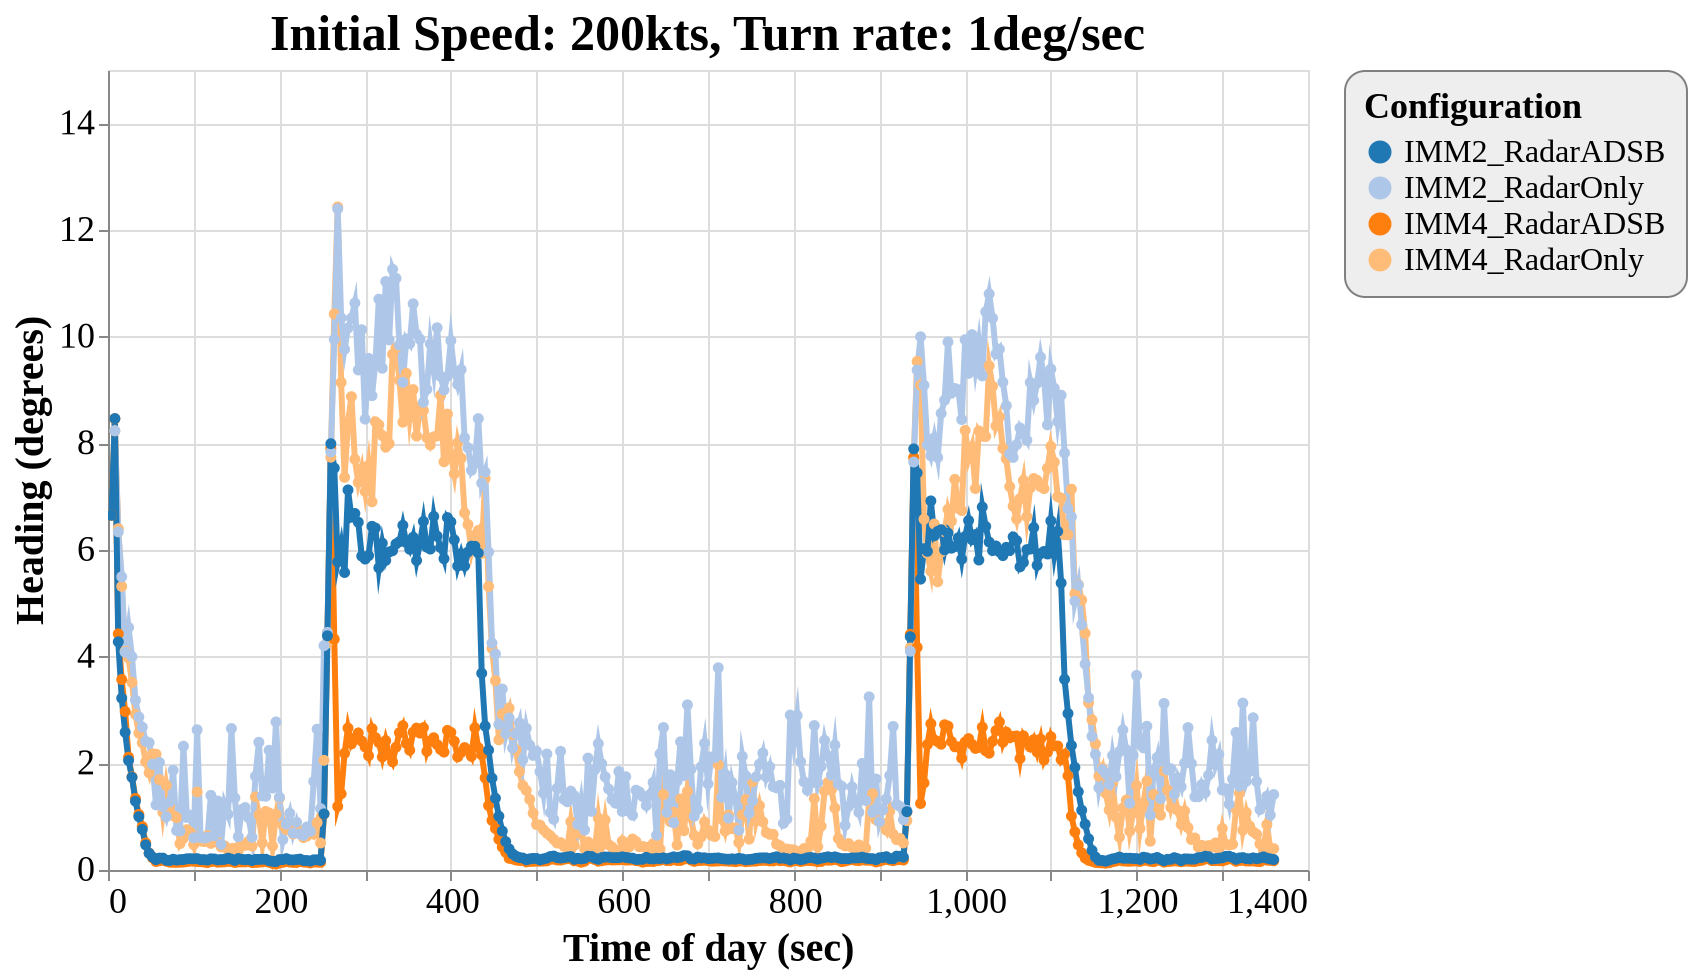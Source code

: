 {
  "config": {
    "view": {
      "continuousWidth": 600,
      "continuousHeight": 400
    },
    "axisX": {
      "labelFontSize": 18,
      "titleFontSize": 20
    },
    "axisY": {
      "labelFontSize": 18,
      "titleFontSize": 20
    },
    "font": "Times New Roman",
    "legend": {
      "cornerRadius": 10,
      "fillColor": "#EEEEEE",
      "labelFontSize": 16,
      "padding": 10,
      "strokeColor": "gray",
      "titleFontSize": 18
    },
    "title": {
      "fontSize": 25
    }
  },
  "data": {
    "name": "data-40f17369e5077dd83b6227d2d7b6d41c"
  },
  "mark": {
    "type": "line",
    "point": true,
    "strokeWidth": 3
  },
  "encoding": {
    "color": {
      "type": "ordinal",
      "field": "config",
      "scale": {
        "scheme": "category20"
      },
      "title": "Configuration"
    },
    "x": {
      "type": "quantitative",
      "field": "time",
      "title": "Time of day (sec)"
    },
    "y": {
      "type": "quantitative",
      "field": "rmse_hdg",
      "scale": {
        "domain": [
          0,
          15
        ],
        "zero": false
      },
      "title": "Heading (degrees)"
    }
  },
  "selection": {
    "selector040": {
      "type": "interval",
      "bind": "scales",
      "encodings": [
        "x",
        "y"
      ]
    }
  },
  "title": "Initial Speed: 200kts, Turn rate: 1deg/sec",
  "$schema": "https://vega.github.io/schema/vega-lite/v4.8.1.json",
  "datasets": {
    "data-40f17369e5077dd83b6227d2d7b6d41c": [
      {
        "scenario": "turns_new_02",
        "config": "IMM4_RadarOnly",
        "time": 8,
        "rmse_hdg": 8.234132112467568,
        "rmse_tr": 0.0
      },
      {
        "scenario": "turns_new_02",
        "config": "IMM4_RadarOnly",
        "time": 12,
        "rmse_hdg": 6.399525336171572,
        "rmse_tr": 0.000131751624529
      },
      {
        "scenario": "turns_new_02",
        "config": "IMM4_RadarOnly",
        "time": 16,
        "rmse_hdg": 5.318001552955901,
        "rmse_tr": 0.001839883804427
      },
      {
        "scenario": "turns_new_02",
        "config": "IMM4_RadarOnly",
        "time": 20,
        "rmse_hdg": 4.102533915010274,
        "rmse_tr": 0.0080551669309651
      },
      {
        "scenario": "turns_new_02",
        "config": "IMM4_RadarOnly",
        "time": 24,
        "rmse_hdg": 3.974685389268183,
        "rmse_tr": 0.0259170263248144
      },
      {
        "scenario": "turns_new_02",
        "config": "IMM4_RadarOnly",
        "time": 28,
        "rmse_hdg": 3.516196067145388,
        "rmse_tr": 0.0268467740215154
      },
      {
        "scenario": "turns_new_02",
        "config": "IMM4_RadarOnly",
        "time": 32,
        "rmse_hdg": 2.916783517328037,
        "rmse_tr": 0.0263316886296142
      },
      {
        "scenario": "turns_new_02",
        "config": "IMM4_RadarOnly",
        "time": 36,
        "rmse_hdg": 2.566813759646836,
        "rmse_tr": 0.0315661579665172
      },
      {
        "scenario": "turns_new_02",
        "config": "IMM4_RadarOnly",
        "time": 40,
        "rmse_hdg": 2.382605686880423,
        "rmse_tr": 0.0344651426275596
      },
      {
        "scenario": "turns_new_02",
        "config": "IMM4_RadarOnly",
        "time": 44,
        "rmse_hdg": 2.0292049188634764,
        "rmse_tr": 0.027460554524527
      },
      {
        "scenario": "turns_new_02",
        "config": "IMM4_RadarOnly",
        "time": 48,
        "rmse_hdg": 1.823614470452048,
        "rmse_tr": 0.0231876895651209
      },
      {
        "scenario": "turns_new_02",
        "config": "IMM4_RadarOnly",
        "time": 52,
        "rmse_hdg": 2.1754353012673118,
        "rmse_tr": 0.0418362320542851
      },
      {
        "scenario": "turns_new_02",
        "config": "IMM4_RadarOnly",
        "time": 56,
        "rmse_hdg": 2.1711414654871977,
        "rmse_tr": 0.0347606061057931
      },
      {
        "scenario": "turns_new_02",
        "config": "IMM4_RadarOnly",
        "time": 60,
        "rmse_hdg": 1.6949239284663096,
        "rmse_tr": 0.023439762493537
      },
      {
        "scenario": "turns_new_02",
        "config": "IMM4_RadarOnly",
        "time": 64,
        "rmse_hdg": 1.0817158734017132,
        "rmse_tr": 0.0160544218687083
      },
      {
        "scenario": "turns_new_02",
        "config": "IMM4_RadarOnly",
        "time": 68,
        "rmse_hdg": 1.5868591865449424,
        "rmse_tr": 0.0175884074868101
      },
      {
        "scenario": "turns_new_02",
        "config": "IMM4_RadarOnly",
        "time": 72,
        "rmse_hdg": 1.1976208558161103,
        "rmse_tr": 0.0139797455525587
      },
      {
        "scenario": "turns_new_02",
        "config": "IMM4_RadarOnly",
        "time": 76,
        "rmse_hdg": 1.022285255130457,
        "rmse_tr": 0.0110110399145584
      },
      {
        "scenario": "turns_new_02",
        "config": "IMM4_RadarOnly",
        "time": 80,
        "rmse_hdg": 0.9811851631187284,
        "rmse_tr": 0.0100595927057413
      },
      {
        "scenario": "turns_new_02",
        "config": "IMM4_RadarOnly",
        "time": 84,
        "rmse_hdg": 0.4943583122038819,
        "rmse_tr": 0.0080110135456238
      },
      {
        "scenario": "turns_new_02",
        "config": "IMM4_RadarOnly",
        "time": 88,
        "rmse_hdg": 0.5960126517793742,
        "rmse_tr": 0.0091963785469269
      },
      {
        "scenario": "turns_new_02",
        "config": "IMM4_RadarOnly",
        "time": 92,
        "rmse_hdg": 0.7569787985197799,
        "rmse_tr": 0.0105204629577348
      },
      {
        "scenario": "turns_new_02",
        "config": "IMM4_RadarOnly",
        "time": 96,
        "rmse_hdg": 0.7040226879905785,
        "rmse_tr": 0.0132628949917295
      },
      {
        "scenario": "turns_new_02",
        "config": "IMM4_RadarOnly",
        "time": 100,
        "rmse_hdg": 0.4763006601303207,
        "rmse_tr": 0.0095695925435347
      },
      {
        "scenario": "turns_new_02",
        "config": "IMM4_RadarOnly",
        "time": 104,
        "rmse_hdg": 1.4645028143198235,
        "rmse_tr": 0.0393938559982512
      },
      {
        "scenario": "turns_new_02",
        "config": "IMM4_RadarOnly",
        "time": 108,
        "rmse_hdg": 0.5450866393927163,
        "rmse_tr": 0.0321782448937856
      },
      {
        "scenario": "turns_new_02",
        "config": "IMM4_RadarOnly",
        "time": 112,
        "rmse_hdg": 0.5331510105026528,
        "rmse_tr": 0.0256895345909574
      },
      {
        "scenario": "turns_new_02",
        "config": "IMM4_RadarOnly",
        "time": 116,
        "rmse_hdg": 0.6440643748251557,
        "rmse_tr": 0.0226665129830508
      },
      {
        "scenario": "turns_new_02",
        "config": "IMM4_RadarOnly",
        "time": 120,
        "rmse_hdg": 0.4987673996152107,
        "rmse_tr": 0.0085409585511798
      },
      {
        "scenario": "turns_new_02",
        "config": "IMM4_RadarOnly",
        "time": 124,
        "rmse_hdg": 0.5298617943641158,
        "rmse_tr": 0.0130312895387315
      },
      {
        "scenario": "turns_new_02",
        "config": "IMM4_RadarOnly",
        "time": 128,
        "rmse_hdg": 0.5224655685021459,
        "rmse_tr": 0.0117784216351859
      },
      {
        "scenario": "turns_new_02",
        "config": "IMM4_RadarOnly",
        "time": 132,
        "rmse_hdg": 0.4319657908265937,
        "rmse_tr": 0.0077406036227444
      },
      {
        "scenario": "turns_new_02",
        "config": "IMM4_RadarOnly",
        "time": 136,
        "rmse_hdg": 0.4511322310089057,
        "rmse_tr": 0.011802947310625
      },
      {
        "scenario": "turns_new_02",
        "config": "IMM4_RadarOnly",
        "time": 140,
        "rmse_hdg": 0.378737990903243,
        "rmse_tr": 0.0094814743665942
      },
      {
        "scenario": "turns_new_02",
        "config": "IMM4_RadarOnly",
        "time": 144,
        "rmse_hdg": 0.4002786191804066,
        "rmse_tr": 0.0103792802958326
      },
      {
        "scenario": "turns_new_02",
        "config": "IMM4_RadarOnly",
        "time": 148,
        "rmse_hdg": 0.4073584528285983,
        "rmse_tr": 0.0098922911523278
      },
      {
        "scenario": "turns_new_02",
        "config": "IMM4_RadarOnly",
        "time": 152,
        "rmse_hdg": 0.3613105773892222,
        "rmse_tr": 0.0108898974589601
      },
      {
        "scenario": "turns_new_02",
        "config": "IMM4_RadarOnly",
        "time": 156,
        "rmse_hdg": 0.4784460325476697,
        "rmse_tr": 0.0082090212755864
      },
      {
        "scenario": "turns_new_02",
        "config": "IMM4_RadarOnly",
        "time": 160,
        "rmse_hdg": 0.4600256635353195,
        "rmse_tr": 0.0110170826951199
      },
      {
        "scenario": "turns_new_02",
        "config": "IMM4_RadarOnly",
        "time": 164,
        "rmse_hdg": 0.5366676459058826,
        "rmse_tr": 0.0102880867866542
      },
      {
        "scenario": "turns_new_02",
        "config": "IMM4_RadarOnly",
        "time": 168,
        "rmse_hdg": 0.4492231165586923,
        "rmse_tr": 0.0076399800899379
      },
      {
        "scenario": "turns_new_02",
        "config": "IMM4_RadarOnly",
        "time": 172,
        "rmse_hdg": 1.370699170575447,
        "rmse_tr": 0.0230075046510974
      },
      {
        "scenario": "turns_new_02",
        "config": "IMM4_RadarOnly",
        "time": 176,
        "rmse_hdg": 1.029916472912473,
        "rmse_tr": 0.0349069540518285
      },
      {
        "scenario": "turns_new_02",
        "config": "IMM4_RadarOnly",
        "time": 180,
        "rmse_hdg": 0.5091209744910007,
        "rmse_tr": 0.0284641929057856
      },
      {
        "scenario": "turns_new_02",
        "config": "IMM4_RadarOnly",
        "time": 184,
        "rmse_hdg": 1.097510819992222,
        "rmse_tr": 0.0265528421938486
      },
      {
        "scenario": "turns_new_02",
        "config": "IMM4_RadarOnly",
        "time": 188,
        "rmse_hdg": 1.0691537335118615,
        "rmse_tr": 0.0227345454941049
      },
      {
        "scenario": "turns_new_02",
        "config": "IMM4_RadarOnly",
        "time": 192,
        "rmse_hdg": 0.4488932258400961,
        "rmse_tr": 0.016690692938558
      },
      {
        "scenario": "turns_new_02",
        "config": "IMM4_RadarOnly",
        "time": 196,
        "rmse_hdg": 1.0438651950585125,
        "rmse_tr": 0.0204308330567781
      },
      {
        "scenario": "turns_new_02",
        "config": "IMM4_RadarOnly",
        "time": 200,
        "rmse_hdg": 1.3478845859875606,
        "rmse_tr": 0.0175300476733114
      },
      {
        "scenario": "turns_new_02",
        "config": "IMM4_RadarOnly",
        "time": 204,
        "rmse_hdg": 0.8384239944804466,
        "rmse_tr": 0.0106103141858894
      },
      {
        "scenario": "turns_new_02",
        "config": "IMM4_RadarOnly",
        "time": 208,
        "rmse_hdg": 0.7540216499866892,
        "rmse_tr": 0.0103286664846606
      },
      {
        "scenario": "turns_new_02",
        "config": "IMM4_RadarOnly",
        "time": 212,
        "rmse_hdg": 0.800732059421824,
        "rmse_tr": 0.0107966935470678
      },
      {
        "scenario": "turns_new_02",
        "config": "IMM4_RadarOnly",
        "time": 216,
        "rmse_hdg": 0.6756338945170598,
        "rmse_tr": 0.0128278795111905
      },
      {
        "scenario": "turns_new_02",
        "config": "IMM4_RadarOnly",
        "time": 220,
        "rmse_hdg": 0.7730117865998051,
        "rmse_tr": 0.0127281239343781
      },
      {
        "scenario": "turns_new_02",
        "config": "IMM4_RadarOnly",
        "time": 224,
        "rmse_hdg": 0.7403583966941657,
        "rmse_tr": 0.0092993503357313
      },
      {
        "scenario": "turns_new_02",
        "config": "IMM4_RadarOnly",
        "time": 228,
        "rmse_hdg": 0.6083111586625918,
        "rmse_tr": 0.012268782078863
      },
      {
        "scenario": "turns_new_02",
        "config": "IMM4_RadarOnly",
        "time": 232,
        "rmse_hdg": 0.6374189683218322,
        "rmse_tr": 0.0095868936268097
      },
      {
        "scenario": "turns_new_02",
        "config": "IMM4_RadarOnly",
        "time": 236,
        "rmse_hdg": 0.7572628729995481,
        "rmse_tr": 0.0103524577928596
      },
      {
        "scenario": "turns_new_02",
        "config": "IMM4_RadarOnly",
        "time": 240,
        "rmse_hdg": 0.6715078980495001,
        "rmse_tr": 0.0150081692040416
      },
      {
        "scenario": "turns_new_02",
        "config": "IMM4_RadarOnly",
        "time": 244,
        "rmse_hdg": 0.8873571658165771,
        "rmse_tr": 0.0173694740892459
      },
      {
        "scenario": "turns_new_02",
        "config": "IMM4_RadarOnly",
        "time": 248,
        "rmse_hdg": 0.5063156678946014,
        "rmse_tr": 0.0115000120772883
      },
      {
        "scenario": "turns_new_02",
        "config": "IMM4_RadarOnly",
        "time": 252,
        "rmse_hdg": 2.056359665363366,
        "rmse_tr": 0.7232089922890739
      },
      {
        "scenario": "turns_new_02",
        "config": "IMM4_RadarOnly",
        "time": 256,
        "rmse_hdg": 4.25548413781819,
        "rmse_tr": 1.0034063928272865
      },
      {
        "scenario": "turns_new_02",
        "config": "IMM4_RadarOnly",
        "time": 260,
        "rmse_hdg": 7.739591994689689,
        "rmse_tr": 0.9940585324966592
      },
      {
        "scenario": "turns_new_02",
        "config": "IMM4_RadarOnly",
        "time": 264,
        "rmse_hdg": 10.425831475128389,
        "rmse_tr": 0.9721971425733454
      },
      {
        "scenario": "turns_new_02",
        "config": "IMM4_RadarOnly",
        "time": 268,
        "rmse_hdg": 12.431197499805345,
        "rmse_tr": 0.8939081837483212
      },
      {
        "scenario": "turns_new_02",
        "config": "IMM4_RadarOnly",
        "time": 272,
        "rmse_hdg": 9.141997872191125,
        "rmse_tr": 0.6975933276166667
      },
      {
        "scenario": "turns_new_02",
        "config": "IMM4_RadarOnly",
        "time": 276,
        "rmse_hdg": 7.361978512705567,
        "rmse_tr": 0.5713396192395732
      },
      {
        "scenario": "turns_new_02",
        "config": "IMM4_RadarOnly",
        "time": 280,
        "rmse_hdg": 8.385721390107115,
        "rmse_tr": 0.4246360218984607
      },
      {
        "scenario": "turns_new_02",
        "config": "IMM4_RadarOnly",
        "time": 284,
        "rmse_hdg": 8.875134258345726,
        "rmse_tr": 0.3886313032414591
      },
      {
        "scenario": "turns_new_02",
        "config": "IMM4_RadarOnly",
        "time": 288,
        "rmse_hdg": 7.701981157284282,
        "rmse_tr": 0.2705578531329148
      },
      {
        "scenario": "turns_new_02",
        "config": "IMM4_RadarOnly",
        "time": 292,
        "rmse_hdg": 7.266189807170162,
        "rmse_tr": 0.2940106888313056
      },
      {
        "scenario": "turns_new_02",
        "config": "IMM4_RadarOnly",
        "time": 296,
        "rmse_hdg": 7.5292879493139475,
        "rmse_tr": 0.2752398855639624
      },
      {
        "scenario": "turns_new_02",
        "config": "IMM4_RadarOnly",
        "time": 300,
        "rmse_hdg": 7.097127248401288,
        "rmse_tr": 0.2642582535540348
      },
      {
        "scenario": "turns_new_02",
        "config": "IMM4_RadarOnly",
        "time": 304,
        "rmse_hdg": 7.588367860293992,
        "rmse_tr": 0.2683272705910771
      },
      {
        "scenario": "turns_new_02",
        "config": "IMM4_RadarOnly",
        "time": 308,
        "rmse_hdg": 6.90373351585121,
        "rmse_tr": 0.2161569545818142
      },
      {
        "scenario": "turns_new_02",
        "config": "IMM4_RadarOnly",
        "time": 312,
        "rmse_hdg": 8.403783587992718,
        "rmse_tr": 0.2313522573343173
      },
      {
        "scenario": "turns_new_02",
        "config": "IMM4_RadarOnly",
        "time": 316,
        "rmse_hdg": 8.347400834912364,
        "rmse_tr": 0.2700501453702492
      },
      {
        "scenario": "turns_new_02",
        "config": "IMM4_RadarOnly",
        "time": 320,
        "rmse_hdg": 8.145620835230625,
        "rmse_tr": 0.2453570058068598
      },
      {
        "scenario": "turns_new_02",
        "config": "IMM4_RadarOnly",
        "time": 324,
        "rmse_hdg": 7.927644424233679,
        "rmse_tr": 0.2559600242767956
      },
      {
        "scenario": "turns_new_02",
        "config": "IMM4_RadarOnly",
        "time": 328,
        "rmse_hdg": 7.993615391074097,
        "rmse_tr": 0.2257099367674262
      },
      {
        "scenario": "turns_new_02",
        "config": "IMM4_RadarOnly",
        "time": 332,
        "rmse_hdg": 9.670509294499436,
        "rmse_tr": 0.2205304325182052
      },
      {
        "scenario": "turns_new_02",
        "config": "IMM4_RadarOnly",
        "time": 336,
        "rmse_hdg": 9.790574625458236,
        "rmse_tr": 0.2453529272972575
      },
      {
        "scenario": "turns_new_02",
        "config": "IMM4_RadarOnly",
        "time": 340,
        "rmse_hdg": 9.180483690432576,
        "rmse_tr": 0.2653362743905602
      },
      {
        "scenario": "turns_new_02",
        "config": "IMM4_RadarOnly",
        "time": 344,
        "rmse_hdg": 8.396046946767202,
        "rmse_tr": 0.2286020575686878
      },
      {
        "scenario": "turns_new_02",
        "config": "IMM4_RadarOnly",
        "time": 348,
        "rmse_hdg": 9.312718697139667,
        "rmse_tr": 0.2716313242271035
      },
      {
        "scenario": "turns_new_02",
        "config": "IMM4_RadarOnly",
        "time": 352,
        "rmse_hdg": 8.487817446577303,
        "rmse_tr": 0.2629269269190254
      },
      {
        "scenario": "turns_new_02",
        "config": "IMM4_RadarOnly",
        "time": 356,
        "rmse_hdg": 9.007977212434982,
        "rmse_tr": 0.3295864500661805
      },
      {
        "scenario": "turns_new_02",
        "config": "IMM4_RadarOnly",
        "time": 360,
        "rmse_hdg": 8.136397000993,
        "rmse_tr": 0.3220935425906136
      },
      {
        "scenario": "turns_new_02",
        "config": "IMM4_RadarOnly",
        "time": 364,
        "rmse_hdg": 8.684109778679174,
        "rmse_tr": 0.3603809266164173
      },
      {
        "scenario": "turns_new_02",
        "config": "IMM4_RadarOnly",
        "time": 368,
        "rmse_hdg": 8.61568640134521,
        "rmse_tr": 0.3605793607302217
      },
      {
        "scenario": "turns_new_02",
        "config": "IMM4_RadarOnly",
        "time": 372,
        "rmse_hdg": 8.106144516052126,
        "rmse_tr": 0.3570723846591596
      },
      {
        "scenario": "turns_new_02",
        "config": "IMM4_RadarOnly",
        "time": 376,
        "rmse_hdg": 7.970141344194264,
        "rmse_tr": 0.3189492137574911
      },
      {
        "scenario": "turns_new_02",
        "config": "IMM4_RadarOnly",
        "time": 380,
        "rmse_hdg": 8.12099686163558,
        "rmse_tr": 0.3339271091679862
      },
      {
        "scenario": "turns_new_02",
        "config": "IMM4_RadarOnly",
        "time": 384,
        "rmse_hdg": 8.140245606393814,
        "rmse_tr": 0.3109876531810137
      },
      {
        "scenario": "turns_new_02",
        "config": "IMM4_RadarOnly",
        "time": 388,
        "rmse_hdg": 8.901023438622875,
        "rmse_tr": 0.3164394227587044
      },
      {
        "scenario": "turns_new_02",
        "config": "IMM4_RadarOnly",
        "time": 392,
        "rmse_hdg": 7.653703562046153,
        "rmse_tr": 0.3039543487132483
      },
      {
        "scenario": "turns_new_02",
        "config": "IMM4_RadarOnly",
        "time": 396,
        "rmse_hdg": 8.548340699287886,
        "rmse_tr": 0.330973143848791
      },
      {
        "scenario": "turns_new_02",
        "config": "IMM4_RadarOnly",
        "time": 400,
        "rmse_hdg": 7.790820854671433,
        "rmse_tr": 0.3176631521753821
      },
      {
        "scenario": "turns_new_02",
        "config": "IMM4_RadarOnly",
        "time": 404,
        "rmse_hdg": 7.429446202265932,
        "rmse_tr": 0.2865369036997122
      },
      {
        "scenario": "turns_new_02",
        "config": "IMM4_RadarOnly",
        "time": 408,
        "rmse_hdg": 8.011559740233691,
        "rmse_tr": 0.2660304558065987
      },
      {
        "scenario": "turns_new_02",
        "config": "IMM4_RadarOnly",
        "time": 412,
        "rmse_hdg": 7.720104983370425,
        "rmse_tr": 0.2854484116948813
      },
      {
        "scenario": "turns_new_02",
        "config": "IMM4_RadarOnly",
        "time": 416,
        "rmse_hdg": 6.695431304026811,
        "rmse_tr": 0.2565638847190866
      },
      {
        "scenario": "turns_new_02",
        "config": "IMM4_RadarOnly",
        "time": 420,
        "rmse_hdg": 6.476561135152892,
        "rmse_tr": 0.2541536971591423
      },
      {
        "scenario": "turns_new_02",
        "config": "IMM4_RadarOnly",
        "time": 424,
        "rmse_hdg": 5.988782748454131,
        "rmse_tr": 0.2508791931297902
      },
      {
        "scenario": "turns_new_02",
        "config": "IMM4_RadarOnly",
        "time": 428,
        "rmse_hdg": 6.276058066821856,
        "rmse_tr": 0.2531340714318365
      },
      {
        "scenario": "turns_new_02",
        "config": "IMM4_RadarOnly",
        "time": 432,
        "rmse_hdg": 6.366552460555084,
        "rmse_tr": 0.6945562709984939
      },
      {
        "scenario": "turns_new_02",
        "config": "IMM4_RadarOnly",
        "time": 436,
        "rmse_hdg": 5.938622396222232,
        "rmse_tr": 0.8912057832342514
      },
      {
        "scenario": "turns_new_02",
        "config": "IMM4_RadarOnly",
        "time": 440,
        "rmse_hdg": 7.33797679529418,
        "rmse_tr": 0.851376464452793
      },
      {
        "scenario": "turns_new_02",
        "config": "IMM4_RadarOnly",
        "time": 444,
        "rmse_hdg": 5.31575700783733,
        "rmse_tr": 0.6719838583844135
      },
      {
        "scenario": "turns_new_02",
        "config": "IMM4_RadarOnly",
        "time": 448,
        "rmse_hdg": 4.154930351572106,
        "rmse_tr": 0.5107028081985518
      },
      {
        "scenario": "turns_new_02",
        "config": "IMM4_RadarOnly",
        "time": 452,
        "rmse_hdg": 3.550324891838328,
        "rmse_tr": 0.3599536093091731
      },
      {
        "scenario": "turns_new_02",
        "config": "IMM4_RadarOnly",
        "time": 456,
        "rmse_hdg": 2.4399884176489177,
        "rmse_tr": 0.2355285805605544
      },
      {
        "scenario": "turns_new_02",
        "config": "IMM4_RadarOnly",
        "time": 460,
        "rmse_hdg": 2.9275906121677653,
        "rmse_tr": 0.159522208780908
      },
      {
        "scenario": "turns_new_02",
        "config": "IMM4_RadarOnly",
        "time": 464,
        "rmse_hdg": 2.88731059984893,
        "rmse_tr": 0.1236021180374079
      },
      {
        "scenario": "turns_new_02",
        "config": "IMM4_RadarOnly",
        "time": 468,
        "rmse_hdg": 3.035954203298906,
        "rmse_tr": 0.0997238980839427
      },
      {
        "scenario": "turns_new_02",
        "config": "IMM4_RadarOnly",
        "time": 472,
        "rmse_hdg": 2.538569259306809,
        "rmse_tr": 0.0787137071033401
      },
      {
        "scenario": "turns_new_02",
        "config": "IMM4_RadarOnly",
        "time": 476,
        "rmse_hdg": 2.252277859313892,
        "rmse_tr": 0.0542010179044669
      },
      {
        "scenario": "turns_new_02",
        "config": "IMM4_RadarOnly",
        "time": 480,
        "rmse_hdg": 1.8445767355502791,
        "rmse_tr": 0.0452479769345179
      },
      {
        "scenario": "turns_new_02",
        "config": "IMM4_RadarOnly",
        "time": 484,
        "rmse_hdg": 1.5830499230357613,
        "rmse_tr": 0.0287921791435093
      },
      {
        "scenario": "turns_new_02",
        "config": "IMM4_RadarOnly",
        "time": 488,
        "rmse_hdg": 1.492048292820345,
        "rmse_tr": 0.0299491551114867
      },
      {
        "scenario": "turns_new_02",
        "config": "IMM4_RadarOnly",
        "time": 492,
        "rmse_hdg": 1.3233322837947146,
        "rmse_tr": 0.0261784166824504
      },
      {
        "scenario": "turns_new_02",
        "config": "IMM4_RadarOnly",
        "time": 496,
        "rmse_hdg": 1.0661648559205088,
        "rmse_tr": 0.0158210961482867
      },
      {
        "scenario": "turns_new_02",
        "config": "IMM4_RadarOnly",
        "time": 500,
        "rmse_hdg": 0.853065164825406,
        "rmse_tr": 0.0201688443075391
      },
      {
        "scenario": "turns_new_02",
        "config": "IMM4_RadarOnly",
        "time": 504,
        "rmse_hdg": 0.8412201151014427,
        "rmse_tr": 0.0179033588024777
      },
      {
        "scenario": "turns_new_02",
        "config": "IMM4_RadarOnly",
        "time": 508,
        "rmse_hdg": 0.7552356384369145,
        "rmse_tr": 0.0168259969663923
      },
      {
        "scenario": "turns_new_02",
        "config": "IMM4_RadarOnly",
        "time": 512,
        "rmse_hdg": 0.69092125015304,
        "rmse_tr": 0.0175702045223304
      },
      {
        "scenario": "turns_new_02",
        "config": "IMM4_RadarOnly",
        "time": 516,
        "rmse_hdg": 0.640633080477157,
        "rmse_tr": 0.0154591249899386
      },
      {
        "scenario": "turns_new_02",
        "config": "IMM4_RadarOnly",
        "time": 520,
        "rmse_hdg": 0.5741668464545507,
        "rmse_tr": 0.0151064928466578
      },
      {
        "scenario": "turns_new_02",
        "config": "IMM4_RadarOnly",
        "time": 524,
        "rmse_hdg": 0.5062168134158251,
        "rmse_tr": 0.0164512036289244
      },
      {
        "scenario": "turns_new_02",
        "config": "IMM4_RadarOnly",
        "time": 528,
        "rmse_hdg": 0.5127435345310458,
        "rmse_tr": 0.0136687352024208
      },
      {
        "scenario": "turns_new_02",
        "config": "IMM4_RadarOnly",
        "time": 532,
        "rmse_hdg": 0.4436647302379822,
        "rmse_tr": 0.0178705738775867
      },
      {
        "scenario": "turns_new_02",
        "config": "IMM4_RadarOnly",
        "time": 536,
        "rmse_hdg": 0.4255441280032523,
        "rmse_tr": 0.0186232807358385
      },
      {
        "scenario": "turns_new_02",
        "config": "IMM4_RadarOnly",
        "time": 540,
        "rmse_hdg": 0.9058222421790209,
        "rmse_tr": 0.0248518709920053
      },
      {
        "scenario": "turns_new_02",
        "config": "IMM4_RadarOnly",
        "time": 544,
        "rmse_hdg": 0.4624171597482412,
        "rmse_tr": 0.0196035758264961
      },
      {
        "scenario": "turns_new_02",
        "config": "IMM4_RadarOnly",
        "time": 548,
        "rmse_hdg": 0.6963616245853339,
        "rmse_tr": 0.0314181398589273
      },
      {
        "scenario": "turns_new_02",
        "config": "IMM4_RadarOnly",
        "time": 552,
        "rmse_hdg": 0.6869711131807681,
        "rmse_tr": 0.0284100637827149
      },
      {
        "scenario": "turns_new_02",
        "config": "IMM4_RadarOnly",
        "time": 556,
        "rmse_hdg": 0.3997912401670225,
        "rmse_tr": 0.0097633105114431
      },
      {
        "scenario": "turns_new_02",
        "config": "IMM4_RadarOnly",
        "time": 560,
        "rmse_hdg": 0.5247825466909851,
        "rmse_tr": 0.0265808756593847
      },
      {
        "scenario": "turns_new_02",
        "config": "IMM4_RadarOnly",
        "time": 564,
        "rmse_hdg": 0.4832165776021808,
        "rmse_tr": 0.0229287819885457
      },
      {
        "scenario": "turns_new_02",
        "config": "IMM4_RadarOnly",
        "time": 568,
        "rmse_hdg": 0.394674971759465,
        "rmse_tr": 0.0189717443408173
      },
      {
        "scenario": "turns_new_02",
        "config": "IMM4_RadarOnly",
        "time": 572,
        "rmse_hdg": 0.9722766734960592,
        "rmse_tr": 0.0342442196428443
      },
      {
        "scenario": "turns_new_02",
        "config": "IMM4_RadarOnly",
        "time": 576,
        "rmse_hdg": 0.4627899915417197,
        "rmse_tr": 0.0334926958897921
      },
      {
        "scenario": "turns_new_02",
        "config": "IMM4_RadarOnly",
        "time": 580,
        "rmse_hdg": 0.9383739604524258,
        "rmse_tr": 0.0269563328238531
      },
      {
        "scenario": "turns_new_02",
        "config": "IMM4_RadarOnly",
        "time": 584,
        "rmse_hdg": 0.4773819183158901,
        "rmse_tr": 0.0198363098128626
      },
      {
        "scenario": "turns_new_02",
        "config": "IMM4_RadarOnly",
        "time": 588,
        "rmse_hdg": 0.431552667606205,
        "rmse_tr": 0.0133054561716021
      },
      {
        "scenario": "turns_new_02",
        "config": "IMM4_RadarOnly",
        "time": 592,
        "rmse_hdg": 0.3640079256163303,
        "rmse_tr": 0.0194219882689333
      },
      {
        "scenario": "turns_new_02",
        "config": "IMM4_RadarOnly",
        "time": 596,
        "rmse_hdg": 0.3612534183340901,
        "rmse_tr": 0.0171271243090243
      },
      {
        "scenario": "turns_new_02",
        "config": "IMM4_RadarOnly",
        "time": 600,
        "rmse_hdg": 0.5434190588342248,
        "rmse_tr": 0.0187829073052498
      },
      {
        "scenario": "turns_new_02",
        "config": "IMM4_RadarOnly",
        "time": 604,
        "rmse_hdg": 0.3971593347638721,
        "rmse_tr": 0.0170767446139939
      },
      {
        "scenario": "turns_new_02",
        "config": "IMM4_RadarOnly",
        "time": 608,
        "rmse_hdg": 0.4348562981031783,
        "rmse_tr": 0.0121694253682375
      },
      {
        "scenario": "turns_new_02",
        "config": "IMM4_RadarOnly",
        "time": 612,
        "rmse_hdg": 0.5802682197885335,
        "rmse_tr": 0.0128391440793245
      },
      {
        "scenario": "turns_new_02",
        "config": "IMM4_RadarOnly",
        "time": 616,
        "rmse_hdg": 0.5340034167707239,
        "rmse_tr": 0.011391798373191
      },
      {
        "scenario": "turns_new_02",
        "config": "IMM4_RadarOnly",
        "time": 620,
        "rmse_hdg": 0.4360712323211853,
        "rmse_tr": 0.0121525629529242
      },
      {
        "scenario": "turns_new_02",
        "config": "IMM4_RadarOnly",
        "time": 624,
        "rmse_hdg": 0.4389191269470934,
        "rmse_tr": 0.0128084717727191
      },
      {
        "scenario": "turns_new_02",
        "config": "IMM4_RadarOnly",
        "time": 628,
        "rmse_hdg": 0.426870687762459,
        "rmse_tr": 0.0115576048595068
      },
      {
        "scenario": "turns_new_02",
        "config": "IMM4_RadarOnly",
        "time": 632,
        "rmse_hdg": 0.3847043486853717,
        "rmse_tr": 0.0134243909919323
      },
      {
        "scenario": "turns_new_02",
        "config": "IMM4_RadarOnly",
        "time": 636,
        "rmse_hdg": 0.4920860418324962,
        "rmse_tr": 0.0183101910788809
      },
      {
        "scenario": "turns_new_02",
        "config": "IMM4_RadarOnly",
        "time": 640,
        "rmse_hdg": 0.3776648901218797,
        "rmse_tr": 0.0129040873402759
      },
      {
        "scenario": "turns_new_02",
        "config": "IMM4_RadarOnly",
        "time": 644,
        "rmse_hdg": 0.3928509851734185,
        "rmse_tr": 0.0176745531085288
      },
      {
        "scenario": "turns_new_02",
        "config": "IMM4_RadarOnly",
        "time": 648,
        "rmse_hdg": 1.4147951438796,
        "rmse_tr": 0.0413146070069261
      },
      {
        "scenario": "turns_new_02",
        "config": "IMM4_RadarOnly",
        "time": 652,
        "rmse_hdg": 1.0031297178178078,
        "rmse_tr": 0.0346340946585949
      },
      {
        "scenario": "turns_new_02",
        "config": "IMM4_RadarOnly",
        "time": 656,
        "rmse_hdg": 0.907298947045758,
        "rmse_tr": 0.0266433565504773
      },
      {
        "scenario": "turns_new_02",
        "config": "IMM4_RadarOnly",
        "time": 660,
        "rmse_hdg": 1.0817774622703618,
        "rmse_tr": 0.0298873089945892
      },
      {
        "scenario": "turns_new_02",
        "config": "IMM4_RadarOnly",
        "time": 664,
        "rmse_hdg": 0.4685386305053849,
        "rmse_tr": 0.019601389817016
      },
      {
        "scenario": "turns_new_02",
        "config": "IMM4_RadarOnly",
        "time": 668,
        "rmse_hdg": 1.3322903212138089,
        "rmse_tr": 0.0392343843671168
      },
      {
        "scenario": "turns_new_02",
        "config": "IMM4_RadarOnly",
        "time": 672,
        "rmse_hdg": 0.7372929135263214,
        "rmse_tr": 0.0304306347191734
      },
      {
        "scenario": "turns_new_02",
        "config": "IMM4_RadarOnly",
        "time": 676,
        "rmse_hdg": 1.4736979288801275,
        "rmse_tr": 0.028885215520672
      },
      {
        "scenario": "turns_new_02",
        "config": "IMM4_RadarOnly",
        "time": 680,
        "rmse_hdg": 0.9852561860075336,
        "rmse_tr": 0.0203046507720572
      },
      {
        "scenario": "turns_new_02",
        "config": "IMM4_RadarOnly",
        "time": 684,
        "rmse_hdg": 0.6468600071518262,
        "rmse_tr": 0.0164400974230291
      },
      {
        "scenario": "turns_new_02",
        "config": "IMM4_RadarOnly",
        "time": 688,
        "rmse_hdg": 0.4885213376559259,
        "rmse_tr": 0.0173538141990928
      },
      {
        "scenario": "turns_new_02",
        "config": "IMM4_RadarOnly",
        "time": 692,
        "rmse_hdg": 0.6188955857264983,
        "rmse_tr": 0.0145007936290747
      },
      {
        "scenario": "turns_new_02",
        "config": "IMM4_RadarOnly",
        "time": 696,
        "rmse_hdg": 0.8997509576067604,
        "rmse_tr": 0.0186893399715299
      },
      {
        "scenario": "turns_new_02",
        "config": "IMM4_RadarOnly",
        "time": 700,
        "rmse_hdg": 0.7509628601943662,
        "rmse_tr": 0.0185821115475399
      },
      {
        "scenario": "turns_new_02",
        "config": "IMM4_RadarOnly",
        "time": 704,
        "rmse_hdg": 0.6501519053267479,
        "rmse_tr": 0.02215676909359
      },
      {
        "scenario": "turns_new_02",
        "config": "IMM4_RadarOnly",
        "time": 708,
        "rmse_hdg": 0.6271731965632737,
        "rmse_tr": 0.0208527490479587
      },
      {
        "scenario": "turns_new_02",
        "config": "IMM4_RadarOnly",
        "time": 712,
        "rmse_hdg": 1.9716774758985096,
        "rmse_tr": 0.0762514392176214
      },
      {
        "scenario": "turns_new_02",
        "config": "IMM4_RadarOnly",
        "time": 716,
        "rmse_hdg": 0.9553419980998076,
        "rmse_tr": 0.0511776245052464
      },
      {
        "scenario": "turns_new_02",
        "config": "IMM4_RadarOnly",
        "time": 720,
        "rmse_hdg": 0.7299535422977568,
        "rmse_tr": 0.0367701225595384
      },
      {
        "scenario": "turns_new_02",
        "config": "IMM4_RadarOnly",
        "time": 724,
        "rmse_hdg": 1.0292321987379311,
        "rmse_tr": 0.0389831437354082
      },
      {
        "scenario": "turns_new_02",
        "config": "IMM4_RadarOnly",
        "time": 728,
        "rmse_hdg": 0.7734382843259165,
        "rmse_tr": 0.0221729373909361
      },
      {
        "scenario": "turns_new_02",
        "config": "IMM4_RadarOnly",
        "time": 732,
        "rmse_hdg": 0.7869218625118484,
        "rmse_tr": 0.0192228546681527
      },
      {
        "scenario": "turns_new_02",
        "config": "IMM4_RadarOnly",
        "time": 736,
        "rmse_hdg": 0.515627676552031,
        "rmse_tr": 0.0152465983199721
      },
      {
        "scenario": "turns_new_02",
        "config": "IMM4_RadarOnly",
        "time": 740,
        "rmse_hdg": 1.0361802181302466,
        "rmse_tr": 0.0180009413334105
      },
      {
        "scenario": "turns_new_02",
        "config": "IMM4_RadarOnly",
        "time": 744,
        "rmse_hdg": 1.3192596475671934,
        "rmse_tr": 0.038753841944854
      },
      {
        "scenario": "turns_new_02",
        "config": "IMM4_RadarOnly",
        "time": 748,
        "rmse_hdg": 0.5786962765829547,
        "rmse_tr": 0.0350130645654659
      },
      {
        "scenario": "turns_new_02",
        "config": "IMM4_RadarOnly",
        "time": 752,
        "rmse_hdg": 1.6572104358141813,
        "rmse_tr": 0.0372936309671542
      },
      {
        "scenario": "turns_new_02",
        "config": "IMM4_RadarOnly",
        "time": 756,
        "rmse_hdg": 0.921006509994903,
        "rmse_tr": 0.0363149671293646
      },
      {
        "scenario": "turns_new_02",
        "config": "IMM4_RadarOnly",
        "time": 760,
        "rmse_hdg": 1.208170487110959,
        "rmse_tr": 0.033150438520087
      },
      {
        "scenario": "turns_new_02",
        "config": "IMM4_RadarOnly",
        "time": 764,
        "rmse_hdg": 0.9031062296701132,
        "rmse_tr": 0.0184039234010502
      },
      {
        "scenario": "turns_new_02",
        "config": "IMM4_RadarOnly",
        "time": 768,
        "rmse_hdg": 0.702224512570623,
        "rmse_tr": 0.0169529245670517
      },
      {
        "scenario": "turns_new_02",
        "config": "IMM4_RadarOnly",
        "time": 772,
        "rmse_hdg": 0.6696920934280172,
        "rmse_tr": 0.0145740136887543
      },
      {
        "scenario": "turns_new_02",
        "config": "IMM4_RadarOnly",
        "time": 776,
        "rmse_hdg": 0.6682353339493946,
        "rmse_tr": 0.012036188311082
      },
      {
        "scenario": "turns_new_02",
        "config": "IMM4_RadarOnly",
        "time": 780,
        "rmse_hdg": 0.4841064871586528,
        "rmse_tr": 0.0121807747178606
      },
      {
        "scenario": "turns_new_02",
        "config": "IMM4_RadarOnly",
        "time": 784,
        "rmse_hdg": 0.455186329533957,
        "rmse_tr": 0.0153050424476485
      },
      {
        "scenario": "turns_new_02",
        "config": "IMM4_RadarOnly",
        "time": 788,
        "rmse_hdg": 0.378110825830429,
        "rmse_tr": 0.0121875839849344
      },
      {
        "scenario": "turns_new_02",
        "config": "IMM4_RadarOnly",
        "time": 792,
        "rmse_hdg": 0.3932277955251301,
        "rmse_tr": 0.0137636844000602
      },
      {
        "scenario": "turns_new_02",
        "config": "IMM4_RadarOnly",
        "time": 796,
        "rmse_hdg": 0.3822302970723273,
        "rmse_tr": 0.0266022068767665
      },
      {
        "scenario": "turns_new_02",
        "config": "IMM4_RadarOnly",
        "time": 800,
        "rmse_hdg": 0.3754288553066002,
        "rmse_tr": 0.0234587141557518
      },
      {
        "scenario": "turns_new_02",
        "config": "IMM4_RadarOnly",
        "time": 804,
        "rmse_hdg": 0.3407744018884902,
        "rmse_tr": 0.0160262285020525
      },
      {
        "scenario": "turns_new_02",
        "config": "IMM4_RadarOnly",
        "time": 808,
        "rmse_hdg": 0.3456638226092919,
        "rmse_tr": 0.0196010869263837
      },
      {
        "scenario": "turns_new_02",
        "config": "IMM4_RadarOnly",
        "time": 812,
        "rmse_hdg": 0.4020577237451614,
        "rmse_tr": 0.0200052968192538
      },
      {
        "scenario": "turns_new_02",
        "config": "IMM4_RadarOnly",
        "time": 816,
        "rmse_hdg": 0.3996987996414083,
        "rmse_tr": 0.015260733927305
      },
      {
        "scenario": "turns_new_02",
        "config": "IMM4_RadarOnly",
        "time": 820,
        "rmse_hdg": 0.5411282978284773,
        "rmse_tr": 0.0146329555603012
      },
      {
        "scenario": "turns_new_02",
        "config": "IMM4_RadarOnly",
        "time": 824,
        "rmse_hdg": 1.3398545983902823,
        "rmse_tr": 0.0362053518143381
      },
      {
        "scenario": "turns_new_02",
        "config": "IMM4_RadarOnly",
        "time": 828,
        "rmse_hdg": 0.4375718988539671,
        "rmse_tr": 0.0313487240569692
      },
      {
        "scenario": "turns_new_02",
        "config": "IMM4_RadarOnly",
        "time": 832,
        "rmse_hdg": 0.8219575936228642,
        "rmse_tr": 0.0249835323914834
      },
      {
        "scenario": "turns_new_02",
        "config": "IMM4_RadarOnly",
        "time": 836,
        "rmse_hdg": 1.47881600417143,
        "rmse_tr": 0.0553806599816217
      },
      {
        "scenario": "turns_new_02",
        "config": "IMM4_RadarOnly",
        "time": 840,
        "rmse_hdg": 1.642465293812719,
        "rmse_tr": 0.05254590849914
      },
      {
        "scenario": "turns_new_02",
        "config": "IMM4_RadarOnly",
        "time": 844,
        "rmse_hdg": 1.5037522035412525,
        "rmse_tr": 0.0536822692747126
      },
      {
        "scenario": "turns_new_02",
        "config": "IMM4_RadarOnly",
        "time": 848,
        "rmse_hdg": 1.1617148599932776,
        "rmse_tr": 0.0495419612975055
      },
      {
        "scenario": "turns_new_02",
        "config": "IMM4_RadarOnly",
        "time": 852,
        "rmse_hdg": 0.5910544629315145,
        "rmse_tr": 0.019289869767063
      },
      {
        "scenario": "turns_new_02",
        "config": "IMM4_RadarOnly",
        "time": 856,
        "rmse_hdg": 0.4872234863630016,
        "rmse_tr": 0.0130859649195657
      },
      {
        "scenario": "turns_new_02",
        "config": "IMM4_RadarOnly",
        "time": 860,
        "rmse_hdg": 0.4507411051364734,
        "rmse_tr": 0.0132229963162267
      },
      {
        "scenario": "turns_new_02",
        "config": "IMM4_RadarOnly",
        "time": 864,
        "rmse_hdg": 0.4958892420197013,
        "rmse_tr": 0.0125753448559319
      },
      {
        "scenario": "turns_new_02",
        "config": "IMM4_RadarOnly",
        "time": 868,
        "rmse_hdg": 0.4250952036937012,
        "rmse_tr": 0.0162170369715183
      },
      {
        "scenario": "turns_new_02",
        "config": "IMM4_RadarOnly",
        "time": 872,
        "rmse_hdg": 0.3916652133445883,
        "rmse_tr": 0.0138177006936398
      },
      {
        "scenario": "turns_new_02",
        "config": "IMM4_RadarOnly",
        "time": 876,
        "rmse_hdg": 0.4703992332014292,
        "rmse_tr": 0.0151890628933765
      },
      {
        "scenario": "turns_new_02",
        "config": "IMM4_RadarOnly",
        "time": 880,
        "rmse_hdg": 0.3977985639478774,
        "rmse_tr": 0.0180264231830141
      },
      {
        "scenario": "turns_new_02",
        "config": "IMM4_RadarOnly",
        "time": 884,
        "rmse_hdg": 0.4083114753096781,
        "rmse_tr": 0.0154108290553724
      },
      {
        "scenario": "turns_new_02",
        "config": "IMM4_RadarOnly",
        "time": 888,
        "rmse_hdg": 1.311416854652505,
        "rmse_tr": 0.0281889798207266
      },
      {
        "scenario": "turns_new_02",
        "config": "IMM4_RadarOnly",
        "time": 892,
        "rmse_hdg": 1.4297518195430703,
        "rmse_tr": 0.0231489329634247
      },
      {
        "scenario": "turns_new_02",
        "config": "IMM4_RadarOnly",
        "time": 896,
        "rmse_hdg": 0.9417659029042303,
        "rmse_tr": 0.0162442004302781
      },
      {
        "scenario": "turns_new_02",
        "config": "IMM4_RadarOnly",
        "time": 900,
        "rmse_hdg": 0.9019972964521684,
        "rmse_tr": 0.0156328404889957
      },
      {
        "scenario": "turns_new_02",
        "config": "IMM4_RadarOnly",
        "time": 904,
        "rmse_hdg": 0.8736161990015405,
        "rmse_tr": 0.0142370224070043
      },
      {
        "scenario": "turns_new_02",
        "config": "IMM4_RadarOnly",
        "time": 908,
        "rmse_hdg": 0.7475165780655039,
        "rmse_tr": 0.0135891373961857
      },
      {
        "scenario": "turns_new_02",
        "config": "IMM4_RadarOnly",
        "time": 912,
        "rmse_hdg": 1.0996946545897774,
        "rmse_tr": 0.043335709870729
      },
      {
        "scenario": "turns_new_02",
        "config": "IMM4_RadarOnly",
        "time": 916,
        "rmse_hdg": 0.6714145199704268,
        "rmse_tr": 0.0313565674466115
      },
      {
        "scenario": "turns_new_02",
        "config": "IMM4_RadarOnly",
        "time": 920,
        "rmse_hdg": 0.5691425795546028,
        "rmse_tr": 0.0237574779515985
      },
      {
        "scenario": "turns_new_02",
        "config": "IMM4_RadarOnly",
        "time": 924,
        "rmse_hdg": 0.5916690535320972,
        "rmse_tr": 0.0167061453997517
      },
      {
        "scenario": "turns_new_02",
        "config": "IMM4_RadarOnly",
        "time": 928,
        "rmse_hdg": 0.5071533746851594,
        "rmse_tr": 0.012554017828423
      },
      {
        "scenario": "turns_new_02",
        "config": "IMM4_RadarOnly",
        "time": 932,
        "rmse_hdg": 0.9255894874044054,
        "rmse_tr": 0.71468058069277
      },
      {
        "scenario": "turns_new_02",
        "config": "IMM4_RadarOnly",
        "time": 936,
        "rmse_hdg": 4.1640964492676495,
        "rmse_tr": 0.9981340098095354
      },
      {
        "scenario": "turns_new_02",
        "config": "IMM4_RadarOnly",
        "time": 940,
        "rmse_hdg": 7.713963220668285,
        "rmse_tr": 0.9782567151808672
      },
      {
        "scenario": "turns_new_02",
        "config": "IMM4_RadarOnly",
        "time": 944,
        "rmse_hdg": 9.53499725321316,
        "rmse_tr": 0.888137000937796
      },
      {
        "scenario": "turns_new_02",
        "config": "IMM4_RadarOnly",
        "time": 948,
        "rmse_hdg": 9.093525145785158,
        "rmse_tr": 0.7053513582311716
      },
      {
        "scenario": "turns_new_02",
        "config": "IMM4_RadarOnly",
        "time": 952,
        "rmse_hdg": 6.576540598641931,
        "rmse_tr": 0.4871897106304115
      },
      {
        "scenario": "turns_new_02",
        "config": "IMM4_RadarOnly",
        "time": 956,
        "rmse_hdg": 5.934540291124726,
        "rmse_tr": 0.3188325656418947
      },
      {
        "scenario": "turns_new_02",
        "config": "IMM4_RadarOnly",
        "time": 960,
        "rmse_hdg": 5.604223410713831,
        "rmse_tr": 0.2603561043122123
      },
      {
        "scenario": "turns_new_02",
        "config": "IMM4_RadarOnly",
        "time": 964,
        "rmse_hdg": 6.487007429222848,
        "rmse_tr": 0.2743737160110929
      },
      {
        "scenario": "turns_new_02",
        "config": "IMM4_RadarOnly",
        "time": 968,
        "rmse_hdg": 5.404069450269246,
        "rmse_tr": 0.2280323205836603
      },
      {
        "scenario": "turns_new_02",
        "config": "IMM4_RadarOnly",
        "time": 972,
        "rmse_hdg": 5.959228513826266,
        "rmse_tr": 0.2419980301037057
      },
      {
        "scenario": "turns_new_02",
        "config": "IMM4_RadarOnly",
        "time": 976,
        "rmse_hdg": 6.342939245388037,
        "rmse_tr": 0.2628904045155029
      },
      {
        "scenario": "turns_new_02",
        "config": "IMM4_RadarOnly",
        "time": 980,
        "rmse_hdg": 6.7613822563093535,
        "rmse_tr": 0.3009168311482305
      },
      {
        "scenario": "turns_new_02",
        "config": "IMM4_RadarOnly",
        "time": 984,
        "rmse_hdg": 6.540335842701585,
        "rmse_tr": 0.2719322776811532
      },
      {
        "scenario": "turns_new_02",
        "config": "IMM4_RadarOnly",
        "time": 988,
        "rmse_hdg": 7.324425190951494,
        "rmse_tr": 0.2933868934089216
      },
      {
        "scenario": "turns_new_02",
        "config": "IMM4_RadarOnly",
        "time": 992,
        "rmse_hdg": 6.782498378948186,
        "rmse_tr": 0.2521624974702519
      },
      {
        "scenario": "turns_new_02",
        "config": "IMM4_RadarOnly",
        "time": 996,
        "rmse_hdg": 6.739835371084948,
        "rmse_tr": 0.2422482649034653
      },
      {
        "scenario": "turns_new_02",
        "config": "IMM4_RadarOnly",
        "time": 1000,
        "rmse_hdg": 8.242532926995722,
        "rmse_tr": 0.3023593379034147
      },
      {
        "scenario": "turns_new_02",
        "config": "IMM4_RadarOnly",
        "time": 1004,
        "rmse_hdg": 7.718998565007068,
        "rmse_tr": 0.3026697836730947
      },
      {
        "scenario": "turns_new_02",
        "config": "IMM4_RadarOnly",
        "time": 1008,
        "rmse_hdg": 7.935651424904155,
        "rmse_tr": 0.3187552582572822
      },
      {
        "scenario": "turns_new_02",
        "config": "IMM4_RadarOnly",
        "time": 1012,
        "rmse_hdg": 7.152329190387108,
        "rmse_tr": 0.2887450034361561
      },
      {
        "scenario": "turns_new_02",
        "config": "IMM4_RadarOnly",
        "time": 1016,
        "rmse_hdg": 8.231960634843528,
        "rmse_tr": 0.3442262671923949
      },
      {
        "scenario": "turns_new_02",
        "config": "IMM4_RadarOnly",
        "time": 1020,
        "rmse_hdg": 8.134918307427087,
        "rmse_tr": 0.3415225173172491
      },
      {
        "scenario": "turns_new_02",
        "config": "IMM4_RadarOnly",
        "time": 1024,
        "rmse_hdg": 8.12790607083376,
        "rmse_tr": 0.3415766381388256
      },
      {
        "scenario": "turns_new_02",
        "config": "IMM4_RadarOnly",
        "time": 1028,
        "rmse_hdg": 9.453564129788992,
        "rmse_tr": 0.346071133231592
      },
      {
        "scenario": "turns_new_02",
        "config": "IMM4_RadarOnly",
        "time": 1032,
        "rmse_hdg": 9.069171834875789,
        "rmse_tr": 0.3633414065738894
      },
      {
        "scenario": "turns_new_02",
        "config": "IMM4_RadarOnly",
        "time": 1036,
        "rmse_hdg": 8.326673904515342,
        "rmse_tr": 0.3262798578536923
      },
      {
        "scenario": "turns_new_02",
        "config": "IMM4_RadarOnly",
        "time": 1040,
        "rmse_hdg": 8.495859073201105,
        "rmse_tr": 0.3259920535099175
      },
      {
        "scenario": "turns_new_02",
        "config": "IMM4_RadarOnly",
        "time": 1044,
        "rmse_hdg": 7.906934184153956,
        "rmse_tr": 0.3099631261557916
      },
      {
        "scenario": "turns_new_02",
        "config": "IMM4_RadarOnly",
        "time": 1048,
        "rmse_hdg": 7.708725072773502,
        "rmse_tr": 0.2824378208554454
      },
      {
        "scenario": "turns_new_02",
        "config": "IMM4_RadarOnly",
        "time": 1052,
        "rmse_hdg": 7.188400346319445,
        "rmse_tr": 0.2483811207010099
      },
      {
        "scenario": "turns_new_02",
        "config": "IMM4_RadarOnly",
        "time": 1056,
        "rmse_hdg": 6.8219864947953015,
        "rmse_tr": 0.2566797926058913
      },
      {
        "scenario": "turns_new_02",
        "config": "IMM4_RadarOnly",
        "time": 1060,
        "rmse_hdg": 6.581035009451008,
        "rmse_tr": 0.2340327082106189
      },
      {
        "scenario": "turns_new_02",
        "config": "IMM4_RadarOnly",
        "time": 1064,
        "rmse_hdg": 6.963001135428852,
        "rmse_tr": 0.2634388292884317
      },
      {
        "scenario": "turns_new_02",
        "config": "IMM4_RadarOnly",
        "time": 1068,
        "rmse_hdg": 7.304914250629056,
        "rmse_tr": 0.2851881040570454
      },
      {
        "scenario": "turns_new_02",
        "config": "IMM4_RadarOnly",
        "time": 1072,
        "rmse_hdg": 6.62513842868949,
        "rmse_tr": 0.2726841113108784
      },
      {
        "scenario": "turns_new_02",
        "config": "IMM4_RadarOnly",
        "time": 1076,
        "rmse_hdg": 7.1650207087839854,
        "rmse_tr": 0.2846300338681343
      },
      {
        "scenario": "turns_new_02",
        "config": "IMM4_RadarOnly",
        "time": 1080,
        "rmse_hdg": 7.341211726975171,
        "rmse_tr": 0.2531342732183411
      },
      {
        "scenario": "turns_new_02",
        "config": "IMM4_RadarOnly",
        "time": 1084,
        "rmse_hdg": 7.304976621985946,
        "rmse_tr": 0.2065152478921116
      },
      {
        "scenario": "turns_new_02",
        "config": "IMM4_RadarOnly",
        "time": 1088,
        "rmse_hdg": 7.188130887836953,
        "rmse_tr": 0.1820516521596386
      },
      {
        "scenario": "turns_new_02",
        "config": "IMM4_RadarOnly",
        "time": 1092,
        "rmse_hdg": 7.151345564837032,
        "rmse_tr": 0.1887311579999444
      },
      {
        "scenario": "turns_new_02",
        "config": "IMM4_RadarOnly",
        "time": 1096,
        "rmse_hdg": 7.532184852621614,
        "rmse_tr": 0.1922375963163813
      },
      {
        "scenario": "turns_new_02",
        "config": "IMM4_RadarOnly",
        "time": 1100,
        "rmse_hdg": 7.942504183117008,
        "rmse_tr": 0.2121462225453466
      },
      {
        "scenario": "turns_new_02",
        "config": "IMM4_RadarOnly",
        "time": 1104,
        "rmse_hdg": 7.647404855852414,
        "rmse_tr": 0.2168063086707858
      },
      {
        "scenario": "turns_new_02",
        "config": "IMM4_RadarOnly",
        "time": 1108,
        "rmse_hdg": 6.999566054875629,
        "rmse_tr": 0.1635445185637195
      },
      {
        "scenario": "turns_new_02",
        "config": "IMM4_RadarOnly",
        "time": 1112,
        "rmse_hdg": 6.972950408833455,
        "rmse_tr": 0.7783184970080116
      },
      {
        "scenario": "turns_new_02",
        "config": "IMM4_RadarOnly",
        "time": 1116,
        "rmse_hdg": 6.28610781924328,
        "rmse_tr": 0.9406064029672722
      },
      {
        "scenario": "turns_new_02",
        "config": "IMM4_RadarOnly",
        "time": 1120,
        "rmse_hdg": 6.284736411712577,
        "rmse_tr": 0.8742150405969245
      },
      {
        "scenario": "turns_new_02",
        "config": "IMM4_RadarOnly",
        "time": 1124,
        "rmse_hdg": 7.141102761384173,
        "rmse_tr": 0.7410655115659023
      },
      {
        "scenario": "turns_new_02",
        "config": "IMM4_RadarOnly",
        "time": 1128,
        "rmse_hdg": 5.1809001174889735,
        "rmse_tr": 0.5858268500326509
      },
      {
        "scenario": "turns_new_02",
        "config": "IMM4_RadarOnly",
        "time": 1132,
        "rmse_hdg": 5.350300241673951,
        "rmse_tr": 0.4588797699173898
      },
      {
        "scenario": "turns_new_02",
        "config": "IMM4_RadarOnly",
        "time": 1136,
        "rmse_hdg": 5.062182335712533,
        "rmse_tr": 0.3946996154401109
      },
      {
        "scenario": "turns_new_02",
        "config": "IMM4_RadarOnly",
        "time": 1140,
        "rmse_hdg": 4.436599204345599,
        "rmse_tr": 0.3099301852389054
      },
      {
        "scenario": "turns_new_02",
        "config": "IMM4_RadarOnly",
        "time": 1144,
        "rmse_hdg": 3.136826144508102,
        "rmse_tr": 0.2457481850081147
      },
      {
        "scenario": "turns_new_02",
        "config": "IMM4_RadarOnly",
        "time": 1148,
        "rmse_hdg": 2.8160119099398493,
        "rmse_tr": 0.1573971479394947
      },
      {
        "scenario": "turns_new_02",
        "config": "IMM4_RadarOnly",
        "time": 1152,
        "rmse_hdg": 2.366274347093821,
        "rmse_tr": 0.1302956073154973
      },
      {
        "scenario": "turns_new_02",
        "config": "IMM4_RadarOnly",
        "time": 1156,
        "rmse_hdg": 1.760735514561686,
        "rmse_tr": 0.1025872515427939
      },
      {
        "scenario": "turns_new_02",
        "config": "IMM4_RadarOnly",
        "time": 1160,
        "rmse_hdg": 1.908466400018612,
        "rmse_tr": 0.0776610086637217
      },
      {
        "scenario": "turns_new_02",
        "config": "IMM4_RadarOnly",
        "time": 1164,
        "rmse_hdg": 1.4376095952359964,
        "rmse_tr": 0.0623698816323348
      },
      {
        "scenario": "turns_new_02",
        "config": "IMM4_RadarOnly",
        "time": 1168,
        "rmse_hdg": 1.1252629977739836,
        "rmse_tr": 0.0480935500615428
      },
      {
        "scenario": "turns_new_02",
        "config": "IMM4_RadarOnly",
        "time": 1172,
        "rmse_hdg": 1.6319426460510182,
        "rmse_tr": 0.0545773660045993
      },
      {
        "scenario": "turns_new_02",
        "config": "IMM4_RadarOnly",
        "time": 1176,
        "rmse_hdg": 0.988871557140632,
        "rmse_tr": 0.0477452752044411
      },
      {
        "scenario": "turns_new_02",
        "config": "IMM4_RadarOnly",
        "time": 1180,
        "rmse_hdg": 0.6172755137125231,
        "rmse_tr": 0.0217259819248357
      },
      {
        "scenario": "turns_new_02",
        "config": "IMM4_RadarOnly",
        "time": 1184,
        "rmse_hdg": 1.1649604169709988,
        "rmse_tr": 0.0375226654192911
      },
      {
        "scenario": "turns_new_02",
        "config": "IMM4_RadarOnly",
        "time": 1188,
        "rmse_hdg": 1.3095011120244089,
        "rmse_tr": 0.030090180696682
      },
      {
        "scenario": "turns_new_02",
        "config": "IMM4_RadarOnly",
        "time": 1192,
        "rmse_hdg": 0.7282821673323039,
        "rmse_tr": 0.0218715103754106
      },
      {
        "scenario": "turns_new_02",
        "config": "IMM4_RadarOnly",
        "time": 1196,
        "rmse_hdg": 1.0690890067472525,
        "rmse_tr": 0.0313553975659971
      },
      {
        "scenario": "turns_new_02",
        "config": "IMM4_RadarOnly",
        "time": 1200,
        "rmse_hdg": 1.5821210309333915,
        "rmse_tr": 0.0757303574762344
      },
      {
        "scenario": "turns_new_02",
        "config": "IMM4_RadarOnly",
        "time": 1204,
        "rmse_hdg": 0.7783101352717097,
        "rmse_tr": 0.0605626509053615
      },
      {
        "scenario": "turns_new_02",
        "config": "IMM4_RadarOnly",
        "time": 1208,
        "rmse_hdg": 1.2466401512331715,
        "rmse_tr": 0.0366117808908553
      },
      {
        "scenario": "turns_new_02",
        "config": "IMM4_RadarOnly",
        "time": 1212,
        "rmse_hdg": 1.666113420080226,
        "rmse_tr": 0.047245047926438
      },
      {
        "scenario": "turns_new_02",
        "config": "IMM4_RadarOnly",
        "time": 1216,
        "rmse_hdg": 0.5388570767397811,
        "rmse_tr": 0.0315217439077068
      },
      {
        "scenario": "turns_new_02",
        "config": "IMM4_RadarOnly",
        "time": 1220,
        "rmse_hdg": 1.4143685491614773,
        "rmse_tr": 0.0415350701645179
      },
      {
        "scenario": "turns_new_02",
        "config": "IMM4_RadarOnly",
        "time": 1224,
        "rmse_hdg": 1.0755562729566022,
        "rmse_tr": 0.0634013852226286
      },
      {
        "scenario": "turns_new_02",
        "config": "IMM4_RadarOnly",
        "time": 1228,
        "rmse_hdg": 1.0293450743318695,
        "rmse_tr": 0.0389601977477913
      },
      {
        "scenario": "turns_new_02",
        "config": "IMM4_RadarOnly",
        "time": 1232,
        "rmse_hdg": 1.851820725664339,
        "rmse_tr": 0.0539232872615432
      },
      {
        "scenario": "turns_new_02",
        "config": "IMM4_RadarOnly",
        "time": 1236,
        "rmse_hdg": 1.4986606041920818,
        "rmse_tr": 0.0500632460649264
      },
      {
        "scenario": "turns_new_02",
        "config": "IMM4_RadarOnly",
        "time": 1240,
        "rmse_hdg": 1.1729150138137152,
        "rmse_tr": 0.0234349394897637
      },
      {
        "scenario": "turns_new_02",
        "config": "IMM4_RadarOnly",
        "time": 1244,
        "rmse_hdg": 1.4185654606332745,
        "rmse_tr": 0.0398304255137974
      },
      {
        "scenario": "turns_new_02",
        "config": "IMM4_RadarOnly",
        "time": 1248,
        "rmse_hdg": 1.1184433809229126,
        "rmse_tr": 0.0245833780645423
      },
      {
        "scenario": "turns_new_02",
        "config": "IMM4_RadarOnly",
        "time": 1252,
        "rmse_hdg": 0.8555671758007628,
        "rmse_tr": 0.0164742076966016
      },
      {
        "scenario": "turns_new_02",
        "config": "IMM4_RadarOnly",
        "time": 1256,
        "rmse_hdg": 1.1067103018892033,
        "rmse_tr": 0.0183239136640023
      },
      {
        "scenario": "turns_new_02",
        "config": "IMM4_RadarOnly",
        "time": 1260,
        "rmse_hdg": 0.793416250019113,
        "rmse_tr": 0.0191242934021323
      },
      {
        "scenario": "turns_new_02",
        "config": "IMM4_RadarOnly",
        "time": 1264,
        "rmse_hdg": 0.5711220159850755,
        "rmse_tr": 0.0181778171328211
      },
      {
        "scenario": "turns_new_02",
        "config": "IMM4_RadarOnly",
        "time": 1268,
        "rmse_hdg": 0.5997214453109136,
        "rmse_tr": 0.0131892762707818
      },
      {
        "scenario": "turns_new_02",
        "config": "IMM4_RadarOnly",
        "time": 1272,
        "rmse_hdg": 0.4299763493692988,
        "rmse_tr": 0.0100676104245752
      },
      {
        "scenario": "turns_new_02",
        "config": "IMM4_RadarOnly",
        "time": 1276,
        "rmse_hdg": 0.4617582925305407,
        "rmse_tr": 0.0147117989051994
      },
      {
        "scenario": "turns_new_02",
        "config": "IMM4_RadarOnly",
        "time": 1280,
        "rmse_hdg": 0.432586875620004,
        "rmse_tr": 0.0147473628403115
      },
      {
        "scenario": "turns_new_02",
        "config": "IMM4_RadarOnly",
        "time": 1284,
        "rmse_hdg": 0.4581200165675277,
        "rmse_tr": 0.0190741763041205
      },
      {
        "scenario": "turns_new_02",
        "config": "IMM4_RadarOnly",
        "time": 1288,
        "rmse_hdg": 0.4296838432245329,
        "rmse_tr": 0.0169848952503884
      },
      {
        "scenario": "turns_new_02",
        "config": "IMM4_RadarOnly",
        "time": 1292,
        "rmse_hdg": 0.5073121068637054,
        "rmse_tr": 0.0184197372758537
      },
      {
        "scenario": "turns_new_02",
        "config": "IMM4_RadarOnly",
        "time": 1296,
        "rmse_hdg": 0.396435627683173,
        "rmse_tr": 0.015288405568521
      },
      {
        "scenario": "turns_new_02",
        "config": "IMM4_RadarOnly",
        "time": 1300,
        "rmse_hdg": 0.7781963538962333,
        "rmse_tr": 0.0237454453298531
      },
      {
        "scenario": "turns_new_02",
        "config": "IMM4_RadarOnly",
        "time": 1304,
        "rmse_hdg": 0.4800428902406402,
        "rmse_tr": 0.0258494818958855
      },
      {
        "scenario": "turns_new_02",
        "config": "IMM4_RadarOnly",
        "time": 1308,
        "rmse_hdg": 0.4694015499825821,
        "rmse_tr": 0.0246819687187212
      },
      {
        "scenario": "turns_new_02",
        "config": "IMM4_RadarOnly",
        "time": 1312,
        "rmse_hdg": 0.4823266352285011,
        "rmse_tr": 0.017233574837941
      },
      {
        "scenario": "turns_new_02",
        "config": "IMM4_RadarOnly",
        "time": 1316,
        "rmse_hdg": 1.1377981435143116,
        "rmse_tr": 0.02663355797216
      },
      {
        "scenario": "turns_new_02",
        "config": "IMM4_RadarOnly",
        "time": 1320,
        "rmse_hdg": 1.4387597648728396,
        "rmse_tr": 0.0331646598206125
      },
      {
        "scenario": "turns_new_02",
        "config": "IMM4_RadarOnly",
        "time": 1324,
        "rmse_hdg": 0.7469417178231254,
        "rmse_tr": 0.027805969319996
      },
      {
        "scenario": "turns_new_02",
        "config": "IMM4_RadarOnly",
        "time": 1328,
        "rmse_hdg": 1.0771777311134771,
        "rmse_tr": 0.0258399785511796
      },
      {
        "scenario": "turns_new_02",
        "config": "IMM4_RadarOnly",
        "time": 1332,
        "rmse_hdg": 0.8217435081352293,
        "rmse_tr": 0.0242080953472568
      },
      {
        "scenario": "turns_new_02",
        "config": "IMM4_RadarOnly",
        "time": 1336,
        "rmse_hdg": 0.7175149326470002,
        "rmse_tr": 0.0195609966332422
      },
      {
        "scenario": "turns_new_02",
        "config": "IMM4_RadarOnly",
        "time": 1340,
        "rmse_hdg": 0.6705208989003026,
        "rmse_tr": 0.0264884034483277
      },
      {
        "scenario": "turns_new_02",
        "config": "IMM4_RadarOnly",
        "time": 1344,
        "rmse_hdg": 0.4874683822862912,
        "rmse_tr": 0.0194688516980503
      },
      {
        "scenario": "turns_new_02",
        "config": "IMM4_RadarOnly",
        "time": 1348,
        "rmse_hdg": 0.3708512243887443,
        "rmse_tr": 0.0186706109089047
      },
      {
        "scenario": "turns_new_02",
        "config": "IMM4_RadarOnly",
        "time": 1352,
        "rmse_hdg": 0.8507416119613407,
        "rmse_tr": 0.0289942499861276
      },
      {
        "scenario": "turns_new_02",
        "config": "IMM4_RadarOnly",
        "time": 1356,
        "rmse_hdg": 0.4005615527258252,
        "rmse_tr": 0.0161633037891555
      },
      {
        "scenario": "turns_new_02",
        "config": "IMM4_RadarOnly",
        "time": 1360,
        "rmse_hdg": 0.400225152150378,
        "rmse_tr": 0.0102852840974626
      },
      {
        "scenario": "turns_new_02",
        "config": "IMM4_RadarADSB",
        "time": 4,
        "rmse_hdg": 6.651129254042677,
        "rmse_tr": 0.0
      },
      {
        "scenario": "turns_new_02",
        "config": "IMM4_RadarADSB",
        "time": 8,
        "rmse_hdg": 8.460563184084846,
        "rmse_tr": 0.0001101289170852
      },
      {
        "scenario": "turns_new_02",
        "config": "IMM4_RadarADSB",
        "time": 12,
        "rmse_hdg": 4.427836598461505,
        "rmse_tr": 0.0010067764032369
      },
      {
        "scenario": "turns_new_02",
        "config": "IMM4_RadarADSB",
        "time": 16,
        "rmse_hdg": 3.572145073597833,
        "rmse_tr": 0.0035069356368453
      },
      {
        "scenario": "turns_new_02",
        "config": "IMM4_RadarADSB",
        "time": 20,
        "rmse_hdg": 2.9713114752776897,
        "rmse_tr": 0.0100494556291153
      },
      {
        "scenario": "turns_new_02",
        "config": "IMM4_RadarADSB",
        "time": 24,
        "rmse_hdg": 2.116103100827872,
        "rmse_tr": 0.0155074326265396
      },
      {
        "scenario": "turns_new_02",
        "config": "IMM4_RadarADSB",
        "time": 28,
        "rmse_hdg": 1.7467426923977143,
        "rmse_tr": 0.0152000781110473
      },
      {
        "scenario": "turns_new_02",
        "config": "IMM4_RadarADSB",
        "time": 32,
        "rmse_hdg": 1.3409348418174538,
        "rmse_tr": 0.0101294142424296
      },
      {
        "scenario": "turns_new_02",
        "config": "IMM4_RadarADSB",
        "time": 36,
        "rmse_hdg": 1.0422358797983653,
        "rmse_tr": 0.006650601227614
      },
      {
        "scenario": "turns_new_02",
        "config": "IMM4_RadarADSB",
        "time": 40,
        "rmse_hdg": 0.8145684102119688,
        "rmse_tr": 0.005431449536523
      },
      {
        "scenario": "turns_new_02",
        "config": "IMM4_RadarADSB",
        "time": 44,
        "rmse_hdg": 0.5066641697002916,
        "rmse_tr": 0.0052339050790244
      },
      {
        "scenario": "turns_new_02",
        "config": "IMM4_RadarADSB",
        "time": 48,
        "rmse_hdg": 0.3157378617635103,
        "rmse_tr": 0.005095755278102
      },
      {
        "scenario": "turns_new_02",
        "config": "IMM4_RadarADSB",
        "time": 52,
        "rmse_hdg": 0.2278277820674795,
        "rmse_tr": 0.0047135980813866
      },
      {
        "scenario": "turns_new_02",
        "config": "IMM4_RadarADSB",
        "time": 56,
        "rmse_hdg": 0.1586670965410045,
        "rmse_tr": 0.0043504182113747
      },
      {
        "scenario": "turns_new_02",
        "config": "IMM4_RadarADSB",
        "time": 60,
        "rmse_hdg": 0.1731611887730542,
        "rmse_tr": 0.0047031473073458
      },
      {
        "scenario": "turns_new_02",
        "config": "IMM4_RadarADSB",
        "time": 64,
        "rmse_hdg": 0.1843498839844653,
        "rmse_tr": 0.0042760581777519
      },
      {
        "scenario": "turns_new_02",
        "config": "IMM4_RadarADSB",
        "time": 68,
        "rmse_hdg": 0.1642607845810151,
        "rmse_tr": 0.0046651809229094
      },
      {
        "scenario": "turns_new_02",
        "config": "IMM4_RadarADSB",
        "time": 72,
        "rmse_hdg": 0.146568044882989,
        "rmse_tr": 0.0044303436893179
      },
      {
        "scenario": "turns_new_02",
        "config": "IMM4_RadarADSB",
        "time": 76,
        "rmse_hdg": 0.1431568285169118,
        "rmse_tr": 0.0046487691297556
      },
      {
        "scenario": "turns_new_02",
        "config": "IMM4_RadarADSB",
        "time": 80,
        "rmse_hdg": 0.1435807655698031,
        "rmse_tr": 0.0043958568046491
      },
      {
        "scenario": "turns_new_02",
        "config": "IMM4_RadarADSB",
        "time": 84,
        "rmse_hdg": 0.1447341458432423,
        "rmse_tr": 0.0041792359963889
      },
      {
        "scenario": "turns_new_02",
        "config": "IMM4_RadarADSB",
        "time": 88,
        "rmse_hdg": 0.1479322361363279,
        "rmse_tr": 0.0040264468514425
      },
      {
        "scenario": "turns_new_02",
        "config": "IMM4_RadarADSB",
        "time": 92,
        "rmse_hdg": 0.1586305026268163,
        "rmse_tr": 0.0044596469791286
      },
      {
        "scenario": "turns_new_02",
        "config": "IMM4_RadarADSB",
        "time": 96,
        "rmse_hdg": 0.1669714652228802,
        "rmse_tr": 0.0044382145446531
      },
      {
        "scenario": "turns_new_02",
        "config": "IMM4_RadarADSB",
        "time": 100,
        "rmse_hdg": 0.1647469394375937,
        "rmse_tr": 0.0042737571292716
      },
      {
        "scenario": "turns_new_02",
        "config": "IMM4_RadarADSB",
        "time": 104,
        "rmse_hdg": 0.1589206581208297,
        "rmse_tr": 0.0041506172748612
      },
      {
        "scenario": "turns_new_02",
        "config": "IMM4_RadarADSB",
        "time": 108,
        "rmse_hdg": 0.1559024495333276,
        "rmse_tr": 0.0036203296652716
      },
      {
        "scenario": "turns_new_02",
        "config": "IMM4_RadarADSB",
        "time": 112,
        "rmse_hdg": 0.1485138910638537,
        "rmse_tr": 0.0038546233026547
      },
      {
        "scenario": "turns_new_02",
        "config": "IMM4_RadarADSB",
        "time": 116,
        "rmse_hdg": 0.1391967589598192,
        "rmse_tr": 0.004012983028482
      },
      {
        "scenario": "turns_new_02",
        "config": "IMM4_RadarADSB",
        "time": 120,
        "rmse_hdg": 0.1572274214194349,
        "rmse_tr": 0.0045131235113148
      },
      {
        "scenario": "turns_new_02",
        "config": "IMM4_RadarADSB",
        "time": 124,
        "rmse_hdg": 0.1681172171218953,
        "rmse_tr": 0.0044564449913338
      },
      {
        "scenario": "turns_new_02",
        "config": "IMM4_RadarADSB",
        "time": 128,
        "rmse_hdg": 0.1461553493328722,
        "rmse_tr": 0.0045354307417489
      },
      {
        "scenario": "turns_new_02",
        "config": "IMM4_RadarADSB",
        "time": 132,
        "rmse_hdg": 0.1492396027078383,
        "rmse_tr": 0.0049114987195489
      },
      {
        "scenario": "turns_new_02",
        "config": "IMM4_RadarADSB",
        "time": 136,
        "rmse_hdg": 0.1533277403901663,
        "rmse_tr": 0.0049007977709701
      },
      {
        "scenario": "turns_new_02",
        "config": "IMM4_RadarADSB",
        "time": 140,
        "rmse_hdg": 0.1617380923787462,
        "rmse_tr": 0.0049437194339995
      },
      {
        "scenario": "turns_new_02",
        "config": "IMM4_RadarADSB",
        "time": 144,
        "rmse_hdg": 0.1591213415255908,
        "rmse_tr": 0.0042483805787062
      },
      {
        "scenario": "turns_new_02",
        "config": "IMM4_RadarADSB",
        "time": 148,
        "rmse_hdg": 0.1407791580137419,
        "rmse_tr": 0.0037892519095633
      },
      {
        "scenario": "turns_new_02",
        "config": "IMM4_RadarADSB",
        "time": 152,
        "rmse_hdg": 0.1503034211887827,
        "rmse_tr": 0.0044887285739423
      },
      {
        "scenario": "turns_new_02",
        "config": "IMM4_RadarADSB",
        "time": 156,
        "rmse_hdg": 0.1509721583358755,
        "rmse_tr": 0.0044244766092717
      },
      {
        "scenario": "turns_new_02",
        "config": "IMM4_RadarADSB",
        "time": 160,
        "rmse_hdg": 0.1512325486916881,
        "rmse_tr": 0.0044646358163878
      },
      {
        "scenario": "turns_new_02",
        "config": "IMM4_RadarADSB",
        "time": 164,
        "rmse_hdg": 0.1576557431029189,
        "rmse_tr": 0.004066911194834
      },
      {
        "scenario": "turns_new_02",
        "config": "IMM4_RadarADSB",
        "time": 168,
        "rmse_hdg": 0.1396670070282656,
        "rmse_tr": 0.0046202564603547
      },
      {
        "scenario": "turns_new_02",
        "config": "IMM4_RadarADSB",
        "time": 172,
        "rmse_hdg": 0.140799199982525,
        "rmse_tr": 0.0043905873781401
      },
      {
        "scenario": "turns_new_02",
        "config": "IMM4_RadarADSB",
        "time": 176,
        "rmse_hdg": 0.1472380310948478,
        "rmse_tr": 0.0044553878730876
      },
      {
        "scenario": "turns_new_02",
        "config": "IMM4_RadarADSB",
        "time": 180,
        "rmse_hdg": 0.1523199434995738,
        "rmse_tr": 0.0044054379985472
      },
      {
        "scenario": "turns_new_02",
        "config": "IMM4_RadarADSB",
        "time": 184,
        "rmse_hdg": 0.1568406294645854,
        "rmse_tr": 0.0038836990928839
      },
      {
        "scenario": "turns_new_02",
        "config": "IMM4_RadarADSB",
        "time": 188,
        "rmse_hdg": 0.1455304936400772,
        "rmse_tr": 0.0031938018677385
      },
      {
        "scenario": "turns_new_02",
        "config": "IMM4_RadarADSB",
        "time": 192,
        "rmse_hdg": 0.1221801947944098,
        "rmse_tr": 0.003679343238496
      },
      {
        "scenario": "turns_new_02",
        "config": "IMM4_RadarADSB",
        "time": 196,
        "rmse_hdg": 0.1113031711337857,
        "rmse_tr": 0.0036522516314627
      },
      {
        "scenario": "turns_new_02",
        "config": "IMM4_RadarADSB",
        "time": 200,
        "rmse_hdg": 0.1337782554140307,
        "rmse_tr": 0.0045772904471791
      },
      {
        "scenario": "turns_new_02",
        "config": "IMM4_RadarADSB",
        "time": 204,
        "rmse_hdg": 0.1448602376390597,
        "rmse_tr": 0.0041886850571809
      },
      {
        "scenario": "turns_new_02",
        "config": "IMM4_RadarADSB",
        "time": 208,
        "rmse_hdg": 0.1573830842751117,
        "rmse_tr": 0.0049243513156961
      },
      {
        "scenario": "turns_new_02",
        "config": "IMM4_RadarADSB",
        "time": 212,
        "rmse_hdg": 0.1505596623286921,
        "rmse_tr": 0.0037072954744799
      },
      {
        "scenario": "turns_new_02",
        "config": "IMM4_RadarADSB",
        "time": 216,
        "rmse_hdg": 0.1422727248603984,
        "rmse_tr": 0.0042938532904297
      },
      {
        "scenario": "turns_new_02",
        "config": "IMM4_RadarADSB",
        "time": 220,
        "rmse_hdg": 0.1413920855433734,
        "rmse_tr": 0.0045587954433204
      },
      {
        "scenario": "turns_new_02",
        "config": "IMM4_RadarADSB",
        "time": 224,
        "rmse_hdg": 0.1616495966752255,
        "rmse_tr": 0.0045120525729486
      },
      {
        "scenario": "turns_new_02",
        "config": "IMM4_RadarADSB",
        "time": 228,
        "rmse_hdg": 0.1497059824727082,
        "rmse_tr": 0.0035214102335574
      },
      {
        "scenario": "turns_new_02",
        "config": "IMM4_RadarADSB",
        "time": 232,
        "rmse_hdg": 0.1439384327594587,
        "rmse_tr": 0.0034811309118229
      },
      {
        "scenario": "turns_new_02",
        "config": "IMM4_RadarADSB",
        "time": 236,
        "rmse_hdg": 0.1319366695358491,
        "rmse_tr": 0.003677810679022
      },
      {
        "scenario": "turns_new_02",
        "config": "IMM4_RadarADSB",
        "time": 240,
        "rmse_hdg": 0.1493928108060419,
        "rmse_tr": 0.0039999130785257
      },
      {
        "scenario": "turns_new_02",
        "config": "IMM4_RadarADSB",
        "time": 244,
        "rmse_hdg": 0.1469064945869145,
        "rmse_tr": 0.0037144619694879
      },
      {
        "scenario": "turns_new_02",
        "config": "IMM4_RadarADSB",
        "time": 248,
        "rmse_hdg": 0.1442382829703942,
        "rmse_tr": 0.0036364330716994
      },
      {
        "scenario": "turns_new_02",
        "config": "IMM4_RadarADSB",
        "time": 252,
        "rmse_hdg": 1.04992519765405,
        "rmse_tr": 0.7012328133807437
      },
      {
        "scenario": "turns_new_02",
        "config": "IMM4_RadarADSB",
        "time": 256,
        "rmse_hdg": 4.442533330559863,
        "rmse_tr": 0.9970226271800008
      },
      {
        "scenario": "turns_new_02",
        "config": "IMM4_RadarADSB",
        "time": 260,
        "rmse_hdg": 7.906167821559313,
        "rmse_tr": 0.947490050177407
      },
      {
        "scenario": "turns_new_02",
        "config": "IMM4_RadarADSB",
        "time": 264,
        "rmse_hdg": 4.328792529406109,
        "rmse_tr": 0.5752254704951394
      },
      {
        "scenario": "turns_new_02",
        "config": "IMM4_RadarADSB",
        "time": 268,
        "rmse_hdg": 1.1926105207945152,
        "rmse_tr": 0.1744892148365511
      },
      {
        "scenario": "turns_new_02",
        "config": "IMM4_RadarADSB",
        "time": 272,
        "rmse_hdg": 1.42908196972694,
        "rmse_tr": 0.0861876326029357
      },
      {
        "scenario": "turns_new_02",
        "config": "IMM4_RadarADSB",
        "time": 276,
        "rmse_hdg": 2.1880524811585427,
        "rmse_tr": 0.154931304415337
      },
      {
        "scenario": "turns_new_02",
        "config": "IMM4_RadarADSB",
        "time": 280,
        "rmse_hdg": 2.661558198940017,
        "rmse_tr": 0.2062549350715742
      },
      {
        "scenario": "turns_new_02",
        "config": "IMM4_RadarADSB",
        "time": 284,
        "rmse_hdg": 2.3643770959190253,
        "rmse_tr": 0.1751335613191866
      },
      {
        "scenario": "turns_new_02",
        "config": "IMM4_RadarADSB",
        "time": 288,
        "rmse_hdg": 2.473791853043481,
        "rmse_tr": 0.1491840191507316
      },
      {
        "scenario": "turns_new_02",
        "config": "IMM4_RadarADSB",
        "time": 292,
        "rmse_hdg": 2.567974020777825,
        "rmse_tr": 0.1411534021876644
      },
      {
        "scenario": "turns_new_02",
        "config": "IMM4_RadarADSB",
        "time": 296,
        "rmse_hdg": 2.4178158278404767,
        "rmse_tr": 0.1272871496836042
      },
      {
        "scenario": "turns_new_02",
        "config": "IMM4_RadarADSB",
        "time": 300,
        "rmse_hdg": 2.3061089095838616,
        "rmse_tr": 0.1188468179545882
      },
      {
        "scenario": "turns_new_02",
        "config": "IMM4_RadarADSB",
        "time": 304,
        "rmse_hdg": 2.1423873193872263,
        "rmse_tr": 0.1220591595935264
      },
      {
        "scenario": "turns_new_02",
        "config": "IMM4_RadarADSB",
        "time": 308,
        "rmse_hdg": 2.6512775451249504,
        "rmse_tr": 0.1620153000991456
      },
      {
        "scenario": "turns_new_02",
        "config": "IMM4_RadarADSB",
        "time": 312,
        "rmse_hdg": 2.481902214308761,
        "rmse_tr": 0.1435438494741391
      },
      {
        "scenario": "turns_new_02",
        "config": "IMM4_RadarADSB",
        "time": 316,
        "rmse_hdg": 2.389981090716047,
        "rmse_tr": 0.1235312576307798
      },
      {
        "scenario": "turns_new_02",
        "config": "IMM4_RadarADSB",
        "time": 320,
        "rmse_hdg": 2.1194803622472085,
        "rmse_tr": 0.1273037951632856
      },
      {
        "scenario": "turns_new_02",
        "config": "IMM4_RadarADSB",
        "time": 324,
        "rmse_hdg": 2.423990402550231,
        "rmse_tr": 0.1413751606881585
      },
      {
        "scenario": "turns_new_02",
        "config": "IMM4_RadarADSB",
        "time": 328,
        "rmse_hdg": 2.1630147454390896,
        "rmse_tr": 0.1165484228519676
      },
      {
        "scenario": "turns_new_02",
        "config": "IMM4_RadarADSB",
        "time": 332,
        "rmse_hdg": 2.027955449806527,
        "rmse_tr": 0.1129223969517709
      },
      {
        "scenario": "turns_new_02",
        "config": "IMM4_RadarADSB",
        "time": 336,
        "rmse_hdg": 2.3022077190228165,
        "rmse_tr": 0.1164375467465662
      },
      {
        "scenario": "turns_new_02",
        "config": "IMM4_RadarADSB",
        "time": 340,
        "rmse_hdg": 2.5736757367625005,
        "rmse_tr": 0.1437082421173504
      },
      {
        "scenario": "turns_new_02",
        "config": "IMM4_RadarADSB",
        "time": 344,
        "rmse_hdg": 2.705289235064068,
        "rmse_tr": 0.1392792548865438
      },
      {
        "scenario": "turns_new_02",
        "config": "IMM4_RadarADSB",
        "time": 348,
        "rmse_hdg": 2.374331247314426,
        "rmse_tr": 0.1177822631517916
      },
      {
        "scenario": "turns_new_02",
        "config": "IMM4_RadarADSB",
        "time": 352,
        "rmse_hdg": 2.245573173662004,
        "rmse_tr": 0.1255768478541372
      },
      {
        "scenario": "turns_new_02",
        "config": "IMM4_RadarADSB",
        "time": 356,
        "rmse_hdg": 2.584537610875931,
        "rmse_tr": 0.1392902792847577
      },
      {
        "scenario": "turns_new_02",
        "config": "IMM4_RadarADSB",
        "time": 360,
        "rmse_hdg": 2.6606769607262786,
        "rmse_tr": 0.1631214558881485
      },
      {
        "scenario": "turns_new_02",
        "config": "IMM4_RadarADSB",
        "time": 364,
        "rmse_hdg": 2.566898553177607,
        "rmse_tr": 0.1815117194537736
      },
      {
        "scenario": "turns_new_02",
        "config": "IMM4_RadarADSB",
        "time": 368,
        "rmse_hdg": 2.6683143212704112,
        "rmse_tr": 0.1811466876639286
      },
      {
        "scenario": "turns_new_02",
        "config": "IMM4_RadarADSB",
        "time": 372,
        "rmse_hdg": 2.2251993388511178,
        "rmse_tr": 0.159133576257786
      },
      {
        "scenario": "turns_new_02",
        "config": "IMM4_RadarADSB",
        "time": 376,
        "rmse_hdg": 2.415740003924981,
        "rmse_tr": 0.1543292215938734
      },
      {
        "scenario": "turns_new_02",
        "config": "IMM4_RadarADSB",
        "time": 380,
        "rmse_hdg": 2.479508249181077,
        "rmse_tr": 0.2052539710894166
      },
      {
        "scenario": "turns_new_02",
        "config": "IMM4_RadarADSB",
        "time": 384,
        "rmse_hdg": 2.351094444895015,
        "rmse_tr": 0.1845711778379103
      },
      {
        "scenario": "turns_new_02",
        "config": "IMM4_RadarADSB",
        "time": 388,
        "rmse_hdg": 2.258934817750117,
        "rmse_tr": 0.1620078267785232
      },
      {
        "scenario": "turns_new_02",
        "config": "IMM4_RadarADSB",
        "time": 392,
        "rmse_hdg": 2.211516533078943,
        "rmse_tr": 0.1527796213371559
      },
      {
        "scenario": "turns_new_02",
        "config": "IMM4_RadarADSB",
        "time": 396,
        "rmse_hdg": 2.61731431692196,
        "rmse_tr": 0.1822639019895444
      },
      {
        "scenario": "turns_new_02",
        "config": "IMM4_RadarADSB",
        "time": 400,
        "rmse_hdg": 2.579623750644842,
        "rmse_tr": 0.1667391394455811
      },
      {
        "scenario": "turns_new_02",
        "config": "IMM4_RadarADSB",
        "time": 404,
        "rmse_hdg": 2.413295904872357,
        "rmse_tr": 0.1756742994113942
      },
      {
        "scenario": "turns_new_02",
        "config": "IMM4_RadarADSB",
        "time": 408,
        "rmse_hdg": 2.120912449260806,
        "rmse_tr": 0.1257596619370969
      },
      {
        "scenario": "turns_new_02",
        "config": "IMM4_RadarADSB",
        "time": 412,
        "rmse_hdg": 2.2033372478779625,
        "rmse_tr": 0.1493262543974298
      },
      {
        "scenario": "turns_new_02",
        "config": "IMM4_RadarADSB",
        "time": 416,
        "rmse_hdg": 2.2951817151136096,
        "rmse_tr": 0.1661728564271739
      },
      {
        "scenario": "turns_new_02",
        "config": "IMM4_RadarADSB",
        "time": 420,
        "rmse_hdg": 2.2502547416528835,
        "rmse_tr": 0.1592397635661818
      },
      {
        "scenario": "turns_new_02",
        "config": "IMM4_RadarADSB",
        "time": 424,
        "rmse_hdg": 2.132047616860142,
        "rmse_tr": 0.1621025742091019
      },
      {
        "scenario": "turns_new_02",
        "config": "IMM4_RadarADSB",
        "time": 428,
        "rmse_hdg": 2.6646786866416305,
        "rmse_tr": 0.1753898326688707
      },
      {
        "scenario": "turns_new_02",
        "config": "IMM4_RadarADSB",
        "time": 432,
        "rmse_hdg": 2.2925523783678825,
        "rmse_tr": 0.6828239768369103
      },
      {
        "scenario": "turns_new_02",
        "config": "IMM4_RadarADSB",
        "time": 436,
        "rmse_hdg": 2.158889016534727,
        "rmse_tr": 0.8547147779446104
      },
      {
        "scenario": "turns_new_02",
        "config": "IMM4_RadarADSB",
        "time": 440,
        "rmse_hdg": 1.727987357503609,
        "rmse_tr": 0.533086083739693
      },
      {
        "scenario": "turns_new_02",
        "config": "IMM4_RadarADSB",
        "time": 444,
        "rmse_hdg": 1.2080249000005776,
        "rmse_tr": 0.2584671617445934
      },
      {
        "scenario": "turns_new_02",
        "config": "IMM4_RadarADSB",
        "time": 448,
        "rmse_hdg": 0.929412697235968,
        "rmse_tr": 0.1017361009458726
      },
      {
        "scenario": "turns_new_02",
        "config": "IMM4_RadarADSB",
        "time": 452,
        "rmse_hdg": 0.7781651918652739,
        "rmse_tr": 0.0369916736373916
      },
      {
        "scenario": "turns_new_02",
        "config": "IMM4_RadarADSB",
        "time": 456,
        "rmse_hdg": 0.5757277660212519,
        "rmse_tr": 0.0145955072816113
      },
      {
        "scenario": "turns_new_02",
        "config": "IMM4_RadarADSB",
        "time": 460,
        "rmse_hdg": 0.4302599704510346,
        "rmse_tr": 0.0103807375682108
      },
      {
        "scenario": "turns_new_02",
        "config": "IMM4_RadarADSB",
        "time": 464,
        "rmse_hdg": 0.3318873621935617,
        "rmse_tr": 0.0074512663834083
      },
      {
        "scenario": "turns_new_02",
        "config": "IMM4_RadarADSB",
        "time": 468,
        "rmse_hdg": 0.2198773675991557,
        "rmse_tr": 0.0065740528098733
      },
      {
        "scenario": "turns_new_02",
        "config": "IMM4_RadarADSB",
        "time": 472,
        "rmse_hdg": 0.2077588012869612,
        "rmse_tr": 0.0061688512390684
      },
      {
        "scenario": "turns_new_02",
        "config": "IMM4_RadarADSB",
        "time": 476,
        "rmse_hdg": 0.1874516197745369,
        "rmse_tr": 0.0063199717311809
      },
      {
        "scenario": "turns_new_02",
        "config": "IMM4_RadarADSB",
        "time": 480,
        "rmse_hdg": 0.1779417646448932,
        "rmse_tr": 0.006192849819662
      },
      {
        "scenario": "turns_new_02",
        "config": "IMM4_RadarADSB",
        "time": 484,
        "rmse_hdg": 0.1788321086296386,
        "rmse_tr": 0.0055262951840757
      },
      {
        "scenario": "turns_new_02",
        "config": "IMM4_RadarADSB",
        "time": 488,
        "rmse_hdg": 0.151907993004509,
        "rmse_tr": 0.0051346035245803
      },
      {
        "scenario": "turns_new_02",
        "config": "IMM4_RadarADSB",
        "time": 492,
        "rmse_hdg": 0.1609240220740934,
        "rmse_tr": 0.0056322158468858
      },
      {
        "scenario": "turns_new_02",
        "config": "IMM4_RadarADSB",
        "time": 496,
        "rmse_hdg": 0.1627001523166548,
        "rmse_tr": 0.0056282553750676
      },
      {
        "scenario": "turns_new_02",
        "config": "IMM4_RadarADSB",
        "time": 500,
        "rmse_hdg": 0.1655053255323008,
        "rmse_tr": 0.0055498121892063
      },
      {
        "scenario": "turns_new_02",
        "config": "IMM4_RadarADSB",
        "time": 504,
        "rmse_hdg": 0.1647429864131617,
        "rmse_tr": 0.0048076851475515
      },
      {
        "scenario": "turns_new_02",
        "config": "IMM4_RadarADSB",
        "time": 508,
        "rmse_hdg": 0.1672650666566677,
        "rmse_tr": 0.0054773090862665
      },
      {
        "scenario": "turns_new_02",
        "config": "IMM4_RadarADSB",
        "time": 512,
        "rmse_hdg": 0.1725322712288471,
        "rmse_tr": 0.005473991652842
      },
      {
        "scenario": "turns_new_02",
        "config": "IMM4_RadarADSB",
        "time": 516,
        "rmse_hdg": 0.2013347231147859,
        "rmse_tr": 0.0062922111162696
      },
      {
        "scenario": "turns_new_02",
        "config": "IMM4_RadarADSB",
        "time": 520,
        "rmse_hdg": 0.2054729883370804,
        "rmse_tr": 0.0060659771700325
      },
      {
        "scenario": "turns_new_02",
        "config": "IMM4_RadarADSB",
        "time": 524,
        "rmse_hdg": 0.1877009371075299,
        "rmse_tr": 0.0059003212662342
      },
      {
        "scenario": "turns_new_02",
        "config": "IMM4_RadarADSB",
        "time": 528,
        "rmse_hdg": 0.18524057831989,
        "rmse_tr": 0.0064936495924818
      },
      {
        "scenario": "turns_new_02",
        "config": "IMM4_RadarADSB",
        "time": 532,
        "rmse_hdg": 0.2017498749645039,
        "rmse_tr": 0.0060266451535849
      },
      {
        "scenario": "turns_new_02",
        "config": "IMM4_RadarADSB",
        "time": 536,
        "rmse_hdg": 0.2120000865500941,
        "rmse_tr": 0.0058971718718065
      },
      {
        "scenario": "turns_new_02",
        "config": "IMM4_RadarADSB",
        "time": 540,
        "rmse_hdg": 0.2101761018956454,
        "rmse_tr": 0.0055699075368483
      },
      {
        "scenario": "turns_new_02",
        "config": "IMM4_RadarADSB",
        "time": 544,
        "rmse_hdg": 0.1728008351176703,
        "rmse_tr": 0.0046759148906185
      },
      {
        "scenario": "turns_new_02",
        "config": "IMM4_RadarADSB",
        "time": 548,
        "rmse_hdg": 0.1680064967949142,
        "rmse_tr": 0.0060378328784016
      },
      {
        "scenario": "turns_new_02",
        "config": "IMM4_RadarADSB",
        "time": 552,
        "rmse_hdg": 0.1459865181859726,
        "rmse_tr": 0.005633251619582
      },
      {
        "scenario": "turns_new_02",
        "config": "IMM4_RadarADSB",
        "time": 556,
        "rmse_hdg": 0.1648581363724715,
        "rmse_tr": 0.0061452895239633
      },
      {
        "scenario": "turns_new_02",
        "config": "IMM4_RadarADSB",
        "time": 560,
        "rmse_hdg": 0.2244946313526731,
        "rmse_tr": 0.0063641234982701
      },
      {
        "scenario": "turns_new_02",
        "config": "IMM4_RadarADSB",
        "time": 564,
        "rmse_hdg": 0.2197027623801481,
        "rmse_tr": 0.0055938087384653
      },
      {
        "scenario": "turns_new_02",
        "config": "IMM4_RadarADSB",
        "time": 568,
        "rmse_hdg": 0.1950570154180652,
        "rmse_tr": 0.0052519000359612
      },
      {
        "scenario": "turns_new_02",
        "config": "IMM4_RadarADSB",
        "time": 572,
        "rmse_hdg": 0.1651498154357468,
        "rmse_tr": 0.0050476864464364
      },
      {
        "scenario": "turns_new_02",
        "config": "IMM4_RadarADSB",
        "time": 576,
        "rmse_hdg": 0.1758445230773369,
        "rmse_tr": 0.0060673407236441
      },
      {
        "scenario": "turns_new_02",
        "config": "IMM4_RadarADSB",
        "time": 580,
        "rmse_hdg": 0.1854020668179523,
        "rmse_tr": 0.0059236036122111
      },
      {
        "scenario": "turns_new_02",
        "config": "IMM4_RadarADSB",
        "time": 584,
        "rmse_hdg": 0.1923601611845383,
        "rmse_tr": 0.0063558029392862
      },
      {
        "scenario": "turns_new_02",
        "config": "IMM4_RadarADSB",
        "time": 588,
        "rmse_hdg": 0.186644715971281,
        "rmse_tr": 0.0053360478118172
      },
      {
        "scenario": "turns_new_02",
        "config": "IMM4_RadarADSB",
        "time": 592,
        "rmse_hdg": 0.1886897820917036,
        "rmse_tr": 0.0053442483489575
      },
      {
        "scenario": "turns_new_02",
        "config": "IMM4_RadarADSB",
        "time": 596,
        "rmse_hdg": 0.1903091034578596,
        "rmse_tr": 0.0052367402337582
      },
      {
        "scenario": "turns_new_02",
        "config": "IMM4_RadarADSB",
        "time": 600,
        "rmse_hdg": 0.1951599891977036,
        "rmse_tr": 0.0059644307324558
      },
      {
        "scenario": "turns_new_02",
        "config": "IMM4_RadarADSB",
        "time": 604,
        "rmse_hdg": 0.1856651815312379,
        "rmse_tr": 0.0059423247337713
      },
      {
        "scenario": "turns_new_02",
        "config": "IMM4_RadarADSB",
        "time": 608,
        "rmse_hdg": 0.1860950956242125,
        "rmse_tr": 0.0058444766825018
      },
      {
        "scenario": "turns_new_02",
        "config": "IMM4_RadarADSB",
        "time": 612,
        "rmse_hdg": 0.1908038195660027,
        "rmse_tr": 0.0054907349901181
      },
      {
        "scenario": "turns_new_02",
        "config": "IMM4_RadarADSB",
        "time": 616,
        "rmse_hdg": 0.1752443266360631,
        "rmse_tr": 0.0045202498393641
      },
      {
        "scenario": "turns_new_02",
        "config": "IMM4_RadarADSB",
        "time": 620,
        "rmse_hdg": 0.169948454954408,
        "rmse_tr": 0.0043272969033134
      },
      {
        "scenario": "turns_new_02",
        "config": "IMM4_RadarADSB",
        "time": 624,
        "rmse_hdg": 0.146633981021605,
        "rmse_tr": 0.0045877089239326
      },
      {
        "scenario": "turns_new_02",
        "config": "IMM4_RadarADSB",
        "time": 628,
        "rmse_hdg": 0.1586319220311808,
        "rmse_tr": 0.0054160665699179
      },
      {
        "scenario": "turns_new_02",
        "config": "IMM4_RadarADSB",
        "time": 632,
        "rmse_hdg": 0.162693813983302,
        "rmse_tr": 0.0047830555591512
      },
      {
        "scenario": "turns_new_02",
        "config": "IMM4_RadarADSB",
        "time": 636,
        "rmse_hdg": 0.1582142882494782,
        "rmse_tr": 0.0050341600387351
      },
      {
        "scenario": "turns_new_02",
        "config": "IMM4_RadarADSB",
        "time": 640,
        "rmse_hdg": 0.1746296857826564,
        "rmse_tr": 0.0048920389132175
      },
      {
        "scenario": "turns_new_02",
        "config": "IMM4_RadarADSB",
        "time": 644,
        "rmse_hdg": 0.1813170209025209,
        "rmse_tr": 0.0052446599203619
      },
      {
        "scenario": "turns_new_02",
        "config": "IMM4_RadarADSB",
        "time": 648,
        "rmse_hdg": 0.1997728869221399,
        "rmse_tr": 0.0047667199464221
      },
      {
        "scenario": "turns_new_02",
        "config": "IMM4_RadarADSB",
        "time": 652,
        "rmse_hdg": 0.1763590985619094,
        "rmse_tr": 0.0043774848278116
      },
      {
        "scenario": "turns_new_02",
        "config": "IMM4_RadarADSB",
        "time": 656,
        "rmse_hdg": 0.176577709521898,
        "rmse_tr": 0.0053175858009062
      },
      {
        "scenario": "turns_new_02",
        "config": "IMM4_RadarADSB",
        "time": 660,
        "rmse_hdg": 0.1989865966206636,
        "rmse_tr": 0.0067464748276873
      },
      {
        "scenario": "turns_new_02",
        "config": "IMM4_RadarADSB",
        "time": 664,
        "rmse_hdg": 0.1777534383063268,
        "rmse_tr": 0.0065717780131308
      },
      {
        "scenario": "turns_new_02",
        "config": "IMM4_RadarADSB",
        "time": 668,
        "rmse_hdg": 0.1785446213644696,
        "rmse_tr": 0.0063328628214379
      },
      {
        "scenario": "turns_new_02",
        "config": "IMM4_RadarADSB",
        "time": 672,
        "rmse_hdg": 0.2045843103983352,
        "rmse_tr": 0.006086964062525
      },
      {
        "scenario": "turns_new_02",
        "config": "IMM4_RadarADSB",
        "time": 676,
        "rmse_hdg": 0.2248578644166815,
        "rmse_tr": 0.0055589281559479
      },
      {
        "scenario": "turns_new_02",
        "config": "IMM4_RadarADSB",
        "time": 680,
        "rmse_hdg": 0.1866716269182234,
        "rmse_tr": 0.0044109606747367
      },
      {
        "scenario": "turns_new_02",
        "config": "IMM4_RadarADSB",
        "time": 684,
        "rmse_hdg": 0.1610064499424685,
        "rmse_tr": 0.0055430649672152
      },
      {
        "scenario": "turns_new_02",
        "config": "IMM4_RadarADSB",
        "time": 688,
        "rmse_hdg": 0.1758703492543185,
        "rmse_tr": 0.005656915785349
      },
      {
        "scenario": "turns_new_02",
        "config": "IMM4_RadarADSB",
        "time": 692,
        "rmse_hdg": 0.1793685833277824,
        "rmse_tr": 0.0055629728263462
      },
      {
        "scenario": "turns_new_02",
        "config": "IMM4_RadarADSB",
        "time": 696,
        "rmse_hdg": 0.185015132811034,
        "rmse_tr": 0.0050415841734436
      },
      {
        "scenario": "turns_new_02",
        "config": "IMM4_RadarADSB",
        "time": 700,
        "rmse_hdg": 0.1749160120894202,
        "rmse_tr": 0.0050735623069751
      },
      {
        "scenario": "turns_new_02",
        "config": "IMM4_RadarADSB",
        "time": 704,
        "rmse_hdg": 0.1648475016346362,
        "rmse_tr": 0.0055871383066674
      },
      {
        "scenario": "turns_new_02",
        "config": "IMM4_RadarADSB",
        "time": 708,
        "rmse_hdg": 0.1662330760794086,
        "rmse_tr": 0.0052061195704281
      },
      {
        "scenario": "turns_new_02",
        "config": "IMM4_RadarADSB",
        "time": 712,
        "rmse_hdg": 0.1707409865030937,
        "rmse_tr": 0.0053120863010276
      },
      {
        "scenario": "turns_new_02",
        "config": "IMM4_RadarADSB",
        "time": 716,
        "rmse_hdg": 0.1719011343767093,
        "rmse_tr": 0.005300129927229
      },
      {
        "scenario": "turns_new_02",
        "config": "IMM4_RadarADSB",
        "time": 720,
        "rmse_hdg": 0.1696197832532245,
        "rmse_tr": 0.0047629765846522
      },
      {
        "scenario": "turns_new_02",
        "config": "IMM4_RadarADSB",
        "time": 724,
        "rmse_hdg": 0.1665127575374125,
        "rmse_tr": 0.0050735753855076
      },
      {
        "scenario": "turns_new_02",
        "config": "IMM4_RadarADSB",
        "time": 728,
        "rmse_hdg": 0.1635017349677406,
        "rmse_tr": 0.0054641499782235
      },
      {
        "scenario": "turns_new_02",
        "config": "IMM4_RadarADSB",
        "time": 732,
        "rmse_hdg": 0.1561969910081495,
        "rmse_tr": 0.0046860297694316
      },
      {
        "scenario": "turns_new_02",
        "config": "IMM4_RadarADSB",
        "time": 736,
        "rmse_hdg": 0.1677245618936595,
        "rmse_tr": 0.0053341884930119
      },
      {
        "scenario": "turns_new_02",
        "config": "IMM4_RadarADSB",
        "time": 740,
        "rmse_hdg": 0.1693253114370325,
        "rmse_tr": 0.0045595805640008
      },
      {
        "scenario": "turns_new_02",
        "config": "IMM4_RadarADSB",
        "time": 744,
        "rmse_hdg": 0.1558814983682996,
        "rmse_tr": 0.0054510221218156
      },
      {
        "scenario": "turns_new_02",
        "config": "IMM4_RadarADSB",
        "time": 748,
        "rmse_hdg": 0.1615808995419141,
        "rmse_tr": 0.0052222476930668
      },
      {
        "scenario": "turns_new_02",
        "config": "IMM4_RadarADSB",
        "time": 752,
        "rmse_hdg": 0.1670348375120441,
        "rmse_tr": 0.0043702672308212
      },
      {
        "scenario": "turns_new_02",
        "config": "IMM4_RadarADSB",
        "time": 756,
        "rmse_hdg": 0.1670088334921136,
        "rmse_tr": 0.0050789128794606
      },
      {
        "scenario": "turns_new_02",
        "config": "IMM4_RadarADSB",
        "time": 760,
        "rmse_hdg": 0.1773619984128871,
        "rmse_tr": 0.0052094728711201
      },
      {
        "scenario": "turns_new_02",
        "config": "IMM4_RadarADSB",
        "time": 764,
        "rmse_hdg": 0.1818029757221376,
        "rmse_tr": 0.0054612113785644
      },
      {
        "scenario": "turns_new_02",
        "config": "IMM4_RadarADSB",
        "time": 768,
        "rmse_hdg": 0.1819586508448644,
        "rmse_tr": 0.0052772426629307
      },
      {
        "scenario": "turns_new_02",
        "config": "IMM4_RadarADSB",
        "time": 772,
        "rmse_hdg": 0.1703938452526988,
        "rmse_tr": 0.0045946470212628
      },
      {
        "scenario": "turns_new_02",
        "config": "IMM4_RadarADSB",
        "time": 776,
        "rmse_hdg": 0.170014523707843,
        "rmse_tr": 0.0060976847458079
      },
      {
        "scenario": "turns_new_02",
        "config": "IMM4_RadarADSB",
        "time": 780,
        "rmse_hdg": 0.1912932394212497,
        "rmse_tr": 0.0056044876778936
      },
      {
        "scenario": "turns_new_02",
        "config": "IMM4_RadarADSB",
        "time": 784,
        "rmse_hdg": 0.1750412299335687,
        "rmse_tr": 0.0048233625717358
      },
      {
        "scenario": "turns_new_02",
        "config": "IMM4_RadarADSB",
        "time": 788,
        "rmse_hdg": 0.1787672472983354,
        "rmse_tr": 0.0045780748919265
      },
      {
        "scenario": "turns_new_02",
        "config": "IMM4_RadarADSB",
        "time": 792,
        "rmse_hdg": 0.1678568277853082,
        "rmse_tr": 0.0045565351085141
      },
      {
        "scenario": "turns_new_02",
        "config": "IMM4_RadarADSB",
        "time": 796,
        "rmse_hdg": 0.1516626926011913,
        "rmse_tr": 0.0052547791963617
      },
      {
        "scenario": "turns_new_02",
        "config": "IMM4_RadarADSB",
        "time": 800,
        "rmse_hdg": 0.1745255258097194,
        "rmse_tr": 0.0060562999239443
      },
      {
        "scenario": "turns_new_02",
        "config": "IMM4_RadarADSB",
        "time": 804,
        "rmse_hdg": 0.1742116388819967,
        "rmse_tr": 0.0052958767900707
      },
      {
        "scenario": "turns_new_02",
        "config": "IMM4_RadarADSB",
        "time": 808,
        "rmse_hdg": 0.1601438747066546,
        "rmse_tr": 0.0046513145746903
      },
      {
        "scenario": "turns_new_02",
        "config": "IMM4_RadarADSB",
        "time": 812,
        "rmse_hdg": 0.1731744609906264,
        "rmse_tr": 0.0052541354563752
      },
      {
        "scenario": "turns_new_02",
        "config": "IMM4_RadarADSB",
        "time": 816,
        "rmse_hdg": 0.1799051031901153,
        "rmse_tr": 0.0053005485927982
      },
      {
        "scenario": "turns_new_02",
        "config": "IMM4_RadarADSB",
        "time": 820,
        "rmse_hdg": 0.1751997960999371,
        "rmse_tr": 0.0054002678712968
      },
      {
        "scenario": "turns_new_02",
        "config": "IMM4_RadarADSB",
        "time": 824,
        "rmse_hdg": 0.1698225176471014,
        "rmse_tr": 0.0049070485019
      },
      {
        "scenario": "turns_new_02",
        "config": "IMM4_RadarADSB",
        "time": 828,
        "rmse_hdg": 0.1571380179584119,
        "rmse_tr": 0.0048750208230814
      },
      {
        "scenario": "turns_new_02",
        "config": "IMM4_RadarADSB",
        "time": 832,
        "rmse_hdg": 0.1602071779580462,
        "rmse_tr": 0.0047377706348276
      },
      {
        "scenario": "turns_new_02",
        "config": "IMM4_RadarADSB",
        "time": 836,
        "rmse_hdg": 0.1868865492176495,
        "rmse_tr": 0.0053475890699229
      },
      {
        "scenario": "turns_new_02",
        "config": "IMM4_RadarADSB",
        "time": 840,
        "rmse_hdg": 0.1850532208143425,
        "rmse_tr": 0.0062745825241278
      },
      {
        "scenario": "turns_new_02",
        "config": "IMM4_RadarADSB",
        "time": 844,
        "rmse_hdg": 0.1855273250750807,
        "rmse_tr": 0.0066616421194894
      },
      {
        "scenario": "turns_new_02",
        "config": "IMM4_RadarADSB",
        "time": 848,
        "rmse_hdg": 0.200395640417682,
        "rmse_tr": 0.0059556269244716
      },
      {
        "scenario": "turns_new_02",
        "config": "IMM4_RadarADSB",
        "time": 852,
        "rmse_hdg": 0.1866921621671197,
        "rmse_tr": 0.0050089675680284
      },
      {
        "scenario": "turns_new_02",
        "config": "IMM4_RadarADSB",
        "time": 856,
        "rmse_hdg": 0.1563684226157287,
        "rmse_tr": 0.0052485704968173
      },
      {
        "scenario": "turns_new_02",
        "config": "IMM4_RadarADSB",
        "time": 860,
        "rmse_hdg": 0.1680599172987698,
        "rmse_tr": 0.0058419354563828
      },
      {
        "scenario": "turns_new_02",
        "config": "IMM4_RadarADSB",
        "time": 864,
        "rmse_hdg": 0.1852721684374515,
        "rmse_tr": 0.0056015941608489
      },
      {
        "scenario": "turns_new_02",
        "config": "IMM4_RadarADSB",
        "time": 868,
        "rmse_hdg": 0.1944906820055835,
        "rmse_tr": 0.0063991412930115
      },
      {
        "scenario": "turns_new_02",
        "config": "IMM4_RadarADSB",
        "time": 872,
        "rmse_hdg": 0.181838767657817,
        "rmse_tr": 0.0063332674089777
      },
      {
        "scenario": "turns_new_02",
        "config": "IMM4_RadarADSB",
        "time": 876,
        "rmse_hdg": 0.176394711767735,
        "rmse_tr": 0.0068794722446405
      },
      {
        "scenario": "turns_new_02",
        "config": "IMM4_RadarADSB",
        "time": 880,
        "rmse_hdg": 0.1911883805188643,
        "rmse_tr": 0.0054486244031347
      },
      {
        "scenario": "turns_new_02",
        "config": "IMM4_RadarADSB",
        "time": 884,
        "rmse_hdg": 0.1833726947267227,
        "rmse_tr": 0.0056180672056968
      },
      {
        "scenario": "turns_new_02",
        "config": "IMM4_RadarADSB",
        "time": 888,
        "rmse_hdg": 0.1836165315946433,
        "rmse_tr": 0.0054567822379712
      },
      {
        "scenario": "turns_new_02",
        "config": "IMM4_RadarADSB",
        "time": 892,
        "rmse_hdg": 0.1773899445544254,
        "rmse_tr": 0.0050440957770646
      },
      {
        "scenario": "turns_new_02",
        "config": "IMM4_RadarADSB",
        "time": 896,
        "rmse_hdg": 0.1512389856129392,
        "rmse_tr": 0.0051322839420221
      },
      {
        "scenario": "turns_new_02",
        "config": "IMM4_RadarADSB",
        "time": 900,
        "rmse_hdg": 0.1657915864961351,
        "rmse_tr": 0.0059358651781222
      },
      {
        "scenario": "turns_new_02",
        "config": "IMM4_RadarADSB",
        "time": 904,
        "rmse_hdg": 0.1855610825590925,
        "rmse_tr": 0.0049577810032805
      },
      {
        "scenario": "turns_new_02",
        "config": "IMM4_RadarADSB",
        "time": 908,
        "rmse_hdg": 0.2038077885628978,
        "rmse_tr": 0.0054169882285168
      },
      {
        "scenario": "turns_new_02",
        "config": "IMM4_RadarADSB",
        "time": 912,
        "rmse_hdg": 0.1882352251838105,
        "rmse_tr": 0.0052457155136358
      },
      {
        "scenario": "turns_new_02",
        "config": "IMM4_RadarADSB",
        "time": 916,
        "rmse_hdg": 0.1747594933133683,
        "rmse_tr": 0.0056608081072999
      },
      {
        "scenario": "turns_new_02",
        "config": "IMM4_RadarADSB",
        "time": 920,
        "rmse_hdg": 0.190706345611282,
        "rmse_tr": 0.0058338342275789
      },
      {
        "scenario": "turns_new_02",
        "config": "IMM4_RadarADSB",
        "time": 924,
        "rmse_hdg": 0.1952027175691282,
        "rmse_tr": 0.0053688904093051
      },
      {
        "scenario": "turns_new_02",
        "config": "IMM4_RadarADSB",
        "time": 928,
        "rmse_hdg": 0.186627884911955,
        "rmse_tr": 0.005014698265805
      },
      {
        "scenario": "turns_new_02",
        "config": "IMM4_RadarADSB",
        "time": 932,
        "rmse_hdg": 1.0876824072571012,
        "rmse_tr": 0.706577347802541
      },
      {
        "scenario": "turns_new_02",
        "config": "IMM4_RadarADSB",
        "time": 936,
        "rmse_hdg": 4.418050759304931,
        "rmse_tr": 0.995437483017469
      },
      {
        "scenario": "turns_new_02",
        "config": "IMM4_RadarADSB",
        "time": 940,
        "rmse_hdg": 7.73885372509634,
        "rmse_tr": 0.9415453045558934
      },
      {
        "scenario": "turns_new_02",
        "config": "IMM4_RadarADSB",
        "time": 944,
        "rmse_hdg": 4.174351562087963,
        "rmse_tr": 0.5638105390997937
      },
      {
        "scenario": "turns_new_02",
        "config": "IMM4_RadarADSB",
        "time": 948,
        "rmse_hdg": 1.2468221510524835,
        "rmse_tr": 0.1637640324300699
      },
      {
        "scenario": "turns_new_02",
        "config": "IMM4_RadarADSB",
        "time": 952,
        "rmse_hdg": 1.6328260648374076,
        "rmse_tr": 0.1052343675412231
      },
      {
        "scenario": "turns_new_02",
        "config": "IMM4_RadarADSB",
        "time": 956,
        "rmse_hdg": 2.352433102693072,
        "rmse_tr": 0.1558158621331849
      },
      {
        "scenario": "turns_new_02",
        "config": "IMM4_RadarADSB",
        "time": 960,
        "rmse_hdg": 2.7422736632794527,
        "rmse_tr": 0.2416953090806914
      },
      {
        "scenario": "turns_new_02",
        "config": "IMM4_RadarADSB",
        "time": 964,
        "rmse_hdg": 2.4390424276856346,
        "rmse_tr": 0.2023918885494992
      },
      {
        "scenario": "turns_new_02",
        "config": "IMM4_RadarADSB",
        "time": 968,
        "rmse_hdg": 2.4079549842922114,
        "rmse_tr": 0.1540927548257324
      },
      {
        "scenario": "turns_new_02",
        "config": "IMM4_RadarADSB",
        "time": 972,
        "rmse_hdg": 2.358823689899536,
        "rmse_tr": 0.1631389347496482
      },
      {
        "scenario": "turns_new_02",
        "config": "IMM4_RadarADSB",
        "time": 976,
        "rmse_hdg": 2.723328345857668,
        "rmse_tr": 0.1527153880690692
      },
      {
        "scenario": "turns_new_02",
        "config": "IMM4_RadarADSB",
        "time": 980,
        "rmse_hdg": 2.698037971204904,
        "rmse_tr": 0.1885715986290719
      },
      {
        "scenario": "turns_new_02",
        "config": "IMM4_RadarADSB",
        "time": 984,
        "rmse_hdg": 2.407878657432852,
        "rmse_tr": 0.1769416003559025
      },
      {
        "scenario": "turns_new_02",
        "config": "IMM4_RadarADSB",
        "time": 988,
        "rmse_hdg": 2.3097082243176037,
        "rmse_tr": 0.1697227435191692
      },
      {
        "scenario": "turns_new_02",
        "config": "IMM4_RadarADSB",
        "time": 992,
        "rmse_hdg": 2.309539574645469,
        "rmse_tr": 0.1500830201200286
      },
      {
        "scenario": "turns_new_02",
        "config": "IMM4_RadarADSB",
        "time": 996,
        "rmse_hdg": 2.096661101334328,
        "rmse_tr": 0.1330178454648894
      },
      {
        "scenario": "turns_new_02",
        "config": "IMM4_RadarADSB",
        "time": 1000,
        "rmse_hdg": 2.4001430865819384,
        "rmse_tr": 0.1781227178715596
      },
      {
        "scenario": "turns_new_02",
        "config": "IMM4_RadarADSB",
        "time": 1004,
        "rmse_hdg": 2.4640278706887364,
        "rmse_tr": 0.1939668781385492
      },
      {
        "scenario": "turns_new_02",
        "config": "IMM4_RadarADSB",
        "time": 1008,
        "rmse_hdg": 2.3560321803104456,
        "rmse_tr": 0.1695381986675964
      },
      {
        "scenario": "turns_new_02",
        "config": "IMM4_RadarADSB",
        "time": 1012,
        "rmse_hdg": 2.2791738197701283,
        "rmse_tr": 0.1487155069887718
      },
      {
        "scenario": "turns_new_02",
        "config": "IMM4_RadarADSB",
        "time": 1016,
        "rmse_hdg": 2.298842450864731,
        "rmse_tr": 0.1561442866159742
      },
      {
        "scenario": "turns_new_02",
        "config": "IMM4_RadarADSB",
        "time": 1020,
        "rmse_hdg": 2.6778947274705884,
        "rmse_tr": 0.1685589380449915
      },
      {
        "scenario": "turns_new_02",
        "config": "IMM4_RadarADSB",
        "time": 1024,
        "rmse_hdg": 2.234634152600316,
        "rmse_tr": 0.1449583511931794
      },
      {
        "scenario": "turns_new_02",
        "config": "IMM4_RadarADSB",
        "time": 1028,
        "rmse_hdg": 2.1899940965190883,
        "rmse_tr": 0.1483255010536641
      },
      {
        "scenario": "turns_new_02",
        "config": "IMM4_RadarADSB",
        "time": 1032,
        "rmse_hdg": 2.4122816609926407,
        "rmse_tr": 0.1578086936585314
      },
      {
        "scenario": "turns_new_02",
        "config": "IMM4_RadarADSB",
        "time": 1036,
        "rmse_hdg": 2.613098065968044,
        "rmse_tr": 0.1364143326697334
      },
      {
        "scenario": "turns_new_02",
        "config": "IMM4_RadarADSB",
        "time": 1040,
        "rmse_hdg": 2.7756248483229946,
        "rmse_tr": 0.1897860833649938
      },
      {
        "scenario": "turns_new_02",
        "config": "IMM4_RadarADSB",
        "time": 1044,
        "rmse_hdg": 2.394881575113513,
        "rmse_tr": 0.194068994916444
      },
      {
        "scenario": "turns_new_02",
        "config": "IMM4_RadarADSB",
        "time": 1048,
        "rmse_hdg": 2.585766623631419,
        "rmse_tr": 0.1850901971414054
      },
      {
        "scenario": "turns_new_02",
        "config": "IMM4_RadarADSB",
        "time": 1052,
        "rmse_hdg": 2.477763921002334,
        "rmse_tr": 0.1849172900004331
      },
      {
        "scenario": "turns_new_02",
        "config": "IMM4_RadarADSB",
        "time": 1056,
        "rmse_hdg": 2.5040458223304003,
        "rmse_tr": 0.1769042611063893
      },
      {
        "scenario": "turns_new_02",
        "config": "IMM4_RadarADSB",
        "time": 1060,
        "rmse_hdg": 2.5142552715749056,
        "rmse_tr": 0.2085795725218423
      },
      {
        "scenario": "turns_new_02",
        "config": "IMM4_RadarADSB",
        "time": 1064,
        "rmse_hdg": 2.090529951155168,
        "rmse_tr": 0.1778535525609106
      },
      {
        "scenario": "turns_new_02",
        "config": "IMM4_RadarADSB",
        "time": 1068,
        "rmse_hdg": 2.515285067551513,
        "rmse_tr": 0.1741722320368502
      },
      {
        "scenario": "turns_new_02",
        "config": "IMM4_RadarADSB",
        "time": 1072,
        "rmse_hdg": 2.40821811701933,
        "rmse_tr": 0.1691699783073508
      },
      {
        "scenario": "turns_new_02",
        "config": "IMM4_RadarADSB",
        "time": 1076,
        "rmse_hdg": 2.305299703123623,
        "rmse_tr": 0.1633215814614256
      },
      {
        "scenario": "turns_new_02",
        "config": "IMM4_RadarADSB",
        "time": 1080,
        "rmse_hdg": 2.4432951771824065,
        "rmse_tr": 0.1768299531785752
      },
      {
        "scenario": "turns_new_02",
        "config": "IMM4_RadarADSB",
        "time": 1084,
        "rmse_hdg": 2.2122185987713787,
        "rmse_tr": 0.1301558015184837
      },
      {
        "scenario": "turns_new_02",
        "config": "IMM4_RadarADSB",
        "time": 1088,
        "rmse_hdg": 2.455250309154243,
        "rmse_tr": 0.1315706239895135
      },
      {
        "scenario": "turns_new_02",
        "config": "IMM4_RadarADSB",
        "time": 1092,
        "rmse_hdg": 2.061767800066421,
        "rmse_tr": 0.1224612720238335
      },
      {
        "scenario": "turns_new_02",
        "config": "IMM4_RadarADSB",
        "time": 1096,
        "rmse_hdg": 2.208291456646971,
        "rmse_tr": 0.1390291529558517
      },
      {
        "scenario": "turns_new_02",
        "config": "IMM4_RadarADSB",
        "time": 1100,
        "rmse_hdg": 2.499434576569336,
        "rmse_tr": 0.1564137383682634
      },
      {
        "scenario": "turns_new_02",
        "config": "IMM4_RadarADSB",
        "time": 1104,
        "rmse_hdg": 2.3280824405578477,
        "rmse_tr": 0.1421688783321308
      },
      {
        "scenario": "turns_new_02",
        "config": "IMM4_RadarADSB",
        "time": 1108,
        "rmse_hdg": 2.32460378133638,
        "rmse_tr": 0.1493054022885387
      },
      {
        "scenario": "turns_new_02",
        "config": "IMM4_RadarADSB",
        "time": 1112,
        "rmse_hdg": 2.068707613965912,
        "rmse_tr": 0.7039513509922105
      },
      {
        "scenario": "turns_new_02",
        "config": "IMM4_RadarADSB",
        "time": 1116,
        "rmse_hdg": 2.1718165964848697,
        "rmse_tr": 0.9058666847922152
      },
      {
        "scenario": "turns_new_02",
        "config": "IMM4_RadarADSB",
        "time": 1120,
        "rmse_hdg": 1.7673624028516897,
        "rmse_tr": 0.587605445856316
      },
      {
        "scenario": "turns_new_02",
        "config": "IMM4_RadarADSB",
        "time": 1124,
        "rmse_hdg": 1.0111630334778408,
        "rmse_tr": 0.2693929962500351
      },
      {
        "scenario": "turns_new_02",
        "config": "IMM4_RadarADSB",
        "time": 1128,
        "rmse_hdg": 0.7142709522284093,
        "rmse_tr": 0.1098584837988629
      },
      {
        "scenario": "turns_new_02",
        "config": "IMM4_RadarADSB",
        "time": 1132,
        "rmse_hdg": 0.4703411730995147,
        "rmse_tr": 0.0407126419557496
      },
      {
        "scenario": "turns_new_02",
        "config": "IMM4_RadarADSB",
        "time": 1136,
        "rmse_hdg": 0.321368720741892,
        "rmse_tr": 0.0150070087432067
      },
      {
        "scenario": "turns_new_02",
        "config": "IMM4_RadarADSB",
        "time": 1140,
        "rmse_hdg": 0.2239313245065063,
        "rmse_tr": 0.0076719628261248
      },
      {
        "scenario": "turns_new_02",
        "config": "IMM4_RadarADSB",
        "time": 1144,
        "rmse_hdg": 0.1823728706402854,
        "rmse_tr": 0.0060816832167007
      },
      {
        "scenario": "turns_new_02",
        "config": "IMM4_RadarADSB",
        "time": 1148,
        "rmse_hdg": 0.1643747655364122,
        "rmse_tr": 0.0055446047776616
      },
      {
        "scenario": "turns_new_02",
        "config": "IMM4_RadarADSB",
        "time": 1152,
        "rmse_hdg": 0.1422278543106311,
        "rmse_tr": 0.0048945399925968
      },
      {
        "scenario": "turns_new_02",
        "config": "IMM4_RadarADSB",
        "time": 1156,
        "rmse_hdg": 0.1359080194877849,
        "rmse_tr": 0.0048431260882995
      },
      {
        "scenario": "turns_new_02",
        "config": "IMM4_RadarADSB",
        "time": 1160,
        "rmse_hdg": 0.1339166407384338,
        "rmse_tr": 0.0038133056525801
      },
      {
        "scenario": "turns_new_02",
        "config": "IMM4_RadarADSB",
        "time": 1164,
        "rmse_hdg": 0.1264949440641266,
        "rmse_tr": 0.0037602976195644
      },
      {
        "scenario": "turns_new_02",
        "config": "IMM4_RadarADSB",
        "time": 1168,
        "rmse_hdg": 0.1359372311679554,
        "rmse_tr": 0.004370135210838
      },
      {
        "scenario": "turns_new_02",
        "config": "IMM4_RadarADSB",
        "time": 1172,
        "rmse_hdg": 0.1546717960262351,
        "rmse_tr": 0.0045138485420355
      },
      {
        "scenario": "turns_new_02",
        "config": "IMM4_RadarADSB",
        "time": 1176,
        "rmse_hdg": 0.1689116102447421,
        "rmse_tr": 0.0052129012673022
      },
      {
        "scenario": "turns_new_02",
        "config": "IMM4_RadarADSB",
        "time": 1180,
        "rmse_hdg": 0.1853469206991533,
        "rmse_tr": 0.0052897351037981
      },
      {
        "scenario": "turns_new_02",
        "config": "IMM4_RadarADSB",
        "time": 1184,
        "rmse_hdg": 0.169610995835343,
        "rmse_tr": 0.0050144409196841
      },
      {
        "scenario": "turns_new_02",
        "config": "IMM4_RadarADSB",
        "time": 1188,
        "rmse_hdg": 0.1659332725274742,
        "rmse_tr": 0.004951064883261
      },
      {
        "scenario": "turns_new_02",
        "config": "IMM4_RadarADSB",
        "time": 1192,
        "rmse_hdg": 0.1636115827195621,
        "rmse_tr": 0.0060087202256387
      },
      {
        "scenario": "turns_new_02",
        "config": "IMM4_RadarADSB",
        "time": 1196,
        "rmse_hdg": 0.1688852338785792,
        "rmse_tr": 0.0056625316126503
      },
      {
        "scenario": "turns_new_02",
        "config": "IMM4_RadarADSB",
        "time": 1200,
        "rmse_hdg": 0.1693999781097587,
        "rmse_tr": 0.0054249592045305
      },
      {
        "scenario": "turns_new_02",
        "config": "IMM4_RadarADSB",
        "time": 1204,
        "rmse_hdg": 0.1600644101123527,
        "rmse_tr": 0.0053095414838977
      },
      {
        "scenario": "turns_new_02",
        "config": "IMM4_RadarADSB",
        "time": 1208,
        "rmse_hdg": 0.1823291047502409,
        "rmse_tr": 0.0062427177086781
      },
      {
        "scenario": "turns_new_02",
        "config": "IMM4_RadarADSB",
        "time": 1212,
        "rmse_hdg": 0.1802324887471736,
        "rmse_tr": 0.0054046247557069
      },
      {
        "scenario": "turns_new_02",
        "config": "IMM4_RadarADSB",
        "time": 1216,
        "rmse_hdg": 0.1632411652083377,
        "rmse_tr": 0.004416858359841
      },
      {
        "scenario": "turns_new_02",
        "config": "IMM4_RadarADSB",
        "time": 1220,
        "rmse_hdg": 0.1559917930227288,
        "rmse_tr": 0.005322838666066
      },
      {
        "scenario": "turns_new_02",
        "config": "IMM4_RadarADSB",
        "time": 1224,
        "rmse_hdg": 0.1855103839791792,
        "rmse_tr": 0.0053673574169255
      },
      {
        "scenario": "turns_new_02",
        "config": "IMM4_RadarADSB",
        "time": 1228,
        "rmse_hdg": 0.1782543072992616,
        "rmse_tr": 0.0043884238247456
      },
      {
        "scenario": "turns_new_02",
        "config": "IMM4_RadarADSB",
        "time": 1232,
        "rmse_hdg": 0.1486044405216925,
        "rmse_tr": 0.0045046349834814
      },
      {
        "scenario": "turns_new_02",
        "config": "IMM4_RadarADSB",
        "time": 1236,
        "rmse_hdg": 0.1570466955917038,
        "rmse_tr": 0.0047895720059312
      },
      {
        "scenario": "turns_new_02",
        "config": "IMM4_RadarADSB",
        "time": 1240,
        "rmse_hdg": 0.1625199836882815,
        "rmse_tr": 0.00456592236671
      },
      {
        "scenario": "turns_new_02",
        "config": "IMM4_RadarADSB",
        "time": 1244,
        "rmse_hdg": 0.1714425460142576,
        "rmse_tr": 0.0050119670454419
      },
      {
        "scenario": "turns_new_02",
        "config": "IMM4_RadarADSB",
        "time": 1248,
        "rmse_hdg": 0.1675135889088877,
        "rmse_tr": 0.0053321468587668
      },
      {
        "scenario": "turns_new_02",
        "config": "IMM4_RadarADSB",
        "time": 1252,
        "rmse_hdg": 0.1556493802099722,
        "rmse_tr": 0.0048422017965997
      },
      {
        "scenario": "turns_new_02",
        "config": "IMM4_RadarADSB",
        "time": 1256,
        "rmse_hdg": 0.1651647196449192,
        "rmse_tr": 0.0058201797487442
      },
      {
        "scenario": "turns_new_02",
        "config": "IMM4_RadarADSB",
        "time": 1260,
        "rmse_hdg": 0.1670206931780781,
        "rmse_tr": 0.0049511449663676
      },
      {
        "scenario": "turns_new_02",
        "config": "IMM4_RadarADSB",
        "time": 1264,
        "rmse_hdg": 0.1606296205561105,
        "rmse_tr": 0.005781070943173
      },
      {
        "scenario": "turns_new_02",
        "config": "IMM4_RadarADSB",
        "time": 1268,
        "rmse_hdg": 0.1589423110057485,
        "rmse_tr": 0.0054612240710696
      },
      {
        "scenario": "turns_new_02",
        "config": "IMM4_RadarADSB",
        "time": 1272,
        "rmse_hdg": 0.1744970520776803,
        "rmse_tr": 0.0056601272510821
      },
      {
        "scenario": "turns_new_02",
        "config": "IMM4_RadarADSB",
        "time": 1276,
        "rmse_hdg": 0.1811137608172467,
        "rmse_tr": 0.0057532653941848
      },
      {
        "scenario": "turns_new_02",
        "config": "IMM4_RadarADSB",
        "time": 1280,
        "rmse_hdg": 0.2057519159854339,
        "rmse_tr": 0.0057237898447038
      },
      {
        "scenario": "turns_new_02",
        "config": "IMM4_RadarADSB",
        "time": 1284,
        "rmse_hdg": 0.211472515944744,
        "rmse_tr": 0.0049641086813243
      },
      {
        "scenario": "turns_new_02",
        "config": "IMM4_RadarADSB",
        "time": 1288,
        "rmse_hdg": 0.1760211279932046,
        "rmse_tr": 0.0046947909964129
      },
      {
        "scenario": "turns_new_02",
        "config": "IMM4_RadarADSB",
        "time": 1292,
        "rmse_hdg": 0.1755547238835923,
        "rmse_tr": 0.0057406132702493
      },
      {
        "scenario": "turns_new_02",
        "config": "IMM4_RadarADSB",
        "time": 1296,
        "rmse_hdg": 0.1752754186776859,
        "rmse_tr": 0.0065242304390698
      },
      {
        "scenario": "turns_new_02",
        "config": "IMM4_RadarADSB",
        "time": 1300,
        "rmse_hdg": 0.1702647646757543,
        "rmse_tr": 0.0058198505703033
      },
      {
        "scenario": "turns_new_02",
        "config": "IMM4_RadarADSB",
        "time": 1304,
        "rmse_hdg": 0.189763645000446,
        "rmse_tr": 0.0065512460876694
      },
      {
        "scenario": "turns_new_02",
        "config": "IMM4_RadarADSB",
        "time": 1308,
        "rmse_hdg": 0.2131897039020642,
        "rmse_tr": 0.0061818609985509
      },
      {
        "scenario": "turns_new_02",
        "config": "IMM4_RadarADSB",
        "time": 1312,
        "rmse_hdg": 0.2007547487254099,
        "rmse_tr": 0.0057416229907493
      },
      {
        "scenario": "turns_new_02",
        "config": "IMM4_RadarADSB",
        "time": 1316,
        "rmse_hdg": 0.1626854769706806,
        "rmse_tr": 0.0051910671267197
      },
      {
        "scenario": "turns_new_02",
        "config": "IMM4_RadarADSB",
        "time": 1320,
        "rmse_hdg": 0.1767187118151049,
        "rmse_tr": 0.0054156490523652
      },
      {
        "scenario": "turns_new_02",
        "config": "IMM4_RadarADSB",
        "time": 1324,
        "rmse_hdg": 0.1858022291427913,
        "rmse_tr": 0.0052541303824657
      },
      {
        "scenario": "turns_new_02",
        "config": "IMM4_RadarADSB",
        "time": 1328,
        "rmse_hdg": 0.168822287125323,
        "rmse_tr": 0.0052294060946625
      },
      {
        "scenario": "turns_new_02",
        "config": "IMM4_RadarADSB",
        "time": 1332,
        "rmse_hdg": 0.1680060467543705,
        "rmse_tr": 0.0055587597109255
      },
      {
        "scenario": "turns_new_02",
        "config": "IMM4_RadarADSB",
        "time": 1336,
        "rmse_hdg": 0.1708223021144375,
        "rmse_tr": 0.0052922976333046
      },
      {
        "scenario": "turns_new_02",
        "config": "IMM4_RadarADSB",
        "time": 1340,
        "rmse_hdg": 0.1613817291393297,
        "rmse_tr": 0.0046874733332574
      },
      {
        "scenario": "turns_new_02",
        "config": "IMM4_RadarADSB",
        "time": 1344,
        "rmse_hdg": 0.1570639524954771,
        "rmse_tr": 0.0058904162123379
      },
      {
        "scenario": "turns_new_02",
        "config": "IMM4_RadarADSB",
        "time": 1348,
        "rmse_hdg": 0.1937906825944838,
        "rmse_tr": 0.0055544683255971
      },
      {
        "scenario": "turns_new_02",
        "config": "IMM4_RadarADSB",
        "time": 1352,
        "rmse_hdg": 0.1848531710954625,
        "rmse_tr": 0.0047492915674602
      },
      {
        "scenario": "turns_new_02",
        "config": "IMM4_RadarADSB",
        "time": 1356,
        "rmse_hdg": 0.1809781379607851,
        "rmse_tr": 0.0054614360703589
      },
      {
        "scenario": "turns_new_02",
        "config": "IMM4_RadarADSB",
        "time": 1360,
        "rmse_hdg": 0.1723225514214405,
        "rmse_tr": 0.0056954145515124
      },
      {
        "scenario": "turns_new_02",
        "config": "IMM2_RadarOnly",
        "time": 8,
        "rmse_hdg": 8.23690521949456,
        "rmse_tr": 0.0
      },
      {
        "scenario": "turns_new_02",
        "config": "IMM2_RadarOnly",
        "time": 12,
        "rmse_hdg": 6.339746140980368,
        "rmse_tr": 9.51661902861773e-05
      },
      {
        "scenario": "turns_new_02",
        "config": "IMM2_RadarOnly",
        "time": 16,
        "rmse_hdg": 5.497595242310574,
        "rmse_tr": 0.0009563760622337
      },
      {
        "scenario": "turns_new_02",
        "config": "IMM2_RadarOnly",
        "time": 20,
        "rmse_hdg": 4.084212198908657,
        "rmse_tr": 0.0031992372602886
      },
      {
        "scenario": "turns_new_02",
        "config": "IMM2_RadarOnly",
        "time": 24,
        "rmse_hdg": 4.547891168938308,
        "rmse_tr": 0.0082514872752444
      },
      {
        "scenario": "turns_new_02",
        "config": "IMM2_RadarOnly",
        "time": 28,
        "rmse_hdg": 3.9988092430520905,
        "rmse_tr": 0.0067436174870461
      },
      {
        "scenario": "turns_new_02",
        "config": "IMM2_RadarOnly",
        "time": 32,
        "rmse_hdg": 3.1844265517936057,
        "rmse_tr": 0.0085685386777713
      },
      {
        "scenario": "turns_new_02",
        "config": "IMM2_RadarOnly",
        "time": 36,
        "rmse_hdg": 2.869812174656769,
        "rmse_tr": 0.0088585381768177
      },
      {
        "scenario": "turns_new_02",
        "config": "IMM2_RadarOnly",
        "time": 40,
        "rmse_hdg": 2.6787029129365294,
        "rmse_tr": 0.0099616164760997
      },
      {
        "scenario": "turns_new_02",
        "config": "IMM2_RadarOnly",
        "time": 44,
        "rmse_hdg": 2.410820357164869,
        "rmse_tr": 0.0098492611502325
      },
      {
        "scenario": "turns_new_02",
        "config": "IMM2_RadarOnly",
        "time": 48,
        "rmse_hdg": 2.3876257200297046,
        "rmse_tr": 0.0090608106410896
      },
      {
        "scenario": "turns_new_02",
        "config": "IMM2_RadarOnly",
        "time": 52,
        "rmse_hdg": 1.982100369557505,
        "rmse_tr": 0.0095025736645395
      },
      {
        "scenario": "turns_new_02",
        "config": "IMM2_RadarOnly",
        "time": 56,
        "rmse_hdg": 1.2208964566640104,
        "rmse_tr": 0.0070750767152247
      },
      {
        "scenario": "turns_new_02",
        "config": "IMM2_RadarOnly",
        "time": 60,
        "rmse_hdg": 2.0172495855523085,
        "rmse_tr": 0.0100397292983208
      },
      {
        "scenario": "turns_new_02",
        "config": "IMM2_RadarOnly",
        "time": 64,
        "rmse_hdg": 1.1863045399636902,
        "rmse_tr": 0.0050589296526804
      },
      {
        "scenario": "turns_new_02",
        "config": "IMM2_RadarOnly",
        "time": 68,
        "rmse_hdg": 0.9972396968567852,
        "rmse_tr": 0.0087460046537031
      },
      {
        "scenario": "turns_new_02",
        "config": "IMM2_RadarOnly",
        "time": 72,
        "rmse_hdg": 1.2743956550907918,
        "rmse_tr": 0.006852601174528
      },
      {
        "scenario": "turns_new_02",
        "config": "IMM2_RadarOnly",
        "time": 76,
        "rmse_hdg": 1.8701195530920325,
        "rmse_tr": 0.0056906816061748
      },
      {
        "scenario": "turns_new_02",
        "config": "IMM2_RadarOnly",
        "time": 80,
        "rmse_hdg": 0.7398904228585731,
        "rmse_tr": 0.0051646799435123
      },
      {
        "scenario": "turns_new_02",
        "config": "IMM2_RadarOnly",
        "time": 84,
        "rmse_hdg": 0.7298765089450819,
        "rmse_tr": 0.0032041346527946
      },
      {
        "scenario": "turns_new_02",
        "config": "IMM2_RadarOnly",
        "time": 88,
        "rmse_hdg": 2.321379482700471,
        "rmse_tr": 0.0039547952419063
      },
      {
        "scenario": "turns_new_02",
        "config": "IMM2_RadarOnly",
        "time": 92,
        "rmse_hdg": 0.9869992936338928,
        "rmse_tr": 0.004620468850059
      },
      {
        "scenario": "turns_new_02",
        "config": "IMM2_RadarOnly",
        "time": 96,
        "rmse_hdg": 1.02787052113541,
        "rmse_tr": 0.0048340119189837
      },
      {
        "scenario": "turns_new_02",
        "config": "IMM2_RadarOnly",
        "time": 100,
        "rmse_hdg": 0.6036063118541298,
        "rmse_tr": 0.0039460492074765
      },
      {
        "scenario": "turns_new_02",
        "config": "IMM2_RadarOnly",
        "time": 104,
        "rmse_hdg": 2.629477004095776,
        "rmse_tr": 0.0074772073755504
      },
      {
        "scenario": "turns_new_02",
        "config": "IMM2_RadarOnly",
        "time": 108,
        "rmse_hdg": 0.6124336698778078,
        "rmse_tr": 0.0054894975483493
      },
      {
        "scenario": "turns_new_02",
        "config": "IMM2_RadarOnly",
        "time": 112,
        "rmse_hdg": 0.598864811539298,
        "rmse_tr": 0.0054604544224817
      },
      {
        "scenario": "turns_new_02",
        "config": "IMM2_RadarOnly",
        "time": 116,
        "rmse_hdg": 0.6119254061588738,
        "rmse_tr": 0.0042086782928816
      },
      {
        "scenario": "turns_new_02",
        "config": "IMM2_RadarOnly",
        "time": 120,
        "rmse_hdg": 1.3995950186451138,
        "rmse_tr": 0.0040802424411275
      },
      {
        "scenario": "turns_new_02",
        "config": "IMM2_RadarOnly",
        "time": 124,
        "rmse_hdg": 0.643240037994273,
        "rmse_tr": 0.0049355279980685
      },
      {
        "scenario": "turns_new_02",
        "config": "IMM2_RadarOnly",
        "time": 128,
        "rmse_hdg": 1.294112969712604,
        "rmse_tr": 0.0055124796990494
      },
      {
        "scenario": "turns_new_02",
        "config": "IMM2_RadarOnly",
        "time": 132,
        "rmse_hdg": 0.4799059514344681,
        "rmse_tr": 0.0039930669081964
      },
      {
        "scenario": "turns_new_02",
        "config": "IMM2_RadarOnly",
        "time": 136,
        "rmse_hdg": 1.2301590565239218,
        "rmse_tr": 0.0053744430112486
      },
      {
        "scenario": "turns_new_02",
        "config": "IMM2_RadarOnly",
        "time": 140,
        "rmse_hdg": 1.0449139703724188,
        "rmse_tr": 0.0046234512401303
      },
      {
        "scenario": "turns_new_02",
        "config": "IMM2_RadarOnly",
        "time": 144,
        "rmse_hdg": 2.652577787534028,
        "rmse_tr": 0.0086234595177373
      },
      {
        "scenario": "turns_new_02",
        "config": "IMM2_RadarOnly",
        "time": 148,
        "rmse_hdg": 1.349654276719289,
        "rmse_tr": 0.005299285257695
      },
      {
        "scenario": "turns_new_02",
        "config": "IMM2_RadarOnly",
        "time": 152,
        "rmse_hdg": 0.624614014145269,
        "rmse_tr": 0.008866754385531
      },
      {
        "scenario": "turns_new_02",
        "config": "IMM2_RadarOnly",
        "time": 156,
        "rmse_hdg": 1.13520923181588,
        "rmse_tr": 0.0057910196935349
      },
      {
        "scenario": "turns_new_02",
        "config": "IMM2_RadarOnly",
        "time": 160,
        "rmse_hdg": 1.1710287500028913,
        "rmse_tr": 0.0069898338877099
      },
      {
        "scenario": "turns_new_02",
        "config": "IMM2_RadarOnly",
        "time": 164,
        "rmse_hdg": 0.9799317405902396,
        "rmse_tr": 0.0051810726219107
      },
      {
        "scenario": "turns_new_02",
        "config": "IMM2_RadarOnly",
        "time": 168,
        "rmse_hdg": 0.6148388086022063,
        "rmse_tr": 0.0043405231073075
      },
      {
        "scenario": "turns_new_02",
        "config": "IMM2_RadarOnly",
        "time": 172,
        "rmse_hdg": 1.7584879100322897,
        "rmse_tr": 0.0069362931139162
      },
      {
        "scenario": "turns_new_02",
        "config": "IMM2_RadarOnly",
        "time": 176,
        "rmse_hdg": 2.394494604663938,
        "rmse_tr": 0.0072768872627857
      },
      {
        "scenario": "turns_new_02",
        "config": "IMM2_RadarOnly",
        "time": 180,
        "rmse_hdg": 1.3902228038859252,
        "rmse_tr": 0.0062784906183289
      },
      {
        "scenario": "turns_new_02",
        "config": "IMM2_RadarOnly",
        "time": 184,
        "rmse_hdg": 1.3823913028826944,
        "rmse_tr": 0.0056347265112996
      },
      {
        "scenario": "turns_new_02",
        "config": "IMM2_RadarOnly",
        "time": 188,
        "rmse_hdg": 2.2444814676943814,
        "rmse_tr": 0.0057500895133697
      },
      {
        "scenario": "turns_new_02",
        "config": "IMM2_RadarOnly",
        "time": 192,
        "rmse_hdg": 1.535758394459833,
        "rmse_tr": 0.0044287087890785
      },
      {
        "scenario": "turns_new_02",
        "config": "IMM2_RadarOnly",
        "time": 196,
        "rmse_hdg": 2.7762622027074126,
        "rmse_tr": 0.0071037868689022
      },
      {
        "scenario": "turns_new_02",
        "config": "IMM2_RadarOnly",
        "time": 200,
        "rmse_hdg": 1.3638485462626917,
        "rmse_tr": 0.0056397694988359
      },
      {
        "scenario": "turns_new_02",
        "config": "IMM2_RadarOnly",
        "time": 204,
        "rmse_hdg": 0.5686634173144788,
        "rmse_tr": 0.004103456611734
      },
      {
        "scenario": "turns_new_02",
        "config": "IMM2_RadarOnly",
        "time": 208,
        "rmse_hdg": 0.8603181372592912,
        "rmse_tr": 0.004281402270916
      },
      {
        "scenario": "turns_new_02",
        "config": "IMM2_RadarOnly",
        "time": 212,
        "rmse_hdg": 1.0633384843944875,
        "rmse_tr": 0.0037578275114264
      },
      {
        "scenario": "turns_new_02",
        "config": "IMM2_RadarOnly",
        "time": 216,
        "rmse_hdg": 0.6932678341413755,
        "rmse_tr": 0.0048877842405949
      },
      {
        "scenario": "turns_new_02",
        "config": "IMM2_RadarOnly",
        "time": 220,
        "rmse_hdg": 0.8949247330238322,
        "rmse_tr": 0.0042875627627411
      },
      {
        "scenario": "turns_new_02",
        "config": "IMM2_RadarOnly",
        "time": 224,
        "rmse_hdg": 0.673635452022994,
        "rmse_tr": 0.0028795736567145
      },
      {
        "scenario": "turns_new_02",
        "config": "IMM2_RadarOnly",
        "time": 228,
        "rmse_hdg": 0.6476977140357407,
        "rmse_tr": 0.0043814834542964
      },
      {
        "scenario": "turns_new_02",
        "config": "IMM2_RadarOnly",
        "time": 232,
        "rmse_hdg": 0.8047917158385471,
        "rmse_tr": 0.0033778909187277
      },
      {
        "scenario": "turns_new_02",
        "config": "IMM2_RadarOnly",
        "time": 236,
        "rmse_hdg": 0.7237545082659553,
        "rmse_tr": 0.0036626894650853
      },
      {
        "scenario": "turns_new_02",
        "config": "IMM2_RadarOnly",
        "time": 240,
        "rmse_hdg": 1.660240085908404,
        "rmse_tr": 0.004618549555867
      },
      {
        "scenario": "turns_new_02",
        "config": "IMM2_RadarOnly",
        "time": 244,
        "rmse_hdg": 2.640848504158807,
        "rmse_tr": 0.0085608218783523
      },
      {
        "scenario": "turns_new_02",
        "config": "IMM2_RadarOnly",
        "time": 248,
        "rmse_hdg": 1.1504322859014535,
        "rmse_tr": 0.0044926483157363
      },
      {
        "scenario": "turns_new_02",
        "config": "IMM2_RadarOnly",
        "time": 252,
        "rmse_hdg": 4.206621426196245,
        "rmse_tr": 0.7208581284752839
      },
      {
        "scenario": "turns_new_02",
        "config": "IMM2_RadarOnly",
        "time": 256,
        "rmse_hdg": 4.455124598893577,
        "rmse_tr": 1.0011999448578357
      },
      {
        "scenario": "turns_new_02",
        "config": "IMM2_RadarOnly",
        "time": 260,
        "rmse_hdg": 7.837937638226989,
        "rmse_tr": 0.996671692877024
      },
      {
        "scenario": "turns_new_02",
        "config": "IMM2_RadarOnly",
        "time": 264,
        "rmse_hdg": 9.94833010292012,
        "rmse_tr": 0.990282456689897
      },
      {
        "scenario": "turns_new_02",
        "config": "IMM2_RadarOnly",
        "time": 268,
        "rmse_hdg": 12.39693139231775,
        "rmse_tr": 0.9761468147915956
      },
      {
        "scenario": "turns_new_02",
        "config": "IMM2_RadarOnly",
        "time": 272,
        "rmse_hdg": 10.350333170589527,
        "rmse_tr": 0.9415278018293708
      },
      {
        "scenario": "turns_new_02",
        "config": "IMM2_RadarOnly",
        "time": 276,
        "rmse_hdg": 9.763812076364646,
        "rmse_tr": 0.9181674380148588
      },
      {
        "scenario": "turns_new_02",
        "config": "IMM2_RadarOnly",
        "time": 280,
        "rmse_hdg": 10.162095682977997,
        "rmse_tr": 0.8641355081271975
      },
      {
        "scenario": "turns_new_02",
        "config": "IMM2_RadarOnly",
        "time": 284,
        "rmse_hdg": 10.3463065079855,
        "rmse_tr": 0.8301529064991666
      },
      {
        "scenario": "turns_new_02",
        "config": "IMM2_RadarOnly",
        "time": 288,
        "rmse_hdg": 10.630745298991366,
        "rmse_tr": 0.7677172719136874
      },
      {
        "scenario": "turns_new_02",
        "config": "IMM2_RadarOnly",
        "time": 292,
        "rmse_hdg": 9.375653310052275,
        "rmse_tr": 0.7358237328887625
      },
      {
        "scenario": "turns_new_02",
        "config": "IMM2_RadarOnly",
        "time": 296,
        "rmse_hdg": 10.129713088756578,
        "rmse_tr": 0.6859196947395365
      },
      {
        "scenario": "turns_new_02",
        "config": "IMM2_RadarOnly",
        "time": 300,
        "rmse_hdg": 8.45356894926634,
        "rmse_tr": 0.6738946035651908
      },
      {
        "scenario": "turns_new_02",
        "config": "IMM2_RadarOnly",
        "time": 304,
        "rmse_hdg": 9.593278284313746,
        "rmse_tr": 0.648744817320339
      },
      {
        "scenario": "turns_new_02",
        "config": "IMM2_RadarOnly",
        "time": 308,
        "rmse_hdg": 8.892868458244156,
        "rmse_tr": 0.5993787571369562
      },
      {
        "scenario": "turns_new_02",
        "config": "IMM2_RadarOnly",
        "time": 312,
        "rmse_hdg": 9.523177006878646,
        "rmse_tr": 0.5939818228877485
      },
      {
        "scenario": "turns_new_02",
        "config": "IMM2_RadarOnly",
        "time": 316,
        "rmse_hdg": 10.703911357577171,
        "rmse_tr": 0.5551335860905887
      },
      {
        "scenario": "turns_new_02",
        "config": "IMM2_RadarOnly",
        "time": 320,
        "rmse_hdg": 9.40731603277986,
        "rmse_tr": 0.5559166183585127
      },
      {
        "scenario": "turns_new_02",
        "config": "IMM2_RadarOnly",
        "time": 324,
        "rmse_hdg": 11.033880953447936,
        "rmse_tr": 0.5444280036066395
      },
      {
        "scenario": "turns_new_02",
        "config": "IMM2_RadarOnly",
        "time": 328,
        "rmse_hdg": 9.939571191196384,
        "rmse_tr": 0.5487900165110716
      },
      {
        "scenario": "turns_new_02",
        "config": "IMM2_RadarOnly",
        "time": 332,
        "rmse_hdg": 11.263999722000271,
        "rmse_tr": 0.5225699579694781
      },
      {
        "scenario": "turns_new_02",
        "config": "IMM2_RadarOnly",
        "time": 336,
        "rmse_hdg": 11.09296149592164,
        "rmse_tr": 0.5100760398215152
      },
      {
        "scenario": "turns_new_02",
        "config": "IMM2_RadarOnly",
        "time": 340,
        "rmse_hdg": 9.841756567937315,
        "rmse_tr": 0.5159750328045069
      },
      {
        "scenario": "turns_new_02",
        "config": "IMM2_RadarOnly",
        "time": 344,
        "rmse_hdg": 9.145395988233323,
        "rmse_tr": 0.5031698775286274
      },
      {
        "scenario": "turns_new_02",
        "config": "IMM2_RadarOnly",
        "time": 348,
        "rmse_hdg": 9.957069748194542,
        "rmse_tr": 0.5265517931048358
      },
      {
        "scenario": "turns_new_02",
        "config": "IMM2_RadarOnly",
        "time": 352,
        "rmse_hdg": 9.868431871980803,
        "rmse_tr": 0.5251618165651246
      },
      {
        "scenario": "turns_new_02",
        "config": "IMM2_RadarOnly",
        "time": 356,
        "rmse_hdg": 10.616229946005811,
        "rmse_tr": 0.5334213378723043
      },
      {
        "scenario": "turns_new_02",
        "config": "IMM2_RadarOnly",
        "time": 360,
        "rmse_hdg": 10.044207194976863,
        "rmse_tr": 0.5446065070305348
      },
      {
        "scenario": "turns_new_02",
        "config": "IMM2_RadarOnly",
        "time": 364,
        "rmse_hdg": 9.95178778378686,
        "rmse_tr": 0.5760830486202168
      },
      {
        "scenario": "turns_new_02",
        "config": "IMM2_RadarOnly",
        "time": 368,
        "rmse_hdg": 8.769986127648394,
        "rmse_tr": 0.5613457091028711
      },
      {
        "scenario": "turns_new_02",
        "config": "IMM2_RadarOnly",
        "time": 372,
        "rmse_hdg": 9.01121239623622,
        "rmse_tr": 0.5537135190868218
      },
      {
        "scenario": "turns_new_02",
        "config": "IMM2_RadarOnly",
        "time": 376,
        "rmse_hdg": 9.865847587969494,
        "rmse_tr": 0.5586677328601773
      },
      {
        "scenario": "turns_new_02",
        "config": "IMM2_RadarOnly",
        "time": 380,
        "rmse_hdg": 9.371594549465756,
        "rmse_tr": 0.5731446003986269
      },
      {
        "scenario": "turns_new_02",
        "config": "IMM2_RadarOnly",
        "time": 384,
        "rmse_hdg": 10.167498168928896,
        "rmse_tr": 0.588130760809486
      },
      {
        "scenario": "turns_new_02",
        "config": "IMM2_RadarOnly",
        "time": 388,
        "rmse_hdg": 9.255661569142424,
        "rmse_tr": 0.5789381378869422
      },
      {
        "scenario": "turns_new_02",
        "config": "IMM2_RadarOnly",
        "time": 392,
        "rmse_hdg": 9.000101501051935,
        "rmse_tr": 0.5788921036144116
      },
      {
        "scenario": "turns_new_02",
        "config": "IMM2_RadarOnly",
        "time": 396,
        "rmse_hdg": 9.257460005044582,
        "rmse_tr": 0.6007531860866161
      },
      {
        "scenario": "turns_new_02",
        "config": "IMM2_RadarOnly",
        "time": 400,
        "rmse_hdg": 9.925062513132266,
        "rmse_tr": 0.6094739707321388
      },
      {
        "scenario": "turns_new_02",
        "config": "IMM2_RadarOnly",
        "time": 404,
        "rmse_hdg": 9.3494241932373,
        "rmse_tr": 0.6076857671826481
      },
      {
        "scenario": "turns_new_02",
        "config": "IMM2_RadarOnly",
        "time": 408,
        "rmse_hdg": 9.10416685670175,
        "rmse_tr": 0.5764522622617303
      },
      {
        "scenario": "turns_new_02",
        "config": "IMM2_RadarOnly",
        "time": 412,
        "rmse_hdg": 9.383171400340816,
        "rmse_tr": 0.5754216855262869
      },
      {
        "scenario": "turns_new_02",
        "config": "IMM2_RadarOnly",
        "time": 416,
        "rmse_hdg": 8.103514247341055,
        "rmse_tr": 0.557137044360135
      },
      {
        "scenario": "turns_new_02",
        "config": "IMM2_RadarOnly",
        "time": 420,
        "rmse_hdg": 7.9161753231937935,
        "rmse_tr": 0.5517234386102011
      },
      {
        "scenario": "turns_new_02",
        "config": "IMM2_RadarOnly",
        "time": 424,
        "rmse_hdg": 7.494902037627733,
        "rmse_tr": 0.54972678486681
      },
      {
        "scenario": "turns_new_02",
        "config": "IMM2_RadarOnly",
        "time": 428,
        "rmse_hdg": 7.614977485586082,
        "rmse_tr": 0.5653546138502006
      },
      {
        "scenario": "turns_new_02",
        "config": "IMM2_RadarOnly",
        "time": 432,
        "rmse_hdg": 8.463113561194055,
        "rmse_tr": 0.53024621953705
      },
      {
        "scenario": "turns_new_02",
        "config": "IMM2_RadarOnly",
        "time": 436,
        "rmse_hdg": 7.255401496622566,
        "rmse_tr": 0.4576739199665454
      },
      {
        "scenario": "turns_new_02",
        "config": "IMM2_RadarOnly",
        "time": 440,
        "rmse_hdg": 7.462545731391093,
        "rmse_tr": 0.4336325273697805
      },
      {
        "scenario": "turns_new_02",
        "config": "IMM2_RadarOnly",
        "time": 444,
        "rmse_hdg": 5.961880531260798,
        "rmse_tr": 0.3493399750122979
      },
      {
        "scenario": "turns_new_02",
        "config": "IMM2_RadarOnly",
        "time": 448,
        "rmse_hdg": 4.255331838600111,
        "rmse_tr": 0.2841216733778309
      },
      {
        "scenario": "turns_new_02",
        "config": "IMM2_RadarOnly",
        "time": 452,
        "rmse_hdg": 4.05122583537758,
        "rmse_tr": 0.2215398698465446
      },
      {
        "scenario": "turns_new_02",
        "config": "IMM2_RadarOnly",
        "time": 456,
        "rmse_hdg": 2.7283243782665374,
        "rmse_tr": 0.1465951366415561
      },
      {
        "scenario": "turns_new_02",
        "config": "IMM2_RadarOnly",
        "time": 460,
        "rmse_hdg": 3.393259828564701,
        "rmse_tr": 0.1112371349355926
      },
      {
        "scenario": "turns_new_02",
        "config": "IMM2_RadarOnly",
        "time": 464,
        "rmse_hdg": 2.5554363619546514,
        "rmse_tr": 0.0808215070386589
      },
      {
        "scenario": "turns_new_02",
        "config": "IMM2_RadarOnly",
        "time": 468,
        "rmse_hdg": 2.8512807449973154,
        "rmse_tr": 0.0564746019054349
      },
      {
        "scenario": "turns_new_02",
        "config": "IMM2_RadarOnly",
        "time": 472,
        "rmse_hdg": 2.286212718677185,
        "rmse_tr": 0.0412765066351308
      },
      {
        "scenario": "turns_new_02",
        "config": "IMM2_RadarOnly",
        "time": 476,
        "rmse_hdg": 2.5499981565269048,
        "rmse_tr": 0.0292471198085216
      },
      {
        "scenario": "turns_new_02",
        "config": "IMM2_RadarOnly",
        "time": 480,
        "rmse_hdg": 2.7609811058148623,
        "rmse_tr": 0.0243540636581796
      },
      {
        "scenario": "turns_new_02",
        "config": "IMM2_RadarOnly",
        "time": 484,
        "rmse_hdg": 2.0692431531578763,
        "rmse_tr": 0.0151624730250475
      },
      {
        "scenario": "turns_new_02",
        "config": "IMM2_RadarOnly",
        "time": 488,
        "rmse_hdg": 2.657858482258173,
        "rmse_tr": 0.0128098322316024
      },
      {
        "scenario": "turns_new_02",
        "config": "IMM2_RadarOnly",
        "time": 492,
        "rmse_hdg": 2.3419731709251765,
        "rmse_tr": 0.0095233485007462
      },
      {
        "scenario": "turns_new_02",
        "config": "IMM2_RadarOnly",
        "time": 496,
        "rmse_hdg": 2.14968117791143,
        "rmse_tr": 0.0076927779984433
      },
      {
        "scenario": "turns_new_02",
        "config": "IMM2_RadarOnly",
        "time": 500,
        "rmse_hdg": 2.224785422335961,
        "rmse_tr": 0.0107931508496433
      },
      {
        "scenario": "turns_new_02",
        "config": "IMM2_RadarOnly",
        "time": 504,
        "rmse_hdg": 1.8441865230024648,
        "rmse_tr": 0.0085896628392683
      },
      {
        "scenario": "turns_new_02",
        "config": "IMM2_RadarOnly",
        "time": 508,
        "rmse_hdg": 1.4395125986732906,
        "rmse_tr": 0.0082900569044042
      },
      {
        "scenario": "turns_new_02",
        "config": "IMM2_RadarOnly",
        "time": 512,
        "rmse_hdg": 2.174756358167807,
        "rmse_tr": 0.0109779027061678
      },
      {
        "scenario": "turns_new_02",
        "config": "IMM2_RadarOnly",
        "time": 516,
        "rmse_hdg": 1.0781296936656708,
        "rmse_tr": 0.0066835928379233
      },
      {
        "scenario": "turns_new_02",
        "config": "IMM2_RadarOnly",
        "time": 520,
        "rmse_hdg": 0.9504854141555892,
        "rmse_tr": 0.0062041035533669
      },
      {
        "scenario": "turns_new_02",
        "config": "IMM2_RadarOnly",
        "time": 524,
        "rmse_hdg": 1.5320275465413005,
        "rmse_tr": 0.007751101846314
      },
      {
        "scenario": "turns_new_02",
        "config": "IMM2_RadarOnly",
        "time": 528,
        "rmse_hdg": 2.2247494621847936,
        "rmse_tr": 0.0068460244556572
      },
      {
        "scenario": "turns_new_02",
        "config": "IMM2_RadarOnly",
        "time": 532,
        "rmse_hdg": 1.3250946731675983,
        "rmse_tr": 0.007599976503723
      },
      {
        "scenario": "turns_new_02",
        "config": "IMM2_RadarOnly",
        "time": 536,
        "rmse_hdg": 1.2792674478982229,
        "rmse_tr": 0.0053464371542086
      },
      {
        "scenario": "turns_new_02",
        "config": "IMM2_RadarOnly",
        "time": 540,
        "rmse_hdg": 1.476342401086515,
        "rmse_tr": 0.0055271016327743
      },
      {
        "scenario": "turns_new_02",
        "config": "IMM2_RadarOnly",
        "time": 544,
        "rmse_hdg": 1.3919191387752698,
        "rmse_tr": 0.0053803913529696
      },
      {
        "scenario": "turns_new_02",
        "config": "IMM2_RadarOnly",
        "time": 548,
        "rmse_hdg": 0.8557106113672472,
        "rmse_tr": 0.0055646313400996
      },
      {
        "scenario": "turns_new_02",
        "config": "IMM2_RadarOnly",
        "time": 552,
        "rmse_hdg": 1.278767253903216,
        "rmse_tr": 0.006656452664067
      },
      {
        "scenario": "turns_new_02",
        "config": "IMM2_RadarOnly",
        "time": 556,
        "rmse_hdg": 0.7509654500327271,
        "rmse_tr": 0.0050077618325384
      },
      {
        "scenario": "turns_new_02",
        "config": "IMM2_RadarOnly",
        "time": 560,
        "rmse_hdg": 2.0984461464398354,
        "rmse_tr": 0.0079367943729211
      },
      {
        "scenario": "turns_new_02",
        "config": "IMM2_RadarOnly",
        "time": 564,
        "rmse_hdg": 1.0993231118955993,
        "rmse_tr": 0.0049713614616731
      },
      {
        "scenario": "turns_new_02",
        "config": "IMM2_RadarOnly",
        "time": 568,
        "rmse_hdg": 1.8808056784261369,
        "rmse_tr": 0.0072350765948491
      },
      {
        "scenario": "turns_new_02",
        "config": "IMM2_RadarOnly",
        "time": 572,
        "rmse_hdg": 2.369595975629452,
        "rmse_tr": 0.0088633732836269
      },
      {
        "scenario": "turns_new_02",
        "config": "IMM2_RadarOnly",
        "time": 576,
        "rmse_hdg": 1.991324829421658,
        "rmse_tr": 0.0084126015243074
      },
      {
        "scenario": "turns_new_02",
        "config": "IMM2_RadarOnly",
        "time": 580,
        "rmse_hdg": 1.7478264827473875,
        "rmse_tr": 0.0082191743859226
      },
      {
        "scenario": "turns_new_02",
        "config": "IMM2_RadarOnly",
        "time": 584,
        "rmse_hdg": 1.519047626329375,
        "rmse_tr": 0.0068285626813175
      },
      {
        "scenario": "turns_new_02",
        "config": "IMM2_RadarOnly",
        "time": 588,
        "rmse_hdg": 1.3216463900483604,
        "rmse_tr": 0.0051588933239473
      },
      {
        "scenario": "turns_new_02",
        "config": "IMM2_RadarOnly",
        "time": 592,
        "rmse_hdg": 1.253634362581153,
        "rmse_tr": 0.0061571168979949
      },
      {
        "scenario": "turns_new_02",
        "config": "IMM2_RadarOnly",
        "time": 596,
        "rmse_hdg": 1.8471567078149616,
        "rmse_tr": 0.0090377255917054
      },
      {
        "scenario": "turns_new_02",
        "config": "IMM2_RadarOnly",
        "time": 600,
        "rmse_hdg": 1.0981289448362497,
        "rmse_tr": 0.005068285841142
      },
      {
        "scenario": "turns_new_02",
        "config": "IMM2_RadarOnly",
        "time": 604,
        "rmse_hdg": 1.7481210692418525,
        "rmse_tr": 0.0071202365547108
      },
      {
        "scenario": "turns_new_02",
        "config": "IMM2_RadarOnly",
        "time": 608,
        "rmse_hdg": 1.1000019592459027,
        "rmse_tr": 0.0056107501496127
      },
      {
        "scenario": "turns_new_02",
        "config": "IMM2_RadarOnly",
        "time": 612,
        "rmse_hdg": 1.026186025348567,
        "rmse_tr": 0.0052338091884104
      },
      {
        "scenario": "turns_new_02",
        "config": "IMM2_RadarOnly",
        "time": 616,
        "rmse_hdg": 1.4959843910434396,
        "rmse_tr": 0.0080757542692645
      },
      {
        "scenario": "turns_new_02",
        "config": "IMM2_RadarOnly",
        "time": 620,
        "rmse_hdg": 1.4622377769156822,
        "rmse_tr": 0.0064767368063029
      },
      {
        "scenario": "turns_new_02",
        "config": "IMM2_RadarOnly",
        "time": 624,
        "rmse_hdg": 1.3771337834891424,
        "rmse_tr": 0.006034982762954
      },
      {
        "scenario": "turns_new_02",
        "config": "IMM2_RadarOnly",
        "time": 628,
        "rmse_hdg": 1.2084869498528334,
        "rmse_tr": 0.0040189044427995
      },
      {
        "scenario": "turns_new_02",
        "config": "IMM2_RadarOnly",
        "time": 632,
        "rmse_hdg": 1.411594237236145,
        "rmse_tr": 0.0055430637336725
      },
      {
        "scenario": "turns_new_02",
        "config": "IMM2_RadarOnly",
        "time": 636,
        "rmse_hdg": 1.6414153184942593,
        "rmse_tr": 0.0067884141278859
      },
      {
        "scenario": "turns_new_02",
        "config": "IMM2_RadarOnly",
        "time": 640,
        "rmse_hdg": 0.6524627899793927,
        "rmse_tr": 0.0039921611224185
      },
      {
        "scenario": "turns_new_02",
        "config": "IMM2_RadarOnly",
        "time": 644,
        "rmse_hdg": 2.177322976691235,
        "rmse_tr": 0.007988779847278
      },
      {
        "scenario": "turns_new_02",
        "config": "IMM2_RadarOnly",
        "time": 648,
        "rmse_hdg": 2.6717272495010618,
        "rmse_tr": 0.0104184090850401
      },
      {
        "scenario": "turns_new_02",
        "config": "IMM2_RadarOnly",
        "time": 652,
        "rmse_hdg": 1.0792122799983068,
        "rmse_tr": 0.0063083176675617
      },
      {
        "scenario": "turns_new_02",
        "config": "IMM2_RadarOnly",
        "time": 656,
        "rmse_hdg": 1.7854358107987975,
        "rmse_tr": 0.007797402308373
      },
      {
        "scenario": "turns_new_02",
        "config": "IMM2_RadarOnly",
        "time": 660,
        "rmse_hdg": 0.8861161153661019,
        "rmse_tr": 0.0076915020340518
      },
      {
        "scenario": "turns_new_02",
        "config": "IMM2_RadarOnly",
        "time": 664,
        "rmse_hdg": 1.664875474270551,
        "rmse_tr": 0.007053563540558
      },
      {
        "scenario": "turns_new_02",
        "config": "IMM2_RadarOnly",
        "time": 668,
        "rmse_hdg": 2.404069639867645,
        "rmse_tr": 0.0117579476667203
      },
      {
        "scenario": "turns_new_02",
        "config": "IMM2_RadarOnly",
        "time": 672,
        "rmse_hdg": 1.7698530537682426,
        "rmse_tr": 0.009765197162897
      },
      {
        "scenario": "turns_new_02",
        "config": "IMM2_RadarOnly",
        "time": 676,
        "rmse_hdg": 3.0968574597688745,
        "rmse_tr": 0.0117147900666766
      },
      {
        "scenario": "turns_new_02",
        "config": "IMM2_RadarOnly",
        "time": 680,
        "rmse_hdg": 1.8830101626723288,
        "rmse_tr": 0.0083129939112569
      },
      {
        "scenario": "turns_new_02",
        "config": "IMM2_RadarOnly",
        "time": 684,
        "rmse_hdg": 1.0086409457170806,
        "rmse_tr": 0.0063950928933639
      },
      {
        "scenario": "turns_new_02",
        "config": "IMM2_RadarOnly",
        "time": 688,
        "rmse_hdg": 1.1359168453923123,
        "rmse_tr": 0.0063760475453751
      },
      {
        "scenario": "turns_new_02",
        "config": "IMM2_RadarOnly",
        "time": 692,
        "rmse_hdg": 1.9358805059541608,
        "rmse_tr": 0.0073490254185963
      },
      {
        "scenario": "turns_new_02",
        "config": "IMM2_RadarOnly",
        "time": 696,
        "rmse_hdg": 2.3736791439812257,
        "rmse_tr": 0.006783521262168
      },
      {
        "scenario": "turns_new_02",
        "config": "IMM2_RadarOnly",
        "time": 700,
        "rmse_hdg": 1.6163528456804004,
        "rmse_tr": 0.0063908630430312
      },
      {
        "scenario": "turns_new_02",
        "config": "IMM2_RadarOnly",
        "time": 704,
        "rmse_hdg": 2.1192746400596563,
        "rmse_tr": 0.0074082442814295
      },
      {
        "scenario": "turns_new_02",
        "config": "IMM2_RadarOnly",
        "time": 708,
        "rmse_hdg": 2.1079369818207843,
        "rmse_tr": 0.0071017041391959
      },
      {
        "scenario": "turns_new_02",
        "config": "IMM2_RadarOnly",
        "time": 712,
        "rmse_hdg": 3.7917481865684106,
        "rmse_tr": 0.0165316806622085
      },
      {
        "scenario": "turns_new_02",
        "config": "IMM2_RadarOnly",
        "time": 716,
        "rmse_hdg": 1.3617332705049077,
        "rmse_tr": 0.0074976440744187
      },
      {
        "scenario": "turns_new_02",
        "config": "IMM2_RadarOnly",
        "time": 720,
        "rmse_hdg": 1.794843580443952,
        "rmse_tr": 0.0076071819612327
      },
      {
        "scenario": "turns_new_02",
        "config": "IMM2_RadarOnly",
        "time": 724,
        "rmse_hdg": 0.9722751251157846,
        "rmse_tr": 0.0059987986785343
      },
      {
        "scenario": "turns_new_02",
        "config": "IMM2_RadarOnly",
        "time": 728,
        "rmse_hdg": 1.638507485384492,
        "rmse_tr": 0.0083381957565516
      },
      {
        "scenario": "turns_new_02",
        "config": "IMM2_RadarOnly",
        "time": 732,
        "rmse_hdg": 1.3520086662548871,
        "rmse_tr": 0.0070567610209071
      },
      {
        "scenario": "turns_new_02",
        "config": "IMM2_RadarOnly",
        "time": 736,
        "rmse_hdg": 0.7465324800714652,
        "rmse_tr": 0.0058271238103224
      },
      {
        "scenario": "turns_new_02",
        "config": "IMM2_RadarOnly",
        "time": 740,
        "rmse_hdg": 2.1297741577366747,
        "rmse_tr": 0.0091298807342824
      },
      {
        "scenario": "turns_new_02",
        "config": "IMM2_RadarOnly",
        "time": 744,
        "rmse_hdg": 1.767857059852633,
        "rmse_tr": 0.0094691114047971
      },
      {
        "scenario": "turns_new_02",
        "config": "IMM2_RadarOnly",
        "time": 748,
        "rmse_hdg": 1.0667409634891891,
        "rmse_tr": 0.0069566292315665
      },
      {
        "scenario": "turns_new_02",
        "config": "IMM2_RadarOnly",
        "time": 752,
        "rmse_hdg": 1.298294210548154,
        "rmse_tr": 0.0078739398379355
      },
      {
        "scenario": "turns_new_02",
        "config": "IMM2_RadarOnly",
        "time": 756,
        "rmse_hdg": 1.7452820407342229,
        "rmse_tr": 0.0102851482004039
      },
      {
        "scenario": "turns_new_02",
        "config": "IMM2_RadarOnly",
        "time": 760,
        "rmse_hdg": 1.983623461506,
        "rmse_tr": 0.0093302623916102
      },
      {
        "scenario": "turns_new_02",
        "config": "IMM2_RadarOnly",
        "time": 764,
        "rmse_hdg": 2.192932024042008,
        "rmse_tr": 0.0098584726382244
      },
      {
        "scenario": "turns_new_02",
        "config": "IMM2_RadarOnly",
        "time": 768,
        "rmse_hdg": 1.744550098412644,
        "rmse_tr": 0.0074618540628349
      },
      {
        "scenario": "turns_new_02",
        "config": "IMM2_RadarOnly",
        "time": 772,
        "rmse_hdg": 1.9344861351642848,
        "rmse_tr": 0.0073551184801567
      },
      {
        "scenario": "turns_new_02",
        "config": "IMM2_RadarOnly",
        "time": 776,
        "rmse_hdg": 1.5650968676501145,
        "rmse_tr": 0.0075342125649837
      },
      {
        "scenario": "turns_new_02",
        "config": "IMM2_RadarOnly",
        "time": 780,
        "rmse_hdg": 1.5399757967401488,
        "rmse_tr": 0.0072756817862345
      },
      {
        "scenario": "turns_new_02",
        "config": "IMM2_RadarOnly",
        "time": 784,
        "rmse_hdg": 1.586324438828712,
        "rmse_tr": 0.0068383721259765
      },
      {
        "scenario": "turns_new_02",
        "config": "IMM2_RadarOnly",
        "time": 788,
        "rmse_hdg": 0.8749096805685376,
        "rmse_tr": 0.0050456055724977
      },
      {
        "scenario": "turns_new_02",
        "config": "IMM2_RadarOnly",
        "time": 792,
        "rmse_hdg": 0.9546714202599522,
        "rmse_tr": 0.0052783355753761
      },
      {
        "scenario": "turns_new_02",
        "config": "IMM2_RadarOnly",
        "time": 796,
        "rmse_hdg": 2.904991086782487,
        "rmse_tr": 0.0113235768579165
      },
      {
        "scenario": "turns_new_02",
        "config": "IMM2_RadarOnly",
        "time": 800,
        "rmse_hdg": 2.3905322512872416,
        "rmse_tr": 0.0134580919188136
      },
      {
        "scenario": "turns_new_02",
        "config": "IMM2_RadarOnly",
        "time": 804,
        "rmse_hdg": 2.896535589467636,
        "rmse_tr": 0.0142001637005637
      },
      {
        "scenario": "turns_new_02",
        "config": "IMM2_RadarOnly",
        "time": 808,
        "rmse_hdg": 2.029541391760606,
        "rmse_tr": 0.0113791342224342
      },
      {
        "scenario": "turns_new_02",
        "config": "IMM2_RadarOnly",
        "time": 812,
        "rmse_hdg": 1.652820279411242,
        "rmse_tr": 0.005974090061768
      },
      {
        "scenario": "turns_new_02",
        "config": "IMM2_RadarOnly",
        "time": 816,
        "rmse_hdg": 1.4940115243138554,
        "rmse_tr": 0.0068897908089654
      },
      {
        "scenario": "turns_new_02",
        "config": "IMM2_RadarOnly",
        "time": 820,
        "rmse_hdg": 1.621451242631551,
        "rmse_tr": 0.0064213615610336
      },
      {
        "scenario": "turns_new_02",
        "config": "IMM2_RadarOnly",
        "time": 824,
        "rmse_hdg": 2.7082745174869114,
        "rmse_tr": 0.007501011426054
      },
      {
        "scenario": "turns_new_02",
        "config": "IMM2_RadarOnly",
        "time": 828,
        "rmse_hdg": 1.6369328534386105,
        "rmse_tr": 0.0053359238500313
      },
      {
        "scenario": "turns_new_02",
        "config": "IMM2_RadarOnly",
        "time": 832,
        "rmse_hdg": 1.9431290281831697,
        "rmse_tr": 0.0062337182882673
      },
      {
        "scenario": "turns_new_02",
        "config": "IMM2_RadarOnly",
        "time": 836,
        "rmse_hdg": 2.429990375661285,
        "rmse_tr": 0.0089132060413458
      },
      {
        "scenario": "turns_new_02",
        "config": "IMM2_RadarOnly",
        "time": 840,
        "rmse_hdg": 2.1368545607488354,
        "rmse_tr": 0.0075485554681125
      },
      {
        "scenario": "turns_new_02",
        "config": "IMM2_RadarOnly",
        "time": 844,
        "rmse_hdg": 1.7773549215734534,
        "rmse_tr": 0.0070653842904978
      },
      {
        "scenario": "turns_new_02",
        "config": "IMM2_RadarOnly",
        "time": 848,
        "rmse_hdg": 2.3433439913821643,
        "rmse_tr": 0.0073267240261765
      },
      {
        "scenario": "turns_new_02",
        "config": "IMM2_RadarOnly",
        "time": 852,
        "rmse_hdg": 1.614036903559029,
        "rmse_tr": 0.0061874364439482
      },
      {
        "scenario": "turns_new_02",
        "config": "IMM2_RadarOnly",
        "time": 856,
        "rmse_hdg": 1.568363105871346,
        "rmse_tr": 0.0058278549917881
      },
      {
        "scenario": "turns_new_02",
        "config": "IMM2_RadarOnly",
        "time": 860,
        "rmse_hdg": 0.8393784249972565,
        "rmse_tr": 0.0052451564959176
      },
      {
        "scenario": "turns_new_02",
        "config": "IMM2_RadarOnly",
        "time": 864,
        "rmse_hdg": 1.1899281269759188,
        "rmse_tr": 0.0048374725168084
      },
      {
        "scenario": "turns_new_02",
        "config": "IMM2_RadarOnly",
        "time": 868,
        "rmse_hdg": 1.5583873672616433,
        "rmse_tr": 0.0055776339069537
      },
      {
        "scenario": "turns_new_02",
        "config": "IMM2_RadarOnly",
        "time": 872,
        "rmse_hdg": 1.2728070179402815,
        "rmse_tr": 0.0044883638261693
      },
      {
        "scenario": "turns_new_02",
        "config": "IMM2_RadarOnly",
        "time": 876,
        "rmse_hdg": 1.0810204730521495,
        "rmse_tr": 0.0045855991209705
      },
      {
        "scenario": "turns_new_02",
        "config": "IMM2_RadarOnly",
        "time": 880,
        "rmse_hdg": 1.998408820818715,
        "rmse_tr": 0.005753471732336
      },
      {
        "scenario": "turns_new_02",
        "config": "IMM2_RadarOnly",
        "time": 884,
        "rmse_hdg": 1.302143383542821,
        "rmse_tr": 0.0055002055297566
      },
      {
        "scenario": "turns_new_02",
        "config": "IMM2_RadarOnly",
        "time": 888,
        "rmse_hdg": 3.246760308368941,
        "rmse_tr": 0.0128803306116988
      },
      {
        "scenario": "turns_new_02",
        "config": "IMM2_RadarOnly",
        "time": 892,
        "rmse_hdg": 1.0796430908128003,
        "rmse_tr": 0.0096811467177143
      },
      {
        "scenario": "turns_new_02",
        "config": "IMM2_RadarOnly",
        "time": 896,
        "rmse_hdg": 1.7064583206161226,
        "rmse_tr": 0.0087844153124127
      },
      {
        "scenario": "turns_new_02",
        "config": "IMM2_RadarOnly",
        "time": 900,
        "rmse_hdg": 0.9031314916600308,
        "rmse_tr": 0.0059150343683656
      },
      {
        "scenario": "turns_new_02",
        "config": "IMM2_RadarOnly",
        "time": 904,
        "rmse_hdg": 1.1294723966245703,
        "rmse_tr": 0.005314907865056
      },
      {
        "scenario": "turns_new_02",
        "config": "IMM2_RadarOnly",
        "time": 908,
        "rmse_hdg": 1.3310392620961202,
        "rmse_tr": 0.0050584344041105
      },
      {
        "scenario": "turns_new_02",
        "config": "IMM2_RadarOnly",
        "time": 912,
        "rmse_hdg": 1.771075473641182,
        "rmse_tr": 0.0073204109629628
      },
      {
        "scenario": "turns_new_02",
        "config": "IMM2_RadarOnly",
        "time": 916,
        "rmse_hdg": 2.692120328738446,
        "rmse_tr": 0.0088299567152517
      },
      {
        "scenario": "turns_new_02",
        "config": "IMM2_RadarOnly",
        "time": 920,
        "rmse_hdg": 1.2305052228447766,
        "rmse_tr": 0.0069678386793947
      },
      {
        "scenario": "turns_new_02",
        "config": "IMM2_RadarOnly",
        "time": 924,
        "rmse_hdg": 1.1910612455941534,
        "rmse_tr": 0.0054251050409998
      },
      {
        "scenario": "turns_new_02",
        "config": "IMM2_RadarOnly",
        "time": 928,
        "rmse_hdg": 0.9445513605555126,
        "rmse_tr": 0.004198841831657
      },
      {
        "scenario": "turns_new_02",
        "config": "IMM2_RadarOnly",
        "time": 932,
        "rmse_hdg": 1.1188081486059611,
        "rmse_tr": 0.7127581841781288
      },
      {
        "scenario": "turns_new_02",
        "config": "IMM2_RadarOnly",
        "time": 936,
        "rmse_hdg": 4.103127163622244,
        "rmse_tr": 0.9984756046478668
      },
      {
        "scenario": "turns_new_02",
        "config": "IMM2_RadarOnly",
        "time": 940,
        "rmse_hdg": 7.649891339612352,
        "rmse_tr": 0.9935058508452362
      },
      {
        "scenario": "turns_new_02",
        "config": "IMM2_RadarOnly",
        "time": 944,
        "rmse_hdg": 9.375505637452996,
        "rmse_tr": 0.9773492206629292
      },
      {
        "scenario": "turns_new_02",
        "config": "IMM2_RadarOnly",
        "time": 948,
        "rmse_hdg": 9.998090876793958,
        "rmse_tr": 0.9597725438591926
      },
      {
        "scenario": "turns_new_02",
        "config": "IMM2_RadarOnly",
        "time": 952,
        "rmse_hdg": 9.088408535329222,
        "rmse_tr": 0.919616201966298
      },
      {
        "scenario": "turns_new_02",
        "config": "IMM2_RadarOnly",
        "time": 956,
        "rmse_hdg": 7.969513505773541,
        "rmse_tr": 0.8773895871689006
      },
      {
        "scenario": "turns_new_02",
        "config": "IMM2_RadarOnly",
        "time": 960,
        "rmse_hdg": 7.765784326945447,
        "rmse_tr": 0.8380913284508803
      },
      {
        "scenario": "turns_new_02",
        "config": "IMM2_RadarOnly",
        "time": 964,
        "rmse_hdg": 8.10281026895712,
        "rmse_tr": 0.7791561563277263
      },
      {
        "scenario": "turns_new_02",
        "config": "IMM2_RadarOnly",
        "time": 968,
        "rmse_hdg": 7.734299492547942,
        "rmse_tr": 0.743519744707046
      },
      {
        "scenario": "turns_new_02",
        "config": "IMM2_RadarOnly",
        "time": 972,
        "rmse_hdg": 8.561283573416107,
        "rmse_tr": 0.7209268214905341
      },
      {
        "scenario": "turns_new_02",
        "config": "IMM2_RadarOnly",
        "time": 976,
        "rmse_hdg": 8.807995890326987,
        "rmse_tr": 0.6974474913911894
      },
      {
        "scenario": "turns_new_02",
        "config": "IMM2_RadarOnly",
        "time": 980,
        "rmse_hdg": 9.90175955208553,
        "rmse_tr": 0.6706951889674363
      },
      {
        "scenario": "turns_new_02",
        "config": "IMM2_RadarOnly",
        "time": 984,
        "rmse_hdg": 8.940761027885545,
        "rmse_tr": 0.6516835358780974
      },
      {
        "scenario": "turns_new_02",
        "config": "IMM2_RadarOnly",
        "time": 988,
        "rmse_hdg": 9.028378161257558,
        "rmse_tr": 0.6503259920595792
      },
      {
        "scenario": "turns_new_02",
        "config": "IMM2_RadarOnly",
        "time": 992,
        "rmse_hdg": 9.004394033615405,
        "rmse_tr": 0.6536614371635997
      },
      {
        "scenario": "turns_new_02",
        "config": "IMM2_RadarOnly",
        "time": 996,
        "rmse_hdg": 8.445992507359318,
        "rmse_tr": 0.6471734733607742
      },
      {
        "scenario": "turns_new_02",
        "config": "IMM2_RadarOnly",
        "time": 1000,
        "rmse_hdg": 9.943766232976667,
        "rmse_tr": 0.6502968713361347
      },
      {
        "scenario": "turns_new_02",
        "config": "IMM2_RadarOnly",
        "time": 1004,
        "rmse_hdg": 9.311436161709414,
        "rmse_tr": 0.6306479697179733
      },
      {
        "scenario": "turns_new_02",
        "config": "IMM2_RadarOnly",
        "time": 1008,
        "rmse_hdg": 10.03712156385402,
        "rmse_tr": 0.6524617456219176
      },
      {
        "scenario": "turns_new_02",
        "config": "IMM2_RadarOnly",
        "time": 1012,
        "rmse_hdg": 9.419722536293078,
        "rmse_tr": 0.6555735511962311
      },
      {
        "scenario": "turns_new_02",
        "config": "IMM2_RadarOnly",
        "time": 1016,
        "rmse_hdg": 9.891745435420368,
        "rmse_tr": 0.6423115168061746
      },
      {
        "scenario": "turns_new_02",
        "config": "IMM2_RadarOnly",
        "time": 1020,
        "rmse_hdg": 9.264504222925886,
        "rmse_tr": 0.656196452077431
      },
      {
        "scenario": "turns_new_02",
        "config": "IMM2_RadarOnly",
        "time": 1024,
        "rmse_hdg": 10.46498447133034,
        "rmse_tr": 0.6437308794715267
      },
      {
        "scenario": "turns_new_02",
        "config": "IMM2_RadarOnly",
        "time": 1028,
        "rmse_hdg": 10.80125377459212,
        "rmse_tr": 0.6311566185246242
      },
      {
        "scenario": "turns_new_02",
        "config": "IMM2_RadarOnly",
        "time": 1032,
        "rmse_hdg": 10.345808612889464,
        "rmse_tr": 0.6588057350650659
      },
      {
        "scenario": "turns_new_02",
        "config": "IMM2_RadarOnly",
        "time": 1036,
        "rmse_hdg": 9.678392782851155,
        "rmse_tr": 0.6459060913854962
      },
      {
        "scenario": "turns_new_02",
        "config": "IMM2_RadarOnly",
        "time": 1040,
        "rmse_hdg": 9.765956314176467,
        "rmse_tr": 0.637165651664691
      },
      {
        "scenario": "turns_new_02",
        "config": "IMM2_RadarOnly",
        "time": 1044,
        "rmse_hdg": 9.147737312489088,
        "rmse_tr": 0.6273188427137582
      },
      {
        "scenario": "turns_new_02",
        "config": "IMM2_RadarOnly",
        "time": 1048,
        "rmse_hdg": 8.705414491067154,
        "rmse_tr": 0.5808937148469743
      },
      {
        "scenario": "turns_new_02",
        "config": "IMM2_RadarOnly",
        "time": 1052,
        "rmse_hdg": 7.801499067111263,
        "rmse_tr": 0.5605998127775347
      },
      {
        "scenario": "turns_new_02",
        "config": "IMM2_RadarOnly",
        "time": 1056,
        "rmse_hdg": 7.736522992039507,
        "rmse_tr": 0.5767059469411496
      },
      {
        "scenario": "turns_new_02",
        "config": "IMM2_RadarOnly",
        "time": 1060,
        "rmse_hdg": 7.974125722315223,
        "rmse_tr": 0.5694762125072217
      },
      {
        "scenario": "turns_new_02",
        "config": "IMM2_RadarOnly",
        "time": 1064,
        "rmse_hdg": 8.288635186703806,
        "rmse_tr": 0.5841926279309981
      },
      {
        "scenario": "turns_new_02",
        "config": "IMM2_RadarOnly",
        "time": 1068,
        "rmse_hdg": 8.175149246365342,
        "rmse_tr": 0.5826759603609958
      },
      {
        "scenario": "turns_new_02",
        "config": "IMM2_RadarOnly",
        "time": 1072,
        "rmse_hdg": 8.059327530999704,
        "rmse_tr": 0.5568533452875135
      },
      {
        "scenario": "turns_new_02",
        "config": "IMM2_RadarOnly",
        "time": 1076,
        "rmse_hdg": 9.140924695928154,
        "rmse_tr": 0.5871357495732705
      },
      {
        "scenario": "turns_new_02",
        "config": "IMM2_RadarOnly",
        "time": 1080,
        "rmse_hdg": 8.805983200090594,
        "rmse_tr": 0.5551326865914331
      },
      {
        "scenario": "turns_new_02",
        "config": "IMM2_RadarOnly",
        "time": 1084,
        "rmse_hdg": 9.129322881987584,
        "rmse_tr": 0.5605049955174352
      },
      {
        "scenario": "turns_new_02",
        "config": "IMM2_RadarOnly",
        "time": 1088,
        "rmse_hdg": 9.615636343076696,
        "rmse_tr": 0.52573566269279
      },
      {
        "scenario": "turns_new_02",
        "config": "IMM2_RadarOnly",
        "time": 1092,
        "rmse_hdg": 9.247539852878248,
        "rmse_tr": 0.5346796665828455
      },
      {
        "scenario": "turns_new_02",
        "config": "IMM2_RadarOnly",
        "time": 1096,
        "rmse_hdg": 8.346156708947692,
        "rmse_tr": 0.5185577298804348
      },
      {
        "scenario": "turns_new_02",
        "config": "IMM2_RadarOnly",
        "time": 1100,
        "rmse_hdg": 9.39310002201118,
        "rmse_tr": 0.5102370270435436
      },
      {
        "scenario": "turns_new_02",
        "config": "IMM2_RadarOnly",
        "time": 1104,
        "rmse_hdg": 9.031934869952757,
        "rmse_tr": 0.4710259379764296
      },
      {
        "scenario": "turns_new_02",
        "config": "IMM2_RadarOnly",
        "time": 1108,
        "rmse_hdg": 8.409389856733801,
        "rmse_tr": 0.4682519005706861
      },
      {
        "scenario": "turns_new_02",
        "config": "IMM2_RadarOnly",
        "time": 1112,
        "rmse_hdg": 8.902433601940652,
        "rmse_tr": 0.5384275894806321
      },
      {
        "scenario": "turns_new_02",
        "config": "IMM2_RadarOnly",
        "time": 1116,
        "rmse_hdg": 7.818605238710282,
        "rmse_tr": 0.5181275499626545
      },
      {
        "scenario": "turns_new_02",
        "config": "IMM2_RadarOnly",
        "time": 1120,
        "rmse_hdg": 6.7765275030800245,
        "rmse_tr": 0.494428062929042
      },
      {
        "scenario": "turns_new_02",
        "config": "IMM2_RadarOnly",
        "time": 1124,
        "rmse_hdg": 6.6225651313459295,
        "rmse_tr": 0.4391879007465508
      },
      {
        "scenario": "turns_new_02",
        "config": "IMM2_RadarOnly",
        "time": 1128,
        "rmse_hdg": 5.039064927391366,
        "rmse_tr": 0.3690184013676624
      },
      {
        "scenario": "turns_new_02",
        "config": "IMM2_RadarOnly",
        "time": 1132,
        "rmse_hdg": 5.341461529170235,
        "rmse_tr": 0.308216451974267
      },
      {
        "scenario": "turns_new_02",
        "config": "IMM2_RadarOnly",
        "time": 1136,
        "rmse_hdg": 4.601248433073045,
        "rmse_tr": 0.2451389588434632
      },
      {
        "scenario": "turns_new_02",
        "config": "IMM2_RadarOnly",
        "time": 1140,
        "rmse_hdg": 3.863117264593453,
        "rmse_tr": 0.1963592141261066
      },
      {
        "scenario": "turns_new_02",
        "config": "IMM2_RadarOnly",
        "time": 1144,
        "rmse_hdg": 3.229637436464734,
        "rmse_tr": 0.1699920680161454
      },
      {
        "scenario": "turns_new_02",
        "config": "IMM2_RadarOnly",
        "time": 1148,
        "rmse_hdg": 2.507009404419168,
        "rmse_tr": 0.1202965156048447
      },
      {
        "scenario": "turns_new_02",
        "config": "IMM2_RadarOnly",
        "time": 1152,
        "rmse_hdg": 2.1678518004170466,
        "rmse_tr": 0.0966797999288668
      },
      {
        "scenario": "turns_new_02",
        "config": "IMM2_RadarOnly",
        "time": 1156,
        "rmse_hdg": 1.5390431219895324,
        "rmse_tr": 0.0765481128577939
      },
      {
        "scenario": "turns_new_02",
        "config": "IMM2_RadarOnly",
        "time": 1160,
        "rmse_hdg": 1.883350914372217,
        "rmse_tr": 0.0588869844136489
      },
      {
        "scenario": "turns_new_02",
        "config": "IMM2_RadarOnly",
        "time": 1164,
        "rmse_hdg": 1.8107609053046656,
        "rmse_tr": 0.0463539339324208
      },
      {
        "scenario": "turns_new_02",
        "config": "IMM2_RadarOnly",
        "time": 1168,
        "rmse_hdg": 1.603823970214196,
        "rmse_tr": 0.033892332126768
      },
      {
        "scenario": "turns_new_02",
        "config": "IMM2_RadarOnly",
        "time": 1172,
        "rmse_hdg": 2.1474025239810075,
        "rmse_tr": 0.0241167908312859
      },
      {
        "scenario": "turns_new_02",
        "config": "IMM2_RadarOnly",
        "time": 1176,
        "rmse_hdg": 1.7516824210877462,
        "rmse_tr": 0.0157878957487663
      },
      {
        "scenario": "turns_new_02",
        "config": "IMM2_RadarOnly",
        "time": 1180,
        "rmse_hdg": 2.218948700022904,
        "rmse_tr": 0.0117079890906597
      },
      {
        "scenario": "turns_new_02",
        "config": "IMM2_RadarOnly",
        "time": 1184,
        "rmse_hdg": 2.625614773948469,
        "rmse_tr": 0.0104126821510997
      },
      {
        "scenario": "turns_new_02",
        "config": "IMM2_RadarOnly",
        "time": 1188,
        "rmse_hdg": 2.253166812235766,
        "rmse_tr": 0.0098370397187035
      },
      {
        "scenario": "turns_new_02",
        "config": "IMM2_RadarOnly",
        "time": 1192,
        "rmse_hdg": 1.2519875723648104,
        "rmse_tr": 0.0082675288870559
      },
      {
        "scenario": "turns_new_02",
        "config": "IMM2_RadarOnly",
        "time": 1196,
        "rmse_hdg": 2.1535285504007846,
        "rmse_tr": 0.0092218313752227
      },
      {
        "scenario": "turns_new_02",
        "config": "IMM2_RadarOnly",
        "time": 1200,
        "rmse_hdg": 3.648474249302863,
        "rmse_tr": 0.0173883919300504
      },
      {
        "scenario": "turns_new_02",
        "config": "IMM2_RadarOnly",
        "time": 1204,
        "rmse_hdg": 2.3557246737975848,
        "rmse_tr": 0.0127146294402079
      },
      {
        "scenario": "turns_new_02",
        "config": "IMM2_RadarOnly",
        "time": 1208,
        "rmse_hdg": 2.2905417845275533,
        "rmse_tr": 0.009660309691378
      },
      {
        "scenario": "turns_new_02",
        "config": "IMM2_RadarOnly",
        "time": 1212,
        "rmse_hdg": 2.695294676442104,
        "rmse_tr": 0.022119379835016
      },
      {
        "scenario": "turns_new_02",
        "config": "IMM2_RadarOnly",
        "time": 1216,
        "rmse_hdg": 1.0303475635410193,
        "rmse_tr": 0.0130963929566341
      },
      {
        "scenario": "turns_new_02",
        "config": "IMM2_RadarOnly",
        "time": 1220,
        "rmse_hdg": 1.87134477047924,
        "rmse_tr": 0.0100277872861934
      },
      {
        "scenario": "turns_new_02",
        "config": "IMM2_RadarOnly",
        "time": 1224,
        "rmse_hdg": 2.1101796921905334,
        "rmse_tr": 0.009895009029996
      },
      {
        "scenario": "turns_new_02",
        "config": "IMM2_RadarOnly",
        "time": 1228,
        "rmse_hdg": 1.3362730413450843,
        "rmse_tr": 0.006756674446253
      },
      {
        "scenario": "turns_new_02",
        "config": "IMM2_RadarOnly",
        "time": 1232,
        "rmse_hdg": 3.122804974552672,
        "rmse_tr": 0.0103072128319753
      },
      {
        "scenario": "turns_new_02",
        "config": "IMM2_RadarOnly",
        "time": 1236,
        "rmse_hdg": 1.878421904807069,
        "rmse_tr": 0.0076421126166722
      },
      {
        "scenario": "turns_new_02",
        "config": "IMM2_RadarOnly",
        "time": 1240,
        "rmse_hdg": 1.8992147500129275,
        "rmse_tr": 0.009777908774375
      },
      {
        "scenario": "turns_new_02",
        "config": "IMM2_RadarOnly",
        "time": 1244,
        "rmse_hdg": 1.4180453245128952,
        "rmse_tr": 0.0120997163435024
      },
      {
        "scenario": "turns_new_02",
        "config": "IMM2_RadarOnly",
        "time": 1248,
        "rmse_hdg": 1.729867418157724,
        "rmse_tr": 0.0086447098953239
      },
      {
        "scenario": "turns_new_02",
        "config": "IMM2_RadarOnly",
        "time": 1252,
        "rmse_hdg": 1.5616026654099258,
        "rmse_tr": 0.0059834547519999
      },
      {
        "scenario": "turns_new_02",
        "config": "IMM2_RadarOnly",
        "time": 1256,
        "rmse_hdg": 2.003900470087548,
        "rmse_tr": 0.0064076410049146
      },
      {
        "scenario": "turns_new_02",
        "config": "IMM2_RadarOnly",
        "time": 1260,
        "rmse_hdg": 2.6695365203804307,
        "rmse_tr": 0.0094546482658941
      },
      {
        "scenario": "turns_new_02",
        "config": "IMM2_RadarOnly",
        "time": 1264,
        "rmse_hdg": 1.9957450273734152,
        "rmse_tr": 0.0097944909807211
      },
      {
        "scenario": "turns_new_02",
        "config": "IMM2_RadarOnly",
        "time": 1268,
        "rmse_hdg": 1.373424505313223,
        "rmse_tr": 0.0068035310088243
      },
      {
        "scenario": "turns_new_02",
        "config": "IMM2_RadarOnly",
        "time": 1272,
        "rmse_hdg": 1.3729490096324934,
        "rmse_tr": 0.0043004335611144
      },
      {
        "scenario": "turns_new_02",
        "config": "IMM2_RadarOnly",
        "time": 1276,
        "rmse_hdg": 1.5996961986352054,
        "rmse_tr": 0.0069906436827447
      },
      {
        "scenario": "turns_new_02",
        "config": "IMM2_RadarOnly",
        "time": 1280,
        "rmse_hdg": 1.4490036474239578,
        "rmse_tr": 0.0071007391071471
      },
      {
        "scenario": "turns_new_02",
        "config": "IMM2_RadarOnly",
        "time": 1284,
        "rmse_hdg": 1.7776507015740526,
        "rmse_tr": 0.0067058797729613
      },
      {
        "scenario": "turns_new_02",
        "config": "IMM2_RadarOnly",
        "time": 1288,
        "rmse_hdg": 2.431425665989148,
        "rmse_tr": 0.0077483827923919
      },
      {
        "scenario": "turns_new_02",
        "config": "IMM2_RadarOnly",
        "time": 1292,
        "rmse_hdg": 1.971443882946344,
        "rmse_tr": 0.0083371477608883
      },
      {
        "scenario": "turns_new_02",
        "config": "IMM2_RadarOnly",
        "time": 1296,
        "rmse_hdg": 2.1689267169381896,
        "rmse_tr": 0.0074244876753469
      },
      {
        "scenario": "turns_new_02",
        "config": "IMM2_RadarOnly",
        "time": 1300,
        "rmse_hdg": 1.4999878260375543,
        "rmse_tr": 0.0072631230556654
      },
      {
        "scenario": "turns_new_02",
        "config": "IMM2_RadarOnly",
        "time": 1304,
        "rmse_hdg": 1.5251920942523096,
        "rmse_tr": 0.0075660897619387
      },
      {
        "scenario": "turns_new_02",
        "config": "IMM2_RadarOnly",
        "time": 1308,
        "rmse_hdg": 1.2351188150922798,
        "rmse_tr": 0.0075003697387853
      },
      {
        "scenario": "turns_new_02",
        "config": "IMM2_RadarOnly",
        "time": 1312,
        "rmse_hdg": 1.7057077660170414,
        "rmse_tr": 0.0080310625761286
      },
      {
        "scenario": "turns_new_02",
        "config": "IMM2_RadarOnly",
        "time": 1316,
        "rmse_hdg": 2.5791956938841274,
        "rmse_tr": 0.0156046919308395
      },
      {
        "scenario": "turns_new_02",
        "config": "IMM2_RadarOnly",
        "time": 1320,
        "rmse_hdg": 1.5712267149684374,
        "rmse_tr": 0.01061881125844
      },
      {
        "scenario": "turns_new_02",
        "config": "IMM2_RadarOnly",
        "time": 1324,
        "rmse_hdg": 3.129088483383317,
        "rmse_tr": 0.0130660635825737
      },
      {
        "scenario": "turns_new_02",
        "config": "IMM2_RadarOnly",
        "time": 1328,
        "rmse_hdg": 1.6621662402327553,
        "rmse_tr": 0.0116925914542181
      },
      {
        "scenario": "turns_new_02",
        "config": "IMM2_RadarOnly",
        "time": 1332,
        "rmse_hdg": 1.849150648178272,
        "rmse_tr": 0.0091950423282768
      },
      {
        "scenario": "turns_new_02",
        "config": "IMM2_RadarOnly",
        "time": 1336,
        "rmse_hdg": 2.854545716922397,
        "rmse_tr": 0.008602735237785
      },
      {
        "scenario": "turns_new_02",
        "config": "IMM2_RadarOnly",
        "time": 1340,
        "rmse_hdg": 1.6601490377632395,
        "rmse_tr": 0.0063813643012154
      },
      {
        "scenario": "turns_new_02",
        "config": "IMM2_RadarOnly",
        "time": 1344,
        "rmse_hdg": 1.133233711141615,
        "rmse_tr": 0.0050250895936021
      },
      {
        "scenario": "turns_new_02",
        "config": "IMM2_RadarOnly",
        "time": 1348,
        "rmse_hdg": 1.2329529484019153,
        "rmse_tr": 0.005316343998794
      },
      {
        "scenario": "turns_new_02",
        "config": "IMM2_RadarOnly",
        "time": 1352,
        "rmse_hdg": 1.3831587854640748,
        "rmse_tr": 0.0075159990643615
      },
      {
        "scenario": "turns_new_02",
        "config": "IMM2_RadarOnly",
        "time": 1356,
        "rmse_hdg": 1.030339320342696,
        "rmse_tr": 0.0060078046584554
      },
      {
        "scenario": "turns_new_02",
        "config": "IMM2_RadarOnly",
        "time": 1360,
        "rmse_hdg": 1.4156645204577103,
        "rmse_tr": 0.0056505034868737
      },
      {
        "scenario": "turns_new_02",
        "config": "IMM2_RadarADSB",
        "time": 4,
        "rmse_hdg": 6.651395156064921,
        "rmse_tr": 0.0
      },
      {
        "scenario": "turns_new_02",
        "config": "IMM2_RadarADSB",
        "time": 8,
        "rmse_hdg": 8.463858278554731,
        "rmse_tr": 9.497510342331968e-05
      },
      {
        "scenario": "turns_new_02",
        "config": "IMM2_RadarADSB",
        "time": 12,
        "rmse_hdg": 4.278357548417607,
        "rmse_tr": 0.0006013519799764
      },
      {
        "scenario": "turns_new_02",
        "config": "IMM2_RadarADSB",
        "time": 16,
        "rmse_hdg": 3.2220437859434163,
        "rmse_tr": 0.0014642279244141
      },
      {
        "scenario": "turns_new_02",
        "config": "IMM2_RadarADSB",
        "time": 20,
        "rmse_hdg": 2.582506018901473,
        "rmse_tr": 0.0022089178757523
      },
      {
        "scenario": "turns_new_02",
        "config": "IMM2_RadarADSB",
        "time": 24,
        "rmse_hdg": 2.0534023797914847,
        "rmse_tr": 0.0023097185975785
      },
      {
        "scenario": "turns_new_02",
        "config": "IMM2_RadarADSB",
        "time": 28,
        "rmse_hdg": 1.737829730990077,
        "rmse_tr": 0.001619250828052
      },
      {
        "scenario": "turns_new_02",
        "config": "IMM2_RadarADSB",
        "time": 32,
        "rmse_hdg": 1.2908962614767838,
        "rmse_tr": 0.000882244446374
      },
      {
        "scenario": "turns_new_02",
        "config": "IMM2_RadarADSB",
        "time": 36,
        "rmse_hdg": 1.0001489955226834,
        "rmse_tr": 0.000798280436707
      },
      {
        "scenario": "turns_new_02",
        "config": "IMM2_RadarADSB",
        "time": 40,
        "rmse_hdg": 0.7598017136515265,
        "rmse_tr": 0.0007672093387671
      },
      {
        "scenario": "turns_new_02",
        "config": "IMM2_RadarADSB",
        "time": 44,
        "rmse_hdg": 0.4703892075724737,
        "rmse_tr": 0.0006375489368391
      },
      {
        "scenario": "turns_new_02",
        "config": "IMM2_RadarADSB",
        "time": 48,
        "rmse_hdg": 0.3129304981760994,
        "rmse_tr": 0.0006948724214697
      },
      {
        "scenario": "turns_new_02",
        "config": "IMM2_RadarADSB",
        "time": 52,
        "rmse_hdg": 0.241916744646182,
        "rmse_tr": 0.0005807034482809
      },
      {
        "scenario": "turns_new_02",
        "config": "IMM2_RadarADSB",
        "time": 56,
        "rmse_hdg": 0.1941410803408375,
        "rmse_tr": 0.0005383325925466
      },
      {
        "scenario": "turns_new_02",
        "config": "IMM2_RadarADSB",
        "time": 60,
        "rmse_hdg": 0.2223211397712532,
        "rmse_tr": 0.0006553831146947
      },
      {
        "scenario": "turns_new_02",
        "config": "IMM2_RadarADSB",
        "time": 64,
        "rmse_hdg": 0.2226411286464127,
        "rmse_tr": 0.0005714574121342
      },
      {
        "scenario": "turns_new_02",
        "config": "IMM2_RadarADSB",
        "time": 68,
        "rmse_hdg": 0.1822995073166494,
        "rmse_tr": 0.0008477197429232
      },
      {
        "scenario": "turns_new_02",
        "config": "IMM2_RadarADSB",
        "time": 72,
        "rmse_hdg": 0.1783601097979125,
        "rmse_tr": 0.0006700286233918
      },
      {
        "scenario": "turns_new_02",
        "config": "IMM2_RadarADSB",
        "time": 76,
        "rmse_hdg": 0.2021710395969229,
        "rmse_tr": 0.0006661647770665
      },
      {
        "scenario": "turns_new_02",
        "config": "IMM2_RadarADSB",
        "time": 80,
        "rmse_hdg": 0.1853067473246098,
        "rmse_tr": 0.000618831980536
      },
      {
        "scenario": "turns_new_02",
        "config": "IMM2_RadarADSB",
        "time": 84,
        "rmse_hdg": 0.1939794848445072,
        "rmse_tr": 0.0006049625853965
      },
      {
        "scenario": "turns_new_02",
        "config": "IMM2_RadarADSB",
        "time": 88,
        "rmse_hdg": 0.1973215293706627,
        "rmse_tr": 0.0005812568552478
      },
      {
        "scenario": "turns_new_02",
        "config": "IMM2_RadarADSB",
        "time": 92,
        "rmse_hdg": 0.2101907102612639,
        "rmse_tr": 0.0006225828680661
      },
      {
        "scenario": "turns_new_02",
        "config": "IMM2_RadarADSB",
        "time": 96,
        "rmse_hdg": 0.2118047645312672,
        "rmse_tr": 0.0006021209752816
      },
      {
        "scenario": "turns_new_02",
        "config": "IMM2_RadarADSB",
        "time": 100,
        "rmse_hdg": 0.2098688457881079,
        "rmse_tr": 0.0005884875254137
      },
      {
        "scenario": "turns_new_02",
        "config": "IMM2_RadarADSB",
        "time": 104,
        "rmse_hdg": 0.2127441327195669,
        "rmse_tr": 0.0005791766091223
      },
      {
        "scenario": "turns_new_02",
        "config": "IMM2_RadarADSB",
        "time": 108,
        "rmse_hdg": 0.1941302587878797,
        "rmse_tr": 0.0005424897067845
      },
      {
        "scenario": "turns_new_02",
        "config": "IMM2_RadarADSB",
        "time": 112,
        "rmse_hdg": 0.1950503290755575,
        "rmse_tr": 0.0005848191368438
      },
      {
        "scenario": "turns_new_02",
        "config": "IMM2_RadarADSB",
        "time": 116,
        "rmse_hdg": 0.1855960711850987,
        "rmse_tr": 0.0006223962155896
      },
      {
        "scenario": "turns_new_02",
        "config": "IMM2_RadarADSB",
        "time": 120,
        "rmse_hdg": 0.2094681304871204,
        "rmse_tr": 0.0005577240407321
      },
      {
        "scenario": "turns_new_02",
        "config": "IMM2_RadarADSB",
        "time": 124,
        "rmse_hdg": 0.2058102114503913,
        "rmse_tr": 0.0006664950759566
      },
      {
        "scenario": "turns_new_02",
        "config": "IMM2_RadarADSB",
        "time": 128,
        "rmse_hdg": 0.189333554129932,
        "rmse_tr": 0.0007400160554854
      },
      {
        "scenario": "turns_new_02",
        "config": "IMM2_RadarADSB",
        "time": 132,
        "rmse_hdg": 0.1962918536345275,
        "rmse_tr": 0.0007416861604855
      },
      {
        "scenario": "turns_new_02",
        "config": "IMM2_RadarADSB",
        "time": 136,
        "rmse_hdg": 0.1997574032025551,
        "rmse_tr": 0.0007283566130026
      },
      {
        "scenario": "turns_new_02",
        "config": "IMM2_RadarADSB",
        "time": 140,
        "rmse_hdg": 0.2215911360568093,
        "rmse_tr": 0.0006362927164856
      },
      {
        "scenario": "turns_new_02",
        "config": "IMM2_RadarADSB",
        "time": 144,
        "rmse_hdg": 0.2041789326665471,
        "rmse_tr": 0.0006051550417741
      },
      {
        "scenario": "turns_new_02",
        "config": "IMM2_RadarADSB",
        "time": 148,
        "rmse_hdg": 0.179562418440054,
        "rmse_tr": 0.0006278246749894
      },
      {
        "scenario": "turns_new_02",
        "config": "IMM2_RadarADSB",
        "time": 152,
        "rmse_hdg": 0.2144231858535332,
        "rmse_tr": 0.0006066246129631
      },
      {
        "scenario": "turns_new_02",
        "config": "IMM2_RadarADSB",
        "time": 156,
        "rmse_hdg": 0.1988426107211022,
        "rmse_tr": 0.0005880401736201
      },
      {
        "scenario": "turns_new_02",
        "config": "IMM2_RadarADSB",
        "time": 160,
        "rmse_hdg": 0.1928598777154867,
        "rmse_tr": 0.0005569887669302
      },
      {
        "scenario": "turns_new_02",
        "config": "IMM2_RadarADSB",
        "time": 164,
        "rmse_hdg": 0.2001915749142971,
        "rmse_tr": 0.0005758472019555
      },
      {
        "scenario": "turns_new_02",
        "config": "IMM2_RadarADSB",
        "time": 168,
        "rmse_hdg": 0.1779416484147255,
        "rmse_tr": 0.0006661681985268
      },
      {
        "scenario": "turns_new_02",
        "config": "IMM2_RadarADSB",
        "time": 172,
        "rmse_hdg": 0.1979231633622448,
        "rmse_tr": 0.0005559047583304
      },
      {
        "scenario": "turns_new_02",
        "config": "IMM2_RadarADSB",
        "time": 176,
        "rmse_hdg": 0.1988895288182353,
        "rmse_tr": 0.000616831500214
      },
      {
        "scenario": "turns_new_02",
        "config": "IMM2_RadarADSB",
        "time": 180,
        "rmse_hdg": 0.2020880759562179,
        "rmse_tr": 0.0006375079468152
      },
      {
        "scenario": "turns_new_02",
        "config": "IMM2_RadarADSB",
        "time": 184,
        "rmse_hdg": 0.2017466106660883,
        "rmse_tr": 0.0004948206317718
      },
      {
        "scenario": "turns_new_02",
        "config": "IMM2_RadarADSB",
        "time": 188,
        "rmse_hdg": 0.1737155847271754,
        "rmse_tr": 0.0005066560339128
      },
      {
        "scenario": "turns_new_02",
        "config": "IMM2_RadarADSB",
        "time": 192,
        "rmse_hdg": 0.1617209530848324,
        "rmse_tr": 0.0005525999155507
      },
      {
        "scenario": "turns_new_02",
        "config": "IMM2_RadarADSB",
        "time": 196,
        "rmse_hdg": 0.1583263575494634,
        "rmse_tr": 0.0005358161775359
      },
      {
        "scenario": "turns_new_02",
        "config": "IMM2_RadarADSB",
        "time": 200,
        "rmse_hdg": 0.1949662132891858,
        "rmse_tr": 0.0006512980801362
      },
      {
        "scenario": "turns_new_02",
        "config": "IMM2_RadarADSB",
        "time": 204,
        "rmse_hdg": 0.1952640591744432,
        "rmse_tr": 0.0006830092606729
      },
      {
        "scenario": "turns_new_02",
        "config": "IMM2_RadarADSB",
        "time": 208,
        "rmse_hdg": 0.2127333582858473,
        "rmse_tr": 0.0009030218740337
      },
      {
        "scenario": "turns_new_02",
        "config": "IMM2_RadarADSB",
        "time": 212,
        "rmse_hdg": 0.1913424169644598,
        "rmse_tr": 0.000611181680319
      },
      {
        "scenario": "turns_new_02",
        "config": "IMM2_RadarADSB",
        "time": 216,
        "rmse_hdg": 0.1875776694060371,
        "rmse_tr": 0.0007050129001435
      },
      {
        "scenario": "turns_new_02",
        "config": "IMM2_RadarADSB",
        "time": 220,
        "rmse_hdg": 0.1957740622342718,
        "rmse_tr": 0.0006817148225891
      },
      {
        "scenario": "turns_new_02",
        "config": "IMM2_RadarADSB",
        "time": 224,
        "rmse_hdg": 0.2041816142039908,
        "rmse_tr": 0.0006118350310853
      },
      {
        "scenario": "turns_new_02",
        "config": "IMM2_RadarADSB",
        "time": 228,
        "rmse_hdg": 0.179784432708242,
        "rmse_tr": 0.0006136241956322
      },
      {
        "scenario": "turns_new_02",
        "config": "IMM2_RadarADSB",
        "time": 232,
        "rmse_hdg": 0.1777208980620275,
        "rmse_tr": 0.0005063385601961
      },
      {
        "scenario": "turns_new_02",
        "config": "IMM2_RadarADSB",
        "time": 236,
        "rmse_hdg": 0.1675673236255207,
        "rmse_tr": 0.0006220293640989
      },
      {
        "scenario": "turns_new_02",
        "config": "IMM2_RadarADSB",
        "time": 240,
        "rmse_hdg": 0.1900583737446565,
        "rmse_tr": 0.0006185327650633
      },
      {
        "scenario": "turns_new_02",
        "config": "IMM2_RadarADSB",
        "time": 244,
        "rmse_hdg": 0.1914768036516007,
        "rmse_tr": 0.0005311112952299
      },
      {
        "scenario": "turns_new_02",
        "config": "IMM2_RadarADSB",
        "time": 248,
        "rmse_hdg": 0.1799842059217165,
        "rmse_tr": 0.000529718799637
      },
      {
        "scenario": "turns_new_02",
        "config": "IMM2_RadarADSB",
        "time": 252,
        "rmse_hdg": 1.0518823568133708,
        "rmse_tr": 0.7011665916390835
      },
      {
        "scenario": "turns_new_02",
        "config": "IMM2_RadarADSB",
        "time": 256,
        "rmse_hdg": 4.391572524508709,
        "rmse_tr": 0.9994125699547202
      },
      {
        "scenario": "turns_new_02",
        "config": "IMM2_RadarADSB",
        "time": 260,
        "rmse_hdg": 7.993186085940832,
        "rmse_tr": 0.994477248869233
      },
      {
        "scenario": "turns_new_02",
        "config": "IMM2_RadarADSB",
        "time": 264,
        "rmse_hdg": 7.536360650846807,
        "rmse_tr": 0.9692644719176182
      },
      {
        "scenario": "turns_new_02",
        "config": "IMM2_RadarADSB",
        "time": 268,
        "rmse_hdg": 5.777673375920583,
        "rmse_tr": 0.9289203845368454
      },
      {
        "scenario": "turns_new_02",
        "config": "IMM2_RadarADSB",
        "time": 272,
        "rmse_hdg": 6.101385931331335,
        "rmse_tr": 0.8959749188675574
      },
      {
        "scenario": "turns_new_02",
        "config": "IMM2_RadarADSB",
        "time": 276,
        "rmse_hdg": 5.577670930742992,
        "rmse_tr": 0.8748481602425244
      },
      {
        "scenario": "turns_new_02",
        "config": "IMM2_RadarADSB",
        "time": 280,
        "rmse_hdg": 7.126354954392883,
        "rmse_tr": 0.8578611582060472
      },
      {
        "scenario": "turns_new_02",
        "config": "IMM2_RadarADSB",
        "time": 284,
        "rmse_hdg": 6.614753081936084,
        "rmse_tr": 0.8314942158896961
      },
      {
        "scenario": "turns_new_02",
        "config": "IMM2_RadarADSB",
        "time": 288,
        "rmse_hdg": 6.684508497437999,
        "rmse_tr": 0.8083773272055147
      },
      {
        "scenario": "turns_new_02",
        "config": "IMM2_RadarADSB",
        "time": 292,
        "rmse_hdg": 6.520871418983453,
        "rmse_tr": 0.785302005686725
      },
      {
        "scenario": "turns_new_02",
        "config": "IMM2_RadarADSB",
        "time": 296,
        "rmse_hdg": 5.886494032470013,
        "rmse_tr": 0.7600676312905275
      },
      {
        "scenario": "turns_new_02",
        "config": "IMM2_RadarADSB",
        "time": 300,
        "rmse_hdg": 5.829944794152176,
        "rmse_tr": 0.7437715889651366
      },
      {
        "scenario": "turns_new_02",
        "config": "IMM2_RadarADSB",
        "time": 304,
        "rmse_hdg": 5.89404396087371,
        "rmse_tr": 0.7295491135056975
      },
      {
        "scenario": "turns_new_02",
        "config": "IMM2_RadarADSB",
        "time": 308,
        "rmse_hdg": 6.443559833196748,
        "rmse_tr": 0.7369802311789976
      },
      {
        "scenario": "turns_new_02",
        "config": "IMM2_RadarADSB",
        "time": 312,
        "rmse_hdg": 6.411602884490789,
        "rmse_tr": 0.7297253560064058
      },
      {
        "scenario": "turns_new_02",
        "config": "IMM2_RadarADSB",
        "time": 316,
        "rmse_hdg": 5.665158811894004,
        "rmse_tr": 0.7269390778652854
      },
      {
        "scenario": "turns_new_02",
        "config": "IMM2_RadarADSB",
        "time": 320,
        "rmse_hdg": 6.12720458756313,
        "rmse_tr": 0.7164313325718366
      },
      {
        "scenario": "turns_new_02",
        "config": "IMM2_RadarADSB",
        "time": 324,
        "rmse_hdg": 5.804936005499718,
        "rmse_tr": 0.718759583961441
      },
      {
        "scenario": "turns_new_02",
        "config": "IMM2_RadarADSB",
        "time": 328,
        "rmse_hdg": 5.961816918691269,
        "rmse_tr": 0.7127598584953792
      },
      {
        "scenario": "turns_new_02",
        "config": "IMM2_RadarADSB",
        "time": 332,
        "rmse_hdg": 5.987065975339396,
        "rmse_tr": 0.7075850864265961
      },
      {
        "scenario": "turns_new_02",
        "config": "IMM2_RadarADSB",
        "time": 336,
        "rmse_hdg": 6.113763839228702,
        "rmse_tr": 0.7072753237516772
      },
      {
        "scenario": "turns_new_02",
        "config": "IMM2_RadarADSB",
        "time": 340,
        "rmse_hdg": 6.155339810941712,
        "rmse_tr": 0.7135428861167834
      },
      {
        "scenario": "turns_new_02",
        "config": "IMM2_RadarADSB",
        "time": 344,
        "rmse_hdg": 6.462386294532718,
        "rmse_tr": 0.7163419542750135
      },
      {
        "scenario": "turns_new_02",
        "config": "IMM2_RadarADSB",
        "time": 348,
        "rmse_hdg": 6.138241039270468,
        "rmse_tr": 0.7086073021668705
      },
      {
        "scenario": "turns_new_02",
        "config": "IMM2_RadarADSB",
        "time": 352,
        "rmse_hdg": 6.014223165196496,
        "rmse_tr": 0.704990881715421
      },
      {
        "scenario": "turns_new_02",
        "config": "IMM2_RadarADSB",
        "time": 356,
        "rmse_hdg": 6.239618286306178,
        "rmse_tr": 0.7096956559658332
      },
      {
        "scenario": "turns_new_02",
        "config": "IMM2_RadarADSB",
        "time": 360,
        "rmse_hdg": 5.8034910396958646,
        "rmse_tr": 0.7099078272839324
      },
      {
        "scenario": "turns_new_02",
        "config": "IMM2_RadarADSB",
        "time": 364,
        "rmse_hdg": 6.127670051256974,
        "rmse_tr": 0.7180520045120692
      },
      {
        "scenario": "turns_new_02",
        "config": "IMM2_RadarADSB",
        "time": 368,
        "rmse_hdg": 6.535255288914912,
        "rmse_tr": 0.7216464167264974
      },
      {
        "scenario": "turns_new_02",
        "config": "IMM2_RadarADSB",
        "time": 372,
        "rmse_hdg": 6.052757313113636,
        "rmse_tr": 0.7113235375857154
      },
      {
        "scenario": "turns_new_02",
        "config": "IMM2_RadarADSB",
        "time": 376,
        "rmse_hdg": 6.017747933721388,
        "rmse_tr": 0.7114847571736183
      },
      {
        "scenario": "turns_new_02",
        "config": "IMM2_RadarADSB",
        "time": 380,
        "rmse_hdg": 6.629108550426167,
        "rmse_tr": 0.7186888063723995
      },
      {
        "scenario": "turns_new_02",
        "config": "IMM2_RadarADSB",
        "time": 384,
        "rmse_hdg": 6.2584921724499125,
        "rmse_tr": 0.7200608833509061
      },
      {
        "scenario": "turns_new_02",
        "config": "IMM2_RadarADSB",
        "time": 388,
        "rmse_hdg": 6.04696323358624,
        "rmse_tr": 0.7126885497449078
      },
      {
        "scenario": "turns_new_02",
        "config": "IMM2_RadarADSB",
        "time": 392,
        "rmse_hdg": 5.836864106040371,
        "rmse_tr": 0.710753774056405
      },
      {
        "scenario": "turns_new_02",
        "config": "IMM2_RadarADSB",
        "time": 396,
        "rmse_hdg": 6.607279031167809,
        "rmse_tr": 0.7196433246628924
      },
      {
        "scenario": "turns_new_02",
        "config": "IMM2_RadarADSB",
        "time": 400,
        "rmse_hdg": 6.526079326365772,
        "rmse_tr": 0.7240523013844974
      },
      {
        "scenario": "turns_new_02",
        "config": "IMM2_RadarADSB",
        "time": 404,
        "rmse_hdg": 6.189957331776248,
        "rmse_tr": 0.7236012910354416
      },
      {
        "scenario": "turns_new_02",
        "config": "IMM2_RadarADSB",
        "time": 408,
        "rmse_hdg": 5.700173026565944,
        "rmse_tr": 0.7077337976295961
      },
      {
        "scenario": "turns_new_02",
        "config": "IMM2_RadarADSB",
        "time": 412,
        "rmse_hdg": 5.9311208360422905,
        "rmse_tr": 0.7084899184703566
      },
      {
        "scenario": "turns_new_02",
        "config": "IMM2_RadarADSB",
        "time": 416,
        "rmse_hdg": 5.699479452835279,
        "rmse_tr": 0.7083258141539563
      },
      {
        "scenario": "turns_new_02",
        "config": "IMM2_RadarADSB",
        "time": 420,
        "rmse_hdg": 5.961534133975258,
        "rmse_tr": 0.7076719986467682
      },
      {
        "scenario": "turns_new_02",
        "config": "IMM2_RadarADSB",
        "time": 424,
        "rmse_hdg": 6.071693148762781,
        "rmse_tr": 0.7110786539122725
      },
      {
        "scenario": "turns_new_02",
        "config": "IMM2_RadarADSB",
        "time": 428,
        "rmse_hdg": 6.069346216108779,
        "rmse_tr": 0.7147148201391279
      },
      {
        "scenario": "turns_new_02",
        "config": "IMM2_RadarADSB",
        "time": 432,
        "rmse_hdg": 5.942897289766739,
        "rmse_tr": 0.5535894096602209
      },
      {
        "scenario": "turns_new_02",
        "config": "IMM2_RadarADSB",
        "time": 436,
        "rmse_hdg": 3.6879033274180246,
        "rmse_tr": 0.2524850537773521
      },
      {
        "scenario": "turns_new_02",
        "config": "IMM2_RadarADSB",
        "time": 440,
        "rmse_hdg": 2.698382706505737,
        "rmse_tr": 0.1704941475196774
      },
      {
        "scenario": "turns_new_02",
        "config": "IMM2_RadarADSB",
        "time": 444,
        "rmse_hdg": 2.2481201117149543,
        "rmse_tr": 0.0928840151760751
      },
      {
        "scenario": "turns_new_02",
        "config": "IMM2_RadarADSB",
        "time": 448,
        "rmse_hdg": 1.7219003351911,
        "rmse_tr": 0.0430957055953877
      },
      {
        "scenario": "turns_new_02",
        "config": "IMM2_RadarADSB",
        "time": 452,
        "rmse_hdg": 1.3455487978509428,
        "rmse_tr": 0.0187042993733264
      },
      {
        "scenario": "turns_new_02",
        "config": "IMM2_RadarADSB",
        "time": 456,
        "rmse_hdg": 1.0089414135742665,
        "rmse_tr": 0.0077755379579986
      },
      {
        "scenario": "turns_new_02",
        "config": "IMM2_RadarADSB",
        "time": 460,
        "rmse_hdg": 0.7296182642324684,
        "rmse_tr": 0.0032696835735169
      },
      {
        "scenario": "turns_new_02",
        "config": "IMM2_RadarADSB",
        "time": 464,
        "rmse_hdg": 0.5314413481674686,
        "rmse_tr": 0.0016048796307771
      },
      {
        "scenario": "turns_new_02",
        "config": "IMM2_RadarADSB",
        "time": 468,
        "rmse_hdg": 0.3951899275846407,
        "rmse_tr": 0.001047439419508
      },
      {
        "scenario": "turns_new_02",
        "config": "IMM2_RadarADSB",
        "time": 472,
        "rmse_hdg": 0.3010818906511118,
        "rmse_tr": 0.0009147670635127
      },
      {
        "scenario": "turns_new_02",
        "config": "IMM2_RadarADSB",
        "time": 476,
        "rmse_hdg": 0.2577511798842203,
        "rmse_tr": 0.0010648056046104
      },
      {
        "scenario": "turns_new_02",
        "config": "IMM2_RadarADSB",
        "time": 480,
        "rmse_hdg": 0.2334827563886988,
        "rmse_tr": 0.0010764166663082
      },
      {
        "scenario": "turns_new_02",
        "config": "IMM2_RadarADSB",
        "time": 484,
        "rmse_hdg": 0.2233603504515659,
        "rmse_tr": 0.0008309586678603
      },
      {
        "scenario": "turns_new_02",
        "config": "IMM2_RadarADSB",
        "time": 488,
        "rmse_hdg": 0.1908857778664865,
        "rmse_tr": 0.0012145155097085
      },
      {
        "scenario": "turns_new_02",
        "config": "IMM2_RadarADSB",
        "time": 492,
        "rmse_hdg": 0.2087895633431092,
        "rmse_tr": 0.0009134907820033
      },
      {
        "scenario": "turns_new_02",
        "config": "IMM2_RadarADSB",
        "time": 496,
        "rmse_hdg": 0.2170942342441548,
        "rmse_tr": 0.0009949404716142
      },
      {
        "scenario": "turns_new_02",
        "config": "IMM2_RadarADSB",
        "time": 500,
        "rmse_hdg": 0.2157977990987069,
        "rmse_tr": 0.0009397164958921
      },
      {
        "scenario": "turns_new_02",
        "config": "IMM2_RadarADSB",
        "time": 504,
        "rmse_hdg": 0.1890900088490685,
        "rmse_tr": 0.0008289001578586
      },
      {
        "scenario": "turns_new_02",
        "config": "IMM2_RadarADSB",
        "time": 508,
        "rmse_hdg": 0.2080895524279229,
        "rmse_tr": 0.0011681228706816
      },
      {
        "scenario": "turns_new_02",
        "config": "IMM2_RadarADSB",
        "time": 512,
        "rmse_hdg": 0.2225136123753069,
        "rmse_tr": 0.0009253855745247
      },
      {
        "scenario": "turns_new_02",
        "config": "IMM2_RadarADSB",
        "time": 516,
        "rmse_hdg": 0.2522719931672668,
        "rmse_tr": 0.0009078082692168
      },
      {
        "scenario": "turns_new_02",
        "config": "IMM2_RadarADSB",
        "time": 520,
        "rmse_hdg": 0.2612019214496647,
        "rmse_tr": 0.0010110784515844
      },
      {
        "scenario": "turns_new_02",
        "config": "IMM2_RadarADSB",
        "time": 524,
        "rmse_hdg": 0.2326832450721673,
        "rmse_tr": 0.0009874586709658
      },
      {
        "scenario": "turns_new_02",
        "config": "IMM2_RadarADSB",
        "time": 528,
        "rmse_hdg": 0.2240883059471773,
        "rmse_tr": 0.0009829687405559
      },
      {
        "scenario": "turns_new_02",
        "config": "IMM2_RadarADSB",
        "time": 532,
        "rmse_hdg": 0.2328037593370138,
        "rmse_tr": 0.0009938212731128
      },
      {
        "scenario": "turns_new_02",
        "config": "IMM2_RadarADSB",
        "time": 536,
        "rmse_hdg": 0.24406659240677,
        "rmse_tr": 0.0009766697456402
      },
      {
        "scenario": "turns_new_02",
        "config": "IMM2_RadarADSB",
        "time": 540,
        "rmse_hdg": 0.2514724440030746,
        "rmse_tr": 0.000883911935431
      },
      {
        "scenario": "turns_new_02",
        "config": "IMM2_RadarADSB",
        "time": 544,
        "rmse_hdg": 0.2005787446301997,
        "rmse_tr": 0.0008924117400765
      },
      {
        "scenario": "turns_new_02",
        "config": "IMM2_RadarADSB",
        "time": 548,
        "rmse_hdg": 0.2190969420862491,
        "rmse_tr": 0.0009230316255164
      },
      {
        "scenario": "turns_new_02",
        "config": "IMM2_RadarADSB",
        "time": 552,
        "rmse_hdg": 0.208065923619002,
        "rmse_tr": 0.0011021479749698
      },
      {
        "scenario": "turns_new_02",
        "config": "IMM2_RadarADSB",
        "time": 556,
        "rmse_hdg": 0.2185565994873798,
        "rmse_tr": 0.0009510116071442
      },
      {
        "scenario": "turns_new_02",
        "config": "IMM2_RadarADSB",
        "time": 560,
        "rmse_hdg": 0.2586986664055294,
        "rmse_tr": 0.0008987645841808
      },
      {
        "scenario": "turns_new_02",
        "config": "IMM2_RadarADSB",
        "time": 564,
        "rmse_hdg": 0.2530409983292098,
        "rmse_tr": 0.0009135582124828
      },
      {
        "scenario": "turns_new_02",
        "config": "IMM2_RadarADSB",
        "time": 568,
        "rmse_hdg": 0.2205500652648817,
        "rmse_tr": 0.0008899059025185
      },
      {
        "scenario": "turns_new_02",
        "config": "IMM2_RadarADSB",
        "time": 572,
        "rmse_hdg": 0.2008910918115349,
        "rmse_tr": 0.0007956999821154
      },
      {
        "scenario": "turns_new_02",
        "config": "IMM2_RadarADSB",
        "time": 576,
        "rmse_hdg": 0.2321152066018123,
        "rmse_tr": 0.0009908532300279
      },
      {
        "scenario": "turns_new_02",
        "config": "IMM2_RadarADSB",
        "time": 580,
        "rmse_hdg": 0.2437633117334089,
        "rmse_tr": 0.0008635424259828
      },
      {
        "scenario": "turns_new_02",
        "config": "IMM2_RadarADSB",
        "time": 584,
        "rmse_hdg": 0.243104915622864,
        "rmse_tr": 0.0009783833821939
      },
      {
        "scenario": "turns_new_02",
        "config": "IMM2_RadarADSB",
        "time": 588,
        "rmse_hdg": 0.2319031317166704,
        "rmse_tr": 0.0009055385138137
      },
      {
        "scenario": "turns_new_02",
        "config": "IMM2_RadarADSB",
        "time": 592,
        "rmse_hdg": 0.2320123110097046,
        "rmse_tr": 0.0008759294470253
      },
      {
        "scenario": "turns_new_02",
        "config": "IMM2_RadarADSB",
        "time": 596,
        "rmse_hdg": 0.2317217821570058,
        "rmse_tr": 0.0008419822856087
      },
      {
        "scenario": "turns_new_02",
        "config": "IMM2_RadarADSB",
        "time": 600,
        "rmse_hdg": 0.2469009171572309,
        "rmse_tr": 0.000926920918923
      },
      {
        "scenario": "turns_new_02",
        "config": "IMM2_RadarADSB",
        "time": 604,
        "rmse_hdg": 0.2355538726306892,
        "rmse_tr": 0.00105016381422
      },
      {
        "scenario": "turns_new_02",
        "config": "IMM2_RadarADSB",
        "time": 608,
        "rmse_hdg": 0.2261184169003897,
        "rmse_tr": 0.0008789854291257
      },
      {
        "scenario": "turns_new_02",
        "config": "IMM2_RadarADSB",
        "time": 612,
        "rmse_hdg": 0.2208947989318015,
        "rmse_tr": 0.0008322574355476
      },
      {
        "scenario": "turns_new_02",
        "config": "IMM2_RadarADSB",
        "time": 616,
        "rmse_hdg": 0.1984935713951357,
        "rmse_tr": 0.0008084896963622
      },
      {
        "scenario": "turns_new_02",
        "config": "IMM2_RadarADSB",
        "time": 620,
        "rmse_hdg": 0.2002460721861541,
        "rmse_tr": 0.0007261619504268
      },
      {
        "scenario": "turns_new_02",
        "config": "IMM2_RadarADSB",
        "time": 624,
        "rmse_hdg": 0.202434120569463,
        "rmse_tr": 0.0008169320955749
      },
      {
        "scenario": "turns_new_02",
        "config": "IMM2_RadarADSB",
        "time": 628,
        "rmse_hdg": 0.2372214025083943,
        "rmse_tr": 0.000866918674165
      },
      {
        "scenario": "turns_new_02",
        "config": "IMM2_RadarADSB",
        "time": 632,
        "rmse_hdg": 0.2113603386898411,
        "rmse_tr": 0.0008631163765785
      },
      {
        "scenario": "turns_new_02",
        "config": "IMM2_RadarADSB",
        "time": 636,
        "rmse_hdg": 0.207483423600976,
        "rmse_tr": 0.0008937061551896
      },
      {
        "scenario": "turns_new_02",
        "config": "IMM2_RadarADSB",
        "time": 640,
        "rmse_hdg": 0.2187088162966436,
        "rmse_tr": 0.0007010945345143
      },
      {
        "scenario": "turns_new_02",
        "config": "IMM2_RadarADSB",
        "time": 644,
        "rmse_hdg": 0.213581931303446,
        "rmse_tr": 0.0009035978243738
      },
      {
        "scenario": "turns_new_02",
        "config": "IMM2_RadarADSB",
        "time": 648,
        "rmse_hdg": 0.2275173113943807,
        "rmse_tr": 0.0007959221466274
      },
      {
        "scenario": "turns_new_02",
        "config": "IMM2_RadarADSB",
        "time": 652,
        "rmse_hdg": 0.2081427820548181,
        "rmse_tr": 0.000795537394995
      },
      {
        "scenario": "turns_new_02",
        "config": "IMM2_RadarADSB",
        "time": 656,
        "rmse_hdg": 0.2257321421508236,
        "rmse_tr": 0.0008595783850237
      },
      {
        "scenario": "turns_new_02",
        "config": "IMM2_RadarADSB",
        "time": 660,
        "rmse_hdg": 0.2462241169939981,
        "rmse_tr": 0.0011565000043501
      },
      {
        "scenario": "turns_new_02",
        "config": "IMM2_RadarADSB",
        "time": 664,
        "rmse_hdg": 0.2315000217320066,
        "rmse_tr": 0.001132000065639
      },
      {
        "scenario": "turns_new_02",
        "config": "IMM2_RadarADSB",
        "time": 668,
        "rmse_hdg": 0.2446246351478378,
        "rmse_tr": 0.0010944488027396
      },
      {
        "scenario": "turns_new_02",
        "config": "IMM2_RadarADSB",
        "time": 672,
        "rmse_hdg": 0.2694557886154018,
        "rmse_tr": 0.0010256198245279
      },
      {
        "scenario": "turns_new_02",
        "config": "IMM2_RadarADSB",
        "time": 676,
        "rmse_hdg": 0.2662325126253667,
        "rmse_tr": 0.0008324044667477
      },
      {
        "scenario": "turns_new_02",
        "config": "IMM2_RadarADSB",
        "time": 680,
        "rmse_hdg": 0.2095306336070069,
        "rmse_tr": 0.0009221720200526
      },
      {
        "scenario": "turns_new_02",
        "config": "IMM2_RadarADSB",
        "time": 684,
        "rmse_hdg": 0.2052435701232149,
        "rmse_tr": 0.0010368146485195
      },
      {
        "scenario": "turns_new_02",
        "config": "IMM2_RadarADSB",
        "time": 688,
        "rmse_hdg": 0.2410735483129621,
        "rmse_tr": 0.0008232192134648
      },
      {
        "scenario": "turns_new_02",
        "config": "IMM2_RadarADSB",
        "time": 692,
        "rmse_hdg": 0.2266698146930169,
        "rmse_tr": 0.0009880168875229
      },
      {
        "scenario": "turns_new_02",
        "config": "IMM2_RadarADSB",
        "time": 696,
        "rmse_hdg": 0.2282846471539053,
        "rmse_tr": 0.0007398738062746
      },
      {
        "scenario": "turns_new_02",
        "config": "IMM2_RadarADSB",
        "time": 700,
        "rmse_hdg": 0.2139492806037126,
        "rmse_tr": 0.0009267193628221
      },
      {
        "scenario": "turns_new_02",
        "config": "IMM2_RadarADSB",
        "time": 704,
        "rmse_hdg": 0.2184481135493125,
        "rmse_tr": 0.0010856123695258
      },
      {
        "scenario": "turns_new_02",
        "config": "IMM2_RadarADSB",
        "time": 708,
        "rmse_hdg": 0.2228792349552398,
        "rmse_tr": 0.0007936480962073
      },
      {
        "scenario": "turns_new_02",
        "config": "IMM2_RadarADSB",
        "time": 712,
        "rmse_hdg": 0.2257258822400372,
        "rmse_tr": 0.0010822538019916
      },
      {
        "scenario": "turns_new_02",
        "config": "IMM2_RadarADSB",
        "time": 716,
        "rmse_hdg": 0.2132750045010201,
        "rmse_tr": 0.0009805748039327
      },
      {
        "scenario": "turns_new_02",
        "config": "IMM2_RadarADSB",
        "time": 720,
        "rmse_hdg": 0.2051777227135006,
        "rmse_tr": 0.0008383811083766
      },
      {
        "scenario": "turns_new_02",
        "config": "IMM2_RadarADSB",
        "time": 724,
        "rmse_hdg": 0.201179487323817,
        "rmse_tr": 0.0009478849109551
      },
      {
        "scenario": "turns_new_02",
        "config": "IMM2_RadarADSB",
        "time": 728,
        "rmse_hdg": 0.208649646351487,
        "rmse_tr": 0.000917139853477
      },
      {
        "scenario": "turns_new_02",
        "config": "IMM2_RadarADSB",
        "time": 732,
        "rmse_hdg": 0.2025362621853166,
        "rmse_tr": 0.0008647795961977
      },
      {
        "scenario": "turns_new_02",
        "config": "IMM2_RadarADSB",
        "time": 736,
        "rmse_hdg": 0.2181596446945403,
        "rmse_tr": 0.0009795683437756
      },
      {
        "scenario": "turns_new_02",
        "config": "IMM2_RadarADSB",
        "time": 740,
        "rmse_hdg": 0.2074799025637064,
        "rmse_tr": 0.0008110966733409
      },
      {
        "scenario": "turns_new_02",
        "config": "IMM2_RadarADSB",
        "time": 744,
        "rmse_hdg": 0.1905415185400274,
        "rmse_tr": 0.0010144798317726
      },
      {
        "scenario": "turns_new_02",
        "config": "IMM2_RadarADSB",
        "time": 748,
        "rmse_hdg": 0.197529091365004,
        "rmse_tr": 0.0009071579156194
      },
      {
        "scenario": "turns_new_02",
        "config": "IMM2_RadarADSB",
        "time": 752,
        "rmse_hdg": 0.2037881690245874,
        "rmse_tr": 0.0007568161603962
      },
      {
        "scenario": "turns_new_02",
        "config": "IMM2_RadarADSB",
        "time": 756,
        "rmse_hdg": 0.218444401750986,
        "rmse_tr": 0.0008778139185167
      },
      {
        "scenario": "turns_new_02",
        "config": "IMM2_RadarADSB",
        "time": 760,
        "rmse_hdg": 0.2248149731488068,
        "rmse_tr": 0.0009971954342942
      },
      {
        "scenario": "turns_new_02",
        "config": "IMM2_RadarADSB",
        "time": 764,
        "rmse_hdg": 0.22785987764196,
        "rmse_tr": 0.0009022675253529
      },
      {
        "scenario": "turns_new_02",
        "config": "IMM2_RadarADSB",
        "time": 768,
        "rmse_hdg": 0.2273661592462043,
        "rmse_tr": 0.0007663042621715
      },
      {
        "scenario": "turns_new_02",
        "config": "IMM2_RadarADSB",
        "time": 772,
        "rmse_hdg": 0.215449385007245,
        "rmse_tr": 0.0008670892399286
      },
      {
        "scenario": "turns_new_02",
        "config": "IMM2_RadarADSB",
        "time": 776,
        "rmse_hdg": 0.2311157852091442,
        "rmse_tr": 0.0010289182861171
      },
      {
        "scenario": "turns_new_02",
        "config": "IMM2_RadarADSB",
        "time": 780,
        "rmse_hdg": 0.2478629664890247,
        "rmse_tr": 0.0008282625240691
      },
      {
        "scenario": "turns_new_02",
        "config": "IMM2_RadarADSB",
        "time": 784,
        "rmse_hdg": 0.219852976396236,
        "rmse_tr": 0.0008334489930252
      },
      {
        "scenario": "turns_new_02",
        "config": "IMM2_RadarADSB",
        "time": 788,
        "rmse_hdg": 0.2246434258323985,
        "rmse_tr": 0.000683791618783
      },
      {
        "scenario": "turns_new_02",
        "config": "IMM2_RadarADSB",
        "time": 792,
        "rmse_hdg": 0.2121887965135143,
        "rmse_tr": 0.0007173375570341
      },
      {
        "scenario": "turns_new_02",
        "config": "IMM2_RadarADSB",
        "time": 796,
        "rmse_hdg": 0.1887895903750046,
        "rmse_tr": 0.0008816080219703
      },
      {
        "scenario": "turns_new_02",
        "config": "IMM2_RadarADSB",
        "time": 800,
        "rmse_hdg": 0.2220698426509437,
        "rmse_tr": 0.0008668572209086
      },
      {
        "scenario": "turns_new_02",
        "config": "IMM2_RadarADSB",
        "time": 804,
        "rmse_hdg": 0.2098467791787792,
        "rmse_tr": 0.0009382781323565
      },
      {
        "scenario": "turns_new_02",
        "config": "IMM2_RadarADSB",
        "time": 808,
        "rmse_hdg": 0.1953000799081283,
        "rmse_tr": 0.0008857285992419
      },
      {
        "scenario": "turns_new_02",
        "config": "IMM2_RadarADSB",
        "time": 812,
        "rmse_hdg": 0.2065847833875291,
        "rmse_tr": 0.000853087085682
      },
      {
        "scenario": "turns_new_02",
        "config": "IMM2_RadarADSB",
        "time": 816,
        "rmse_hdg": 0.2279223889498708,
        "rmse_tr": 0.00088661846794
      },
      {
        "scenario": "turns_new_02",
        "config": "IMM2_RadarADSB",
        "time": 820,
        "rmse_hdg": 0.2335748974192263,
        "rmse_tr": 0.0010592657953305
      },
      {
        "scenario": "turns_new_02",
        "config": "IMM2_RadarADSB",
        "time": 824,
        "rmse_hdg": 0.2226551425411055,
        "rmse_tr": 0.0007812249995999
      },
      {
        "scenario": "turns_new_02",
        "config": "IMM2_RadarADSB",
        "time": 828,
        "rmse_hdg": 0.2043772582609616,
        "rmse_tr": 0.0008032775218254
      },
      {
        "scenario": "turns_new_02",
        "config": "IMM2_RadarADSB",
        "time": 832,
        "rmse_hdg": 0.2210484523823977,
        "rmse_tr": 0.0008267979022964
      },
      {
        "scenario": "turns_new_02",
        "config": "IMM2_RadarADSB",
        "time": 836,
        "rmse_hdg": 0.2335004675679048,
        "rmse_tr": 0.0009590838191482
      },
      {
        "scenario": "turns_new_02",
        "config": "IMM2_RadarADSB",
        "time": 840,
        "rmse_hdg": 0.2472205623140346,
        "rmse_tr": 0.0012312255677632
      },
      {
        "scenario": "turns_new_02",
        "config": "IMM2_RadarADSB",
        "time": 844,
        "rmse_hdg": 0.2341990412843561,
        "rmse_tr": 0.0012134761109493
      },
      {
        "scenario": "turns_new_02",
        "config": "IMM2_RadarADSB",
        "time": 848,
        "rmse_hdg": 0.2462312759781779,
        "rmse_tr": 0.0008578674186239
      },
      {
        "scenario": "turns_new_02",
        "config": "IMM2_RadarADSB",
        "time": 852,
        "rmse_hdg": 0.2280885578978106,
        "rmse_tr": 0.0009809465314485
      },
      {
        "scenario": "turns_new_02",
        "config": "IMM2_RadarADSB",
        "time": 856,
        "rmse_hdg": 0.2128605118926947,
        "rmse_tr": 0.0008830709153211
      },
      {
        "scenario": "turns_new_02",
        "config": "IMM2_RadarADSB",
        "time": 860,
        "rmse_hdg": 0.2141700893227025,
        "rmse_tr": 0.0009784088872333
      },
      {
        "scenario": "turns_new_02",
        "config": "IMM2_RadarADSB",
        "time": 864,
        "rmse_hdg": 0.2130472493011406,
        "rmse_tr": 0.0009441713972204
      },
      {
        "scenario": "turns_new_02",
        "config": "IMM2_RadarADSB",
        "time": 868,
        "rmse_hdg": 0.225821513672087,
        "rmse_tr": 0.0011256095699774
      },
      {
        "scenario": "turns_new_02",
        "config": "IMM2_RadarADSB",
        "time": 872,
        "rmse_hdg": 0.2251298193994344,
        "rmse_tr": 0.0013823603891166
      },
      {
        "scenario": "turns_new_02",
        "config": "IMM2_RadarADSB",
        "time": 876,
        "rmse_hdg": 0.2279475003001387,
        "rmse_tr": 0.0009795391035307
      },
      {
        "scenario": "turns_new_02",
        "config": "IMM2_RadarADSB",
        "time": 880,
        "rmse_hdg": 0.2398948244833143,
        "rmse_tr": 0.0009502116649472
      },
      {
        "scenario": "turns_new_02",
        "config": "IMM2_RadarADSB",
        "time": 884,
        "rmse_hdg": 0.2226014417499551,
        "rmse_tr": 0.0010890419923305
      },
      {
        "scenario": "turns_new_02",
        "config": "IMM2_RadarADSB",
        "time": 888,
        "rmse_hdg": 0.2136557347841043,
        "rmse_tr": 0.000909931568923
      },
      {
        "scenario": "turns_new_02",
        "config": "IMM2_RadarADSB",
        "time": 892,
        "rmse_hdg": 0.2126518755837202,
        "rmse_tr": 0.0008445034753473
      },
      {
        "scenario": "turns_new_02",
        "config": "IMM2_RadarADSB",
        "time": 896,
        "rmse_hdg": 0.1938913256281643,
        "rmse_tr": 0.001321397861241
      },
      {
        "scenario": "turns_new_02",
        "config": "IMM2_RadarADSB",
        "time": 900,
        "rmse_hdg": 0.2283346168405199,
        "rmse_tr": 0.0011241442548936
      },
      {
        "scenario": "turns_new_02",
        "config": "IMM2_RadarADSB",
        "time": 904,
        "rmse_hdg": 0.2353946862340133,
        "rmse_tr": 0.0007638788986395
      },
      {
        "scenario": "turns_new_02",
        "config": "IMM2_RadarADSB",
        "time": 908,
        "rmse_hdg": 0.2497950230025003,
        "rmse_tr": 0.0008035662103611
      },
      {
        "scenario": "turns_new_02",
        "config": "IMM2_RadarADSB",
        "time": 912,
        "rmse_hdg": 0.2151750740676073,
        "rmse_tr": 0.0008771224258904
      },
      {
        "scenario": "turns_new_02",
        "config": "IMM2_RadarADSB",
        "time": 916,
        "rmse_hdg": 0.2110523199612037,
        "rmse_tr": 0.0008886779099724
      },
      {
        "scenario": "turns_new_02",
        "config": "IMM2_RadarADSB",
        "time": 920,
        "rmse_hdg": 0.2599019785641088,
        "rmse_tr": 0.0008992340045126
      },
      {
        "scenario": "turns_new_02",
        "config": "IMM2_RadarADSB",
        "time": 924,
        "rmse_hdg": 0.2563318039004369,
        "rmse_tr": 0.0007762442946955
      },
      {
        "scenario": "turns_new_02",
        "config": "IMM2_RadarADSB",
        "time": 928,
        "rmse_hdg": 0.2393803074525793,
        "rmse_tr": 0.0008558098056535
      },
      {
        "scenario": "turns_new_02",
        "config": "IMM2_RadarADSB",
        "time": 932,
        "rmse_hdg": 1.093731375129833,
        "rmse_tr": 0.707039854609547
      },
      {
        "scenario": "turns_new_02",
        "config": "IMM2_RadarADSB",
        "time": 936,
        "rmse_hdg": 4.374075457505131,
        "rmse_tr": 0.9991701007618324
      },
      {
        "scenario": "turns_new_02",
        "config": "IMM2_RadarADSB",
        "time": 940,
        "rmse_hdg": 7.89502699233432,
        "rmse_tr": 0.9932846132277496
      },
      {
        "scenario": "turns_new_02",
        "config": "IMM2_RadarADSB",
        "time": 944,
        "rmse_hdg": 7.446165598911042,
        "rmse_tr": 0.9690601250373992
      },
      {
        "scenario": "turns_new_02",
        "config": "IMM2_RadarADSB",
        "time": 948,
        "rmse_hdg": 5.453839732839181,
        "rmse_tr": 0.9273842626901528
      },
      {
        "scenario": "turns_new_02",
        "config": "IMM2_RadarADSB",
        "time": 952,
        "rmse_hdg": 6.023979115200573,
        "rmse_tr": 0.8963505881597947
      },
      {
        "scenario": "turns_new_02",
        "config": "IMM2_RadarADSB",
        "time": 956,
        "rmse_hdg": 5.974557140809684,
        "rmse_tr": 0.8744183881696626
      },
      {
        "scenario": "turns_new_02",
        "config": "IMM2_RadarADSB",
        "time": 960,
        "rmse_hdg": 6.920257034814727,
        "rmse_tr": 0.8566941899749164
      },
      {
        "scenario": "turns_new_02",
        "config": "IMM2_RadarADSB",
        "time": 964,
        "rmse_hdg": 6.266523535704969,
        "rmse_tr": 0.8277681249998835
      },
      {
        "scenario": "turns_new_02",
        "config": "IMM2_RadarADSB",
        "time": 968,
        "rmse_hdg": 6.348645358459727,
        "rmse_tr": 0.8100269404608996
      },
      {
        "scenario": "turns_new_02",
        "config": "IMM2_RadarADSB",
        "time": 972,
        "rmse_hdg": 6.380546314778325,
        "rmse_tr": 0.7846155837215764
      },
      {
        "scenario": "turns_new_02",
        "config": "IMM2_RadarADSB",
        "time": 976,
        "rmse_hdg": 6.00227518707091,
        "rmse_tr": 0.7636702325845904
      },
      {
        "scenario": "turns_new_02",
        "config": "IMM2_RadarADSB",
        "time": 980,
        "rmse_hdg": 6.317383368721325,
        "rmse_tr": 0.7600230746497109
      },
      {
        "scenario": "turns_new_02",
        "config": "IMM2_RadarADSB",
        "time": 984,
        "rmse_hdg": 6.034284512527314,
        "rmse_tr": 0.7472204044493143
      },
      {
        "scenario": "turns_new_02",
        "config": "IMM2_RadarADSB",
        "time": 988,
        "rmse_hdg": 6.061459601317062,
        "rmse_tr": 0.7431155674293812
      },
      {
        "scenario": "turns_new_02",
        "config": "IMM2_RadarADSB",
        "time": 992,
        "rmse_hdg": 6.228187130674868,
        "rmse_tr": 0.7348587564501522
      },
      {
        "scenario": "turns_new_02",
        "config": "IMM2_RadarADSB",
        "time": 996,
        "rmse_hdg": 5.828417384174842,
        "rmse_tr": 0.7282428909035193
      },
      {
        "scenario": "turns_new_02",
        "config": "IMM2_RadarADSB",
        "time": 1000,
        "rmse_hdg": 6.253346837608874,
        "rmse_tr": 0.733032431901558
      },
      {
        "scenario": "turns_new_02",
        "config": "IMM2_RadarADSB",
        "time": 1004,
        "rmse_hdg": 6.552490913272488,
        "rmse_tr": 0.7337693719444166
      },
      {
        "scenario": "turns_new_02",
        "config": "IMM2_RadarADSB",
        "time": 1008,
        "rmse_hdg": 6.192326590013751,
        "rmse_tr": 0.7331251969123869
      },
      {
        "scenario": "turns_new_02",
        "config": "IMM2_RadarADSB",
        "time": 1012,
        "rmse_hdg": 6.28945099045166,
        "rmse_tr": 0.7213255305404515
      },
      {
        "scenario": "turns_new_02",
        "config": "IMM2_RadarADSB",
        "time": 1016,
        "rmse_hdg": 5.812137120253838,
        "rmse_tr": 0.7202506593099529
      },
      {
        "scenario": "turns_new_02",
        "config": "IMM2_RadarADSB",
        "time": 1020,
        "rmse_hdg": 6.805985025800071,
        "rmse_tr": 0.7299707111025238
      },
      {
        "scenario": "turns_new_02",
        "config": "IMM2_RadarADSB",
        "time": 1024,
        "rmse_hdg": 6.440484519628989,
        "rmse_tr": 0.7211213375820529
      },
      {
        "scenario": "turns_new_02",
        "config": "IMM2_RadarADSB",
        "time": 1028,
        "rmse_hdg": 6.149122936873879,
        "rmse_tr": 0.7130783724053813
      },
      {
        "scenario": "turns_new_02",
        "config": "IMM2_RadarADSB",
        "time": 1032,
        "rmse_hdg": 5.989323292868333,
        "rmse_tr": 0.7180524450613067
      },
      {
        "scenario": "turns_new_02",
        "config": "IMM2_RadarADSB",
        "time": 1036,
        "rmse_hdg": 6.074836836808752,
        "rmse_tr": 0.7119498665359576
      },
      {
        "scenario": "turns_new_02",
        "config": "IMM2_RadarADSB",
        "time": 1040,
        "rmse_hdg": 5.965036691040325,
        "rmse_tr": 0.7150885480091976
      },
      {
        "scenario": "turns_new_02",
        "config": "IMM2_RadarADSB",
        "time": 1044,
        "rmse_hdg": 5.894891042355442,
        "rmse_tr": 0.7176216698866535
      },
      {
        "scenario": "turns_new_02",
        "config": "IMM2_RadarADSB",
        "time": 1048,
        "rmse_hdg": 6.050076133694764,
        "rmse_tr": 0.7138355068909109
      },
      {
        "scenario": "turns_new_02",
        "config": "IMM2_RadarADSB",
        "time": 1052,
        "rmse_hdg": 5.98954508543257,
        "rmse_tr": 0.7154071318662915
      },
      {
        "scenario": "turns_new_02",
        "config": "IMM2_RadarADSB",
        "time": 1056,
        "rmse_hdg": 6.245920839394459,
        "rmse_tr": 0.7228945987077513
      },
      {
        "scenario": "turns_new_02",
        "config": "IMM2_RadarADSB",
        "time": 1060,
        "rmse_hdg": 6.177320429348809,
        "rmse_tr": 0.7207058678908008
      },
      {
        "scenario": "turns_new_02",
        "config": "IMM2_RadarADSB",
        "time": 1064,
        "rmse_hdg": 5.684277587890042,
        "rmse_tr": 0.709883435897032
      },
      {
        "scenario": "turns_new_02",
        "config": "IMM2_RadarADSB",
        "time": 1068,
        "rmse_hdg": 5.767195173106109,
        "rmse_tr": 0.7146652683888239
      },
      {
        "scenario": "turns_new_02",
        "config": "IMM2_RadarADSB",
        "time": 1072,
        "rmse_hdg": 6.006665408291491,
        "rmse_tr": 0.7065946282659298
      },
      {
        "scenario": "turns_new_02",
        "config": "IMM2_RadarADSB",
        "time": 1076,
        "rmse_hdg": 6.017636172172848,
        "rmse_tr": 0.7154976733117092
      },
      {
        "scenario": "turns_new_02",
        "config": "IMM2_RadarADSB",
        "time": 1080,
        "rmse_hdg": 6.419233159781011,
        "rmse_tr": 0.7140239643074672
      },
      {
        "scenario": "turns_new_02",
        "config": "IMM2_RadarADSB",
        "time": 1084,
        "rmse_hdg": 5.714343337374702,
        "rmse_tr": 0.7144443311867377
      },
      {
        "scenario": "turns_new_02",
        "config": "IMM2_RadarADSB",
        "time": 1088,
        "rmse_hdg": 5.932653608332013,
        "rmse_tr": 0.7164949464541354
      },
      {
        "scenario": "turns_new_02",
        "config": "IMM2_RadarADSB",
        "time": 1092,
        "rmse_hdg": 5.972740969871271,
        "rmse_tr": 0.7090133185823467
      },
      {
        "scenario": "turns_new_02",
        "config": "IMM2_RadarADSB",
        "time": 1096,
        "rmse_hdg": 5.925180607527869,
        "rmse_tr": 0.707695253856546
      },
      {
        "scenario": "turns_new_02",
        "config": "IMM2_RadarADSB",
        "time": 1100,
        "rmse_hdg": 6.546323129152362,
        "rmse_tr": 0.7122025810891639
      },
      {
        "scenario": "turns_new_02",
        "config": "IMM2_RadarADSB",
        "time": 1104,
        "rmse_hdg": 5.927439726234413,
        "rmse_tr": 0.7105572837426478
      },
      {
        "scenario": "turns_new_02",
        "config": "IMM2_RadarADSB",
        "time": 1108,
        "rmse_hdg": 6.348004851482132,
        "rmse_tr": 0.7104750396503045
      },
      {
        "scenario": "turns_new_02",
        "config": "IMM2_RadarADSB",
        "time": 1112,
        "rmse_hdg": 5.381170596695318,
        "rmse_tr": 0.5390719405738849
      },
      {
        "scenario": "turns_new_02",
        "config": "IMM2_RadarADSB",
        "time": 1116,
        "rmse_hdg": 3.5752427353171914,
        "rmse_tr": 0.2694638635009835
      },
      {
        "scenario": "turns_new_02",
        "config": "IMM2_RadarADSB",
        "time": 1120,
        "rmse_hdg": 2.9344875401486497,
        "rmse_tr": 0.1863601812553697
      },
      {
        "scenario": "turns_new_02",
        "config": "IMM2_RadarADSB",
        "time": 1124,
        "rmse_hdg": 2.334528095476992,
        "rmse_tr": 0.0998156176006881
      },
      {
        "scenario": "turns_new_02",
        "config": "IMM2_RadarADSB",
        "time": 1128,
        "rmse_hdg": 1.924119729822933,
        "rmse_tr": 0.0475892970159907
      },
      {
        "scenario": "turns_new_02",
        "config": "IMM2_RadarADSB",
        "time": 1132,
        "rmse_hdg": 1.4673902445133105,
        "rmse_tr": 0.0206843125334862
      },
      {
        "scenario": "turns_new_02",
        "config": "IMM2_RadarADSB",
        "time": 1136,
        "rmse_hdg": 1.121025852484106,
        "rmse_tr": 0.0086496494718664
      },
      {
        "scenario": "turns_new_02",
        "config": "IMM2_RadarADSB",
        "time": 1140,
        "rmse_hdg": 0.8580431779567356,
        "rmse_tr": 0.0035546271463628
      },
      {
        "scenario": "turns_new_02",
        "config": "IMM2_RadarADSB",
        "time": 1144,
        "rmse_hdg": 0.5841221100555792,
        "rmse_tr": 0.0015949324511745
      },
      {
        "scenario": "turns_new_02",
        "config": "IMM2_RadarADSB",
        "time": 1148,
        "rmse_hdg": 0.367111112010891,
        "rmse_tr": 0.000860290842941
      },
      {
        "scenario": "turns_new_02",
        "config": "IMM2_RadarADSB",
        "time": 1152,
        "rmse_hdg": 0.2427001122406118,
        "rmse_tr": 0.0006074784772602
      },
      {
        "scenario": "turns_new_02",
        "config": "IMM2_RadarADSB",
        "time": 1156,
        "rmse_hdg": 0.1805603715702038,
        "rmse_tr": 0.0006448800719259
      },
      {
        "scenario": "turns_new_02",
        "config": "IMM2_RadarADSB",
        "time": 1160,
        "rmse_hdg": 0.1790763338169879,
        "rmse_tr": 0.0005775234482974
      },
      {
        "scenario": "turns_new_02",
        "config": "IMM2_RadarADSB",
        "time": 1164,
        "rmse_hdg": 0.1649026387263094,
        "rmse_tr": 0.0005141681943088
      },
      {
        "scenario": "turns_new_02",
        "config": "IMM2_RadarADSB",
        "time": 1168,
        "rmse_hdg": 0.187033276560297,
        "rmse_tr": 0.0007615360181358
      },
      {
        "scenario": "turns_new_02",
        "config": "IMM2_RadarADSB",
        "time": 1172,
        "rmse_hdg": 0.2074522802914705,
        "rmse_tr": 0.0006508082681321
      },
      {
        "scenario": "turns_new_02",
        "config": "IMM2_RadarADSB",
        "time": 1176,
        "rmse_hdg": 0.2199034951286845,
        "rmse_tr": 0.0008047617718517
      },
      {
        "scenario": "turns_new_02",
        "config": "IMM2_RadarADSB",
        "time": 1180,
        "rmse_hdg": 0.2424055342560788,
        "rmse_tr": 0.0008889618465136
      },
      {
        "scenario": "turns_new_02",
        "config": "IMM2_RadarADSB",
        "time": 1184,
        "rmse_hdg": 0.2207036287493234,
        "rmse_tr": 0.0009559566993379
      },
      {
        "scenario": "turns_new_02",
        "config": "IMM2_RadarADSB",
        "time": 1188,
        "rmse_hdg": 0.2202736863413554,
        "rmse_tr": 0.0008769476991706
      },
      {
        "scenario": "turns_new_02",
        "config": "IMM2_RadarADSB",
        "time": 1192,
        "rmse_hdg": 0.2205391121774097,
        "rmse_tr": 0.0012192979537422
      },
      {
        "scenario": "turns_new_02",
        "config": "IMM2_RadarADSB",
        "time": 1196,
        "rmse_hdg": 0.2157102939846192,
        "rmse_tr": 0.0010014254105288
      },
      {
        "scenario": "turns_new_02",
        "config": "IMM2_RadarADSB",
        "time": 1200,
        "rmse_hdg": 0.213298027726978,
        "rmse_tr": 0.0008669023917598
      },
      {
        "scenario": "turns_new_02",
        "config": "IMM2_RadarADSB",
        "time": 1204,
        "rmse_hdg": 0.1988435798077705,
        "rmse_tr": 0.0009302935847602
      },
      {
        "scenario": "turns_new_02",
        "config": "IMM2_RadarADSB",
        "time": 1208,
        "rmse_hdg": 0.2395778808145895,
        "rmse_tr": 0.0010036366799623
      },
      {
        "scenario": "turns_new_02",
        "config": "IMM2_RadarADSB",
        "time": 1212,
        "rmse_hdg": 0.2274718389163811,
        "rmse_tr": 0.0008976705965998
      },
      {
        "scenario": "turns_new_02",
        "config": "IMM2_RadarADSB",
        "time": 1216,
        "rmse_hdg": 0.2034972862493157,
        "rmse_tr": 0.0008280119052104
      },
      {
        "scenario": "turns_new_02",
        "config": "IMM2_RadarADSB",
        "time": 1220,
        "rmse_hdg": 0.2155381356003833,
        "rmse_tr": 0.0008301062782084
      },
      {
        "scenario": "turns_new_02",
        "config": "IMM2_RadarADSB",
        "time": 1224,
        "rmse_hdg": 0.2349624901869906,
        "rmse_tr": 0.0007751964184511
      },
      {
        "scenario": "turns_new_02",
        "config": "IMM2_RadarADSB",
        "time": 1228,
        "rmse_hdg": 0.2015438803122491,
        "rmse_tr": 0.0006867604177459
      },
      {
        "scenario": "turns_new_02",
        "config": "IMM2_RadarADSB",
        "time": 1232,
        "rmse_hdg": 0.1745817233705984,
        "rmse_tr": 0.0008430727751386
      },
      {
        "scenario": "turns_new_02",
        "config": "IMM2_RadarADSB",
        "time": 1236,
        "rmse_hdg": 0.1995437342122127,
        "rmse_tr": 0.0007676899283479
      },
      {
        "scenario": "turns_new_02",
        "config": "IMM2_RadarADSB",
        "time": 1240,
        "rmse_hdg": 0.2008763480092727,
        "rmse_tr": 0.0007406718377539
      },
      {
        "scenario": "turns_new_02",
        "config": "IMM2_RadarADSB",
        "time": 1244,
        "rmse_hdg": 0.2307764372182638,
        "rmse_tr": 0.0008444190181781
      },
      {
        "scenario": "turns_new_02",
        "config": "IMM2_RadarADSB",
        "time": 1248,
        "rmse_hdg": 0.2111410797442209,
        "rmse_tr": 0.0009495775538965
      },
      {
        "scenario": "turns_new_02",
        "config": "IMM2_RadarADSB",
        "time": 1252,
        "rmse_hdg": 0.1770282285701685,
        "rmse_tr": 0.0007853213098779
      },
      {
        "scenario": "turns_new_02",
        "config": "IMM2_RadarADSB",
        "time": 1256,
        "rmse_hdg": 0.2083975490775707,
        "rmse_tr": 0.0009640300027249
      },
      {
        "scenario": "turns_new_02",
        "config": "IMM2_RadarADSB",
        "time": 1260,
        "rmse_hdg": 0.2070996175088863,
        "rmse_tr": 0.0008152824876024
      },
      {
        "scenario": "turns_new_02",
        "config": "IMM2_RadarADSB",
        "time": 1264,
        "rmse_hdg": 0.2032178633880396,
        "rmse_tr": 0.0012059876657744
      },
      {
        "scenario": "turns_new_02",
        "config": "IMM2_RadarADSB",
        "time": 1268,
        "rmse_hdg": 0.2053747732034159,
        "rmse_tr": 0.000895876630295
      },
      {
        "scenario": "turns_new_02",
        "config": "IMM2_RadarADSB",
        "time": 1272,
        "rmse_hdg": 0.2316102376422194,
        "rmse_tr": 0.0008558029877805
      },
      {
        "scenario": "turns_new_02",
        "config": "IMM2_RadarADSB",
        "time": 1276,
        "rmse_hdg": 0.2363270408130139,
        "rmse_tr": 0.0011220922016888
      },
      {
        "scenario": "turns_new_02",
        "config": "IMM2_RadarADSB",
        "time": 1280,
        "rmse_hdg": 0.2583596126351672,
        "rmse_tr": 0.0009148023579097
      },
      {
        "scenario": "turns_new_02",
        "config": "IMM2_RadarADSB",
        "time": 1284,
        "rmse_hdg": 0.2497555054448249,
        "rmse_tr": 0.0008319029390499
      },
      {
        "scenario": "turns_new_02",
        "config": "IMM2_RadarADSB",
        "time": 1288,
        "rmse_hdg": 0.2063090824467018,
        "rmse_tr": 0.0009000173609436
      },
      {
        "scenario": "turns_new_02",
        "config": "IMM2_RadarADSB",
        "time": 1292,
        "rmse_hdg": 0.2127289186132701,
        "rmse_tr": 0.0010883432445529
      },
      {
        "scenario": "turns_new_02",
        "config": "IMM2_RadarADSB",
        "time": 1296,
        "rmse_hdg": 0.2212485485724111,
        "rmse_tr": 0.0009963276126136
      },
      {
        "scenario": "turns_new_02",
        "config": "IMM2_RadarADSB",
        "time": 1300,
        "rmse_hdg": 0.2283417174761108,
        "rmse_tr": 0.0012338688878614
      },
      {
        "scenario": "turns_new_02",
        "config": "IMM2_RadarADSB",
        "time": 1304,
        "rmse_hdg": 0.2555834336694478,
        "rmse_tr": 0.0009757295694868
      },
      {
        "scenario": "turns_new_02",
        "config": "IMM2_RadarADSB",
        "time": 1308,
        "rmse_hdg": 0.2575659920102809,
        "rmse_tr": 0.0010109609498106
      },
      {
        "scenario": "turns_new_02",
        "config": "IMM2_RadarADSB",
        "time": 1312,
        "rmse_hdg": 0.2361483630743944,
        "rmse_tr": 0.0011223734771555
      },
      {
        "scenario": "turns_new_02",
        "config": "IMM2_RadarADSB",
        "time": 1316,
        "rmse_hdg": 0.2004251615909863,
        "rmse_tr": 0.000964508202982
      },
      {
        "scenario": "turns_new_02",
        "config": "IMM2_RadarADSB",
        "time": 1320,
        "rmse_hdg": 0.2255228569484948,
        "rmse_tr": 0.0008809050963752
      },
      {
        "scenario": "turns_new_02",
        "config": "IMM2_RadarADSB",
        "time": 1324,
        "rmse_hdg": 0.232679085785606,
        "rmse_tr": 0.0008218919205795
      },
      {
        "scenario": "turns_new_02",
        "config": "IMM2_RadarADSB",
        "time": 1328,
        "rmse_hdg": 0.213233413765246,
        "rmse_tr": 0.0008802951858029
      },
      {
        "scenario": "turns_new_02",
        "config": "IMM2_RadarADSB",
        "time": 1332,
        "rmse_hdg": 0.2085741465358896,
        "rmse_tr": 0.0009007933011676
      },
      {
        "scenario": "turns_new_02",
        "config": "IMM2_RadarADSB",
        "time": 1336,
        "rmse_hdg": 0.2266557202763267,
        "rmse_tr": 0.0008797064823824
      },
      {
        "scenario": "turns_new_02",
        "config": "IMM2_RadarADSB",
        "time": 1340,
        "rmse_hdg": 0.2126051210577964,
        "rmse_tr": 0.000793508821627
      },
      {
        "scenario": "turns_new_02",
        "config": "IMM2_RadarADSB",
        "time": 1344,
        "rmse_hdg": 0.2240078018019433,
        "rmse_tr": 0.0009427792995027
      },
      {
        "scenario": "turns_new_02",
        "config": "IMM2_RadarADSB",
        "time": 1348,
        "rmse_hdg": 0.245322598979575,
        "rmse_tr": 0.0007196399238075
      },
      {
        "scenario": "turns_new_02",
        "config": "IMM2_RadarADSB",
        "time": 1352,
        "rmse_hdg": 0.2223725406334933,
        "rmse_tr": 0.0008829879238789
      },
      {
        "scenario": "turns_new_02",
        "config": "IMM2_RadarADSB",
        "time": 1356,
        "rmse_hdg": 0.2076202611488247,
        "rmse_tr": 0.0010062305898749
      },
      {
        "scenario": "turns_new_02",
        "config": "IMM2_RadarADSB",
        "time": 1360,
        "rmse_hdg": 0.1962409076292717,
        "rmse_tr": 0.0008783753240366
      }
    ]
  }
}